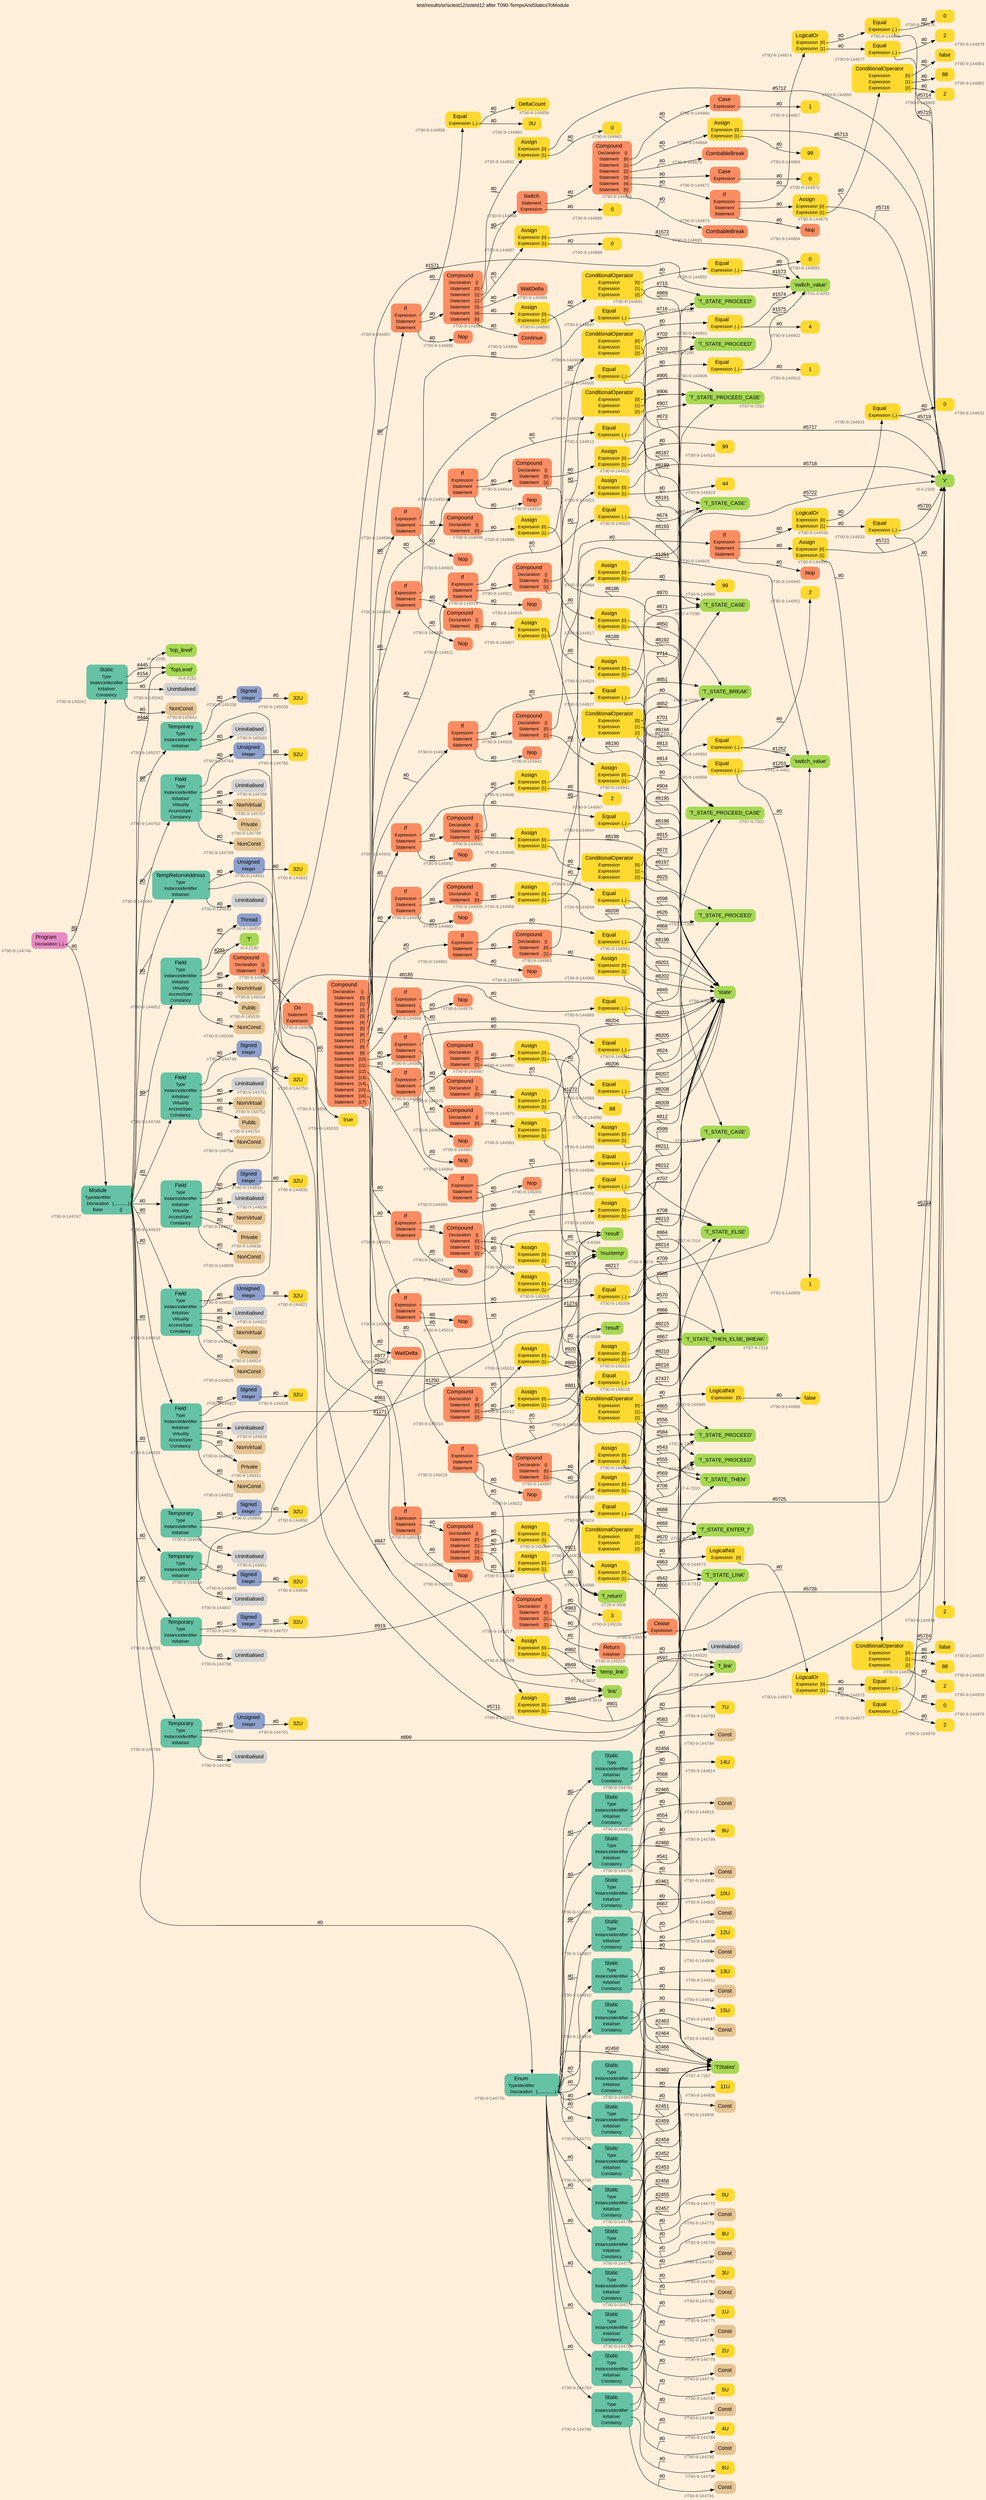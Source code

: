 digraph "test/results/sr/sctest12/sctest12 after T090-TempsAndStaticsToModule" {
label = "test/results/sr/sctest12/sctest12 after T090-TempsAndStaticsToModule"
labelloc = t
graph [
    rankdir = "LR"
    ranksep = 0.3
    bgcolor = antiquewhite1
    color = black
    fontcolor = black
    fontname = "Arial"
];
node [
    fontname = "Arial"
];
edge [
    fontname = "Arial"
];

// -------------------- node figure --------------------
// -------- block #T90-9-144746 ----------
"#T90-9-144746" [
    fillcolor = "/set28/4"
    xlabel = "#T90-9-144746"
    fontsize = "12"
    fontcolor = grey40
    shape = "plaintext"
    label = <<TABLE BORDER="0" CELLBORDER="0" CELLSPACING="0">
     <TR><TD><FONT COLOR="black" POINT-SIZE="15">Program</FONT></TD></TR>
     <TR><TD><FONT COLOR="black" POINT-SIZE="12">Declaration</FONT></TD><TD PORT="port0"><FONT COLOR="black" POINT-SIZE="12">{..}</FONT></TD></TR>
    </TABLE>>
    style = "rounded,filled"
];

// -------- block #T90-9-144747 ----------
"#T90-9-144747" [
    fillcolor = "/set28/1"
    xlabel = "#T90-9-144747"
    fontsize = "12"
    fontcolor = grey40
    shape = "plaintext"
    label = <<TABLE BORDER="0" CELLBORDER="0" CELLSPACING="0">
     <TR><TD><FONT COLOR="black" POINT-SIZE="15">Module</FONT></TD></TR>
     <TR><TD><FONT COLOR="black" POINT-SIZE="12">TypeIdentifier</FONT></TD><TD PORT="port0"></TD></TR>
     <TR><TD><FONT COLOR="black" POINT-SIZE="12">Declaration</FONT></TD><TD PORT="port1"><FONT COLOR="black" POINT-SIZE="12">{.............}</FONT></TD></TR>
     <TR><TD><FONT COLOR="black" POINT-SIZE="12">Base</FONT></TD><TD PORT="port2"><FONT COLOR="black" POINT-SIZE="12">{}</FONT></TD></TR>
    </TABLE>>
    style = "rounded,filled"
];

// -------- block #I-4-2162 ----------
"#I-4-2162" [
    fillcolor = "/set28/5"
    xlabel = "#I-4-2162"
    fontsize = "12"
    fontcolor = grey40
    shape = "plaintext"
    label = <<TABLE BORDER="0" CELLBORDER="0" CELLSPACING="0">
     <TR><TD><FONT COLOR="black" POINT-SIZE="15">'TopLevel'</FONT></TD></TR>
    </TABLE>>
    style = "rounded,filled"
];

// -------- block #T90-9-144748 ----------
"#T90-9-144748" [
    fillcolor = "/set28/1"
    xlabel = "#T90-9-144748"
    fontsize = "12"
    fontcolor = grey40
    shape = "plaintext"
    label = <<TABLE BORDER="0" CELLBORDER="0" CELLSPACING="0">
     <TR><TD><FONT COLOR="black" POINT-SIZE="15">Field</FONT></TD></TR>
     <TR><TD><FONT COLOR="black" POINT-SIZE="12">Type</FONT></TD><TD PORT="port0"></TD></TR>
     <TR><TD><FONT COLOR="black" POINT-SIZE="12">InstanceIdentifier</FONT></TD><TD PORT="port1"></TD></TR>
     <TR><TD><FONT COLOR="black" POINT-SIZE="12">Initialiser</FONT></TD><TD PORT="port2"></TD></TR>
     <TR><TD><FONT COLOR="black" POINT-SIZE="12">Virtuality</FONT></TD><TD PORT="port3"></TD></TR>
     <TR><TD><FONT COLOR="black" POINT-SIZE="12">AccessSpec</FONT></TD><TD PORT="port4"></TD></TR>
     <TR><TD><FONT COLOR="black" POINT-SIZE="12">Constancy</FONT></TD><TD PORT="port5"></TD></TR>
    </TABLE>>
    style = "rounded,filled"
];

// -------- block #T90-9-144749 ----------
"#T90-9-144749" [
    fillcolor = "/set28/3"
    xlabel = "#T90-9-144749"
    fontsize = "12"
    fontcolor = grey40
    shape = "plaintext"
    label = <<TABLE BORDER="0" CELLBORDER="0" CELLSPACING="0">
     <TR><TD><FONT COLOR="black" POINT-SIZE="15">Signed</FONT></TD></TR>
     <TR><TD><FONT COLOR="black" POINT-SIZE="12">Integer</FONT></TD><TD PORT="port0"></TD></TR>
    </TABLE>>
    style = "rounded,filled"
];

// -------- block #T90-9-144750 ----------
"#T90-9-144750" [
    fillcolor = "/set28/6"
    xlabel = "#T90-9-144750"
    fontsize = "12"
    fontcolor = grey40
    shape = "plaintext"
    label = <<TABLE BORDER="0" CELLBORDER="0" CELLSPACING="0">
     <TR><TD><FONT COLOR="black" POINT-SIZE="15">32U</FONT></TD></TR>
    </TABLE>>
    style = "rounded,filled"
];

// -------- block #I-4-2169 ----------
"#I-4-2169" [
    fillcolor = "/set28/5"
    xlabel = "#I-4-2169"
    fontsize = "12"
    fontcolor = grey40
    shape = "plaintext"
    label = <<TABLE BORDER="0" CELLBORDER="0" CELLSPACING="0">
     <TR><TD><FONT COLOR="black" POINT-SIZE="15">'x'</FONT></TD></TR>
    </TABLE>>
    style = "rounded,filled"
];

// -------- block #T90-9-144751 ----------
"#T90-9-144751" [
    xlabel = "#T90-9-144751"
    fontsize = "12"
    fontcolor = grey40
    shape = "plaintext"
    label = <<TABLE BORDER="0" CELLBORDER="0" CELLSPACING="0">
     <TR><TD><FONT COLOR="black" POINT-SIZE="15">Uninitialised</FONT></TD></TR>
    </TABLE>>
    style = "rounded,filled"
];

// -------- block #T90-9-144752 ----------
"#T90-9-144752" [
    fillcolor = "/set28/7"
    xlabel = "#T90-9-144752"
    fontsize = "12"
    fontcolor = grey40
    shape = "plaintext"
    label = <<TABLE BORDER="0" CELLBORDER="0" CELLSPACING="0">
     <TR><TD><FONT COLOR="black" POINT-SIZE="15">NonVirtual</FONT></TD></TR>
    </TABLE>>
    style = "rounded,filled"
];

// -------- block #T90-9-144753 ----------
"#T90-9-144753" [
    fillcolor = "/set28/7"
    xlabel = "#T90-9-144753"
    fontsize = "12"
    fontcolor = grey40
    shape = "plaintext"
    label = <<TABLE BORDER="0" CELLBORDER="0" CELLSPACING="0">
     <TR><TD><FONT COLOR="black" POINT-SIZE="15">Public</FONT></TD></TR>
    </TABLE>>
    style = "rounded,filled"
];

// -------- block #T90-9-144754 ----------
"#T90-9-144754" [
    fillcolor = "/set28/7"
    xlabel = "#T90-9-144754"
    fontsize = "12"
    fontcolor = grey40
    shape = "plaintext"
    label = <<TABLE BORDER="0" CELLBORDER="0" CELLSPACING="0">
     <TR><TD><FONT COLOR="black" POINT-SIZE="15">NonConst</FONT></TD></TR>
    </TABLE>>
    style = "rounded,filled"
];

// -------- block #T90-9-144755 ----------
"#T90-9-144755" [
    fillcolor = "/set28/1"
    xlabel = "#T90-9-144755"
    fontsize = "12"
    fontcolor = grey40
    shape = "plaintext"
    label = <<TABLE BORDER="0" CELLBORDER="0" CELLSPACING="0">
     <TR><TD><FONT COLOR="black" POINT-SIZE="15">Temporary</FONT></TD></TR>
     <TR><TD><FONT COLOR="black" POINT-SIZE="12">Type</FONT></TD><TD PORT="port0"></TD></TR>
     <TR><TD><FONT COLOR="black" POINT-SIZE="12">InstanceIdentifier</FONT></TD><TD PORT="port1"></TD></TR>
     <TR><TD><FONT COLOR="black" POINT-SIZE="12">Initialiser</FONT></TD><TD PORT="port2"></TD></TR>
    </TABLE>>
    style = "rounded,filled"
];

// -------- block #T90-9-144756 ----------
"#T90-9-144756" [
    fillcolor = "/set28/3"
    xlabel = "#T90-9-144756"
    fontsize = "12"
    fontcolor = grey40
    shape = "plaintext"
    label = <<TABLE BORDER="0" CELLBORDER="0" CELLSPACING="0">
     <TR><TD><FONT COLOR="black" POINT-SIZE="15">Signed</FONT></TD></TR>
     <TR><TD><FONT COLOR="black" POINT-SIZE="12">Integer</FONT></TD><TD PORT="port0"></TD></TR>
    </TABLE>>
    style = "rounded,filled"
];

// -------- block #T90-9-144757 ----------
"#T90-9-144757" [
    fillcolor = "/set28/6"
    xlabel = "#T90-9-144757"
    fontsize = "12"
    fontcolor = grey40
    shape = "plaintext"
    label = <<TABLE BORDER="0" CELLBORDER="0" CELLSPACING="0">
     <TR><TD><FONT COLOR="black" POINT-SIZE="15">32U</FONT></TD></TR>
    </TABLE>>
    style = "rounded,filled"
];

// -------- block #T26-4-3606 ----------
"#T26-4-3606" [
    fillcolor = "/set28/5"
    xlabel = "#T26-4-3606"
    fontsize = "12"
    fontcolor = grey40
    shape = "plaintext"
    label = <<TABLE BORDER="0" CELLBORDER="0" CELLSPACING="0">
     <TR><TD><FONT COLOR="black" POINT-SIZE="15">'f_return'</FONT></TD></TR>
    </TABLE>>
    style = "rounded,filled"
];

// -------- block #T90-9-144758 ----------
"#T90-9-144758" [
    xlabel = "#T90-9-144758"
    fontsize = "12"
    fontcolor = grey40
    shape = "plaintext"
    label = <<TABLE BORDER="0" CELLBORDER="0" CELLSPACING="0">
     <TR><TD><FONT COLOR="black" POINT-SIZE="15">Uninitialised</FONT></TD></TR>
    </TABLE>>
    style = "rounded,filled"
];

// -------- block #T90-9-144759 ----------
"#T90-9-144759" [
    fillcolor = "/set28/1"
    xlabel = "#T90-9-144759"
    fontsize = "12"
    fontcolor = grey40
    shape = "plaintext"
    label = <<TABLE BORDER="0" CELLBORDER="0" CELLSPACING="0">
     <TR><TD><FONT COLOR="black" POINT-SIZE="15">Temporary</FONT></TD></TR>
     <TR><TD><FONT COLOR="black" POINT-SIZE="12">Type</FONT></TD><TD PORT="port0"></TD></TR>
     <TR><TD><FONT COLOR="black" POINT-SIZE="12">InstanceIdentifier</FONT></TD><TD PORT="port1"></TD></TR>
     <TR><TD><FONT COLOR="black" POINT-SIZE="12">Initialiser</FONT></TD><TD PORT="port2"></TD></TR>
    </TABLE>>
    style = "rounded,filled"
];

// -------- block #T90-9-144760 ----------
"#T90-9-144760" [
    fillcolor = "/set28/3"
    xlabel = "#T90-9-144760"
    fontsize = "12"
    fontcolor = grey40
    shape = "plaintext"
    label = <<TABLE BORDER="0" CELLBORDER="0" CELLSPACING="0">
     <TR><TD><FONT COLOR="black" POINT-SIZE="15">Unsigned</FONT></TD></TR>
     <TR><TD><FONT COLOR="black" POINT-SIZE="12">Integer</FONT></TD><TD PORT="port0"></TD></TR>
    </TABLE>>
    style = "rounded,filled"
];

// -------- block #T90-9-144761 ----------
"#T90-9-144761" [
    fillcolor = "/set28/6"
    xlabel = "#T90-9-144761"
    fontsize = "12"
    fontcolor = grey40
    shape = "plaintext"
    label = <<TABLE BORDER="0" CELLBORDER="0" CELLSPACING="0">
     <TR><TD><FONT COLOR="black" POINT-SIZE="15">32U</FONT></TD></TR>
    </TABLE>>
    style = "rounded,filled"
];

// -------- block #T28-4-3634 ----------
"#T28-4-3634" [
    fillcolor = "/set28/5"
    xlabel = "#T28-4-3634"
    fontsize = "12"
    fontcolor = grey40
    shape = "plaintext"
    label = <<TABLE BORDER="0" CELLBORDER="0" CELLSPACING="0">
     <TR><TD><FONT COLOR="black" POINT-SIZE="15">'f_link'</FONT></TD></TR>
    </TABLE>>
    style = "rounded,filled"
];

// -------- block #T90-9-144762 ----------
"#T90-9-144762" [
    xlabel = "#T90-9-144762"
    fontsize = "12"
    fontcolor = grey40
    shape = "plaintext"
    label = <<TABLE BORDER="0" CELLBORDER="0" CELLSPACING="0">
     <TR><TD><FONT COLOR="black" POINT-SIZE="15">Uninitialised</FONT></TD></TR>
    </TABLE>>
    style = "rounded,filled"
];

// -------- block #T90-9-144763 ----------
"#T90-9-144763" [
    fillcolor = "/set28/1"
    xlabel = "#T90-9-144763"
    fontsize = "12"
    fontcolor = grey40
    shape = "plaintext"
    label = <<TABLE BORDER="0" CELLBORDER="0" CELLSPACING="0">
     <TR><TD><FONT COLOR="black" POINT-SIZE="15">Field</FONT></TD></TR>
     <TR><TD><FONT COLOR="black" POINT-SIZE="12">Type</FONT></TD><TD PORT="port0"></TD></TR>
     <TR><TD><FONT COLOR="black" POINT-SIZE="12">InstanceIdentifier</FONT></TD><TD PORT="port1"></TD></TR>
     <TR><TD><FONT COLOR="black" POINT-SIZE="12">Initialiser</FONT></TD><TD PORT="port2"></TD></TR>
     <TR><TD><FONT COLOR="black" POINT-SIZE="12">Virtuality</FONT></TD><TD PORT="port3"></TD></TR>
     <TR><TD><FONT COLOR="black" POINT-SIZE="12">AccessSpec</FONT></TD><TD PORT="port4"></TD></TR>
     <TR><TD><FONT COLOR="black" POINT-SIZE="12">Constancy</FONT></TD><TD PORT="port5"></TD></TR>
    </TABLE>>
    style = "rounded,filled"
];

// -------- block #T90-9-144764 ----------
"#T90-9-144764" [
    fillcolor = "/set28/3"
    xlabel = "#T90-9-144764"
    fontsize = "12"
    fontcolor = grey40
    shape = "plaintext"
    label = <<TABLE BORDER="0" CELLBORDER="0" CELLSPACING="0">
     <TR><TD><FONT COLOR="black" POINT-SIZE="15">Unsigned</FONT></TD></TR>
     <TR><TD><FONT COLOR="black" POINT-SIZE="12">Integer</FONT></TD><TD PORT="port0"></TD></TR>
    </TABLE>>
    style = "rounded,filled"
];

// -------- block #T90-9-144765 ----------
"#T90-9-144765" [
    fillcolor = "/set28/6"
    xlabel = "#T90-9-144765"
    fontsize = "12"
    fontcolor = grey40
    shape = "plaintext"
    label = <<TABLE BORDER="0" CELLBORDER="0" CELLSPACING="0">
     <TR><TD><FONT COLOR="black" POINT-SIZE="15">32U</FONT></TD></TR>
    </TABLE>>
    style = "rounded,filled"
];

// -------- block #T27-4-3616 ----------
"#T27-4-3616" [
    fillcolor = "/set28/5"
    xlabel = "#T27-4-3616"
    fontsize = "12"
    fontcolor = grey40
    shape = "plaintext"
    label = <<TABLE BORDER="0" CELLBORDER="0" CELLSPACING="0">
     <TR><TD><FONT COLOR="black" POINT-SIZE="15">'link'</FONT></TD></TR>
    </TABLE>>
    style = "rounded,filled"
];

// -------- block #T90-9-144766 ----------
"#T90-9-144766" [
    xlabel = "#T90-9-144766"
    fontsize = "12"
    fontcolor = grey40
    shape = "plaintext"
    label = <<TABLE BORDER="0" CELLBORDER="0" CELLSPACING="0">
     <TR><TD><FONT COLOR="black" POINT-SIZE="15">Uninitialised</FONT></TD></TR>
    </TABLE>>
    style = "rounded,filled"
];

// -------- block #T90-9-144767 ----------
"#T90-9-144767" [
    fillcolor = "/set28/7"
    xlabel = "#T90-9-144767"
    fontsize = "12"
    fontcolor = grey40
    shape = "plaintext"
    label = <<TABLE BORDER="0" CELLBORDER="0" CELLSPACING="0">
     <TR><TD><FONT COLOR="black" POINT-SIZE="15">NonVirtual</FONT></TD></TR>
    </TABLE>>
    style = "rounded,filled"
];

// -------- block #T90-9-144768 ----------
"#T90-9-144768" [
    fillcolor = "/set28/7"
    xlabel = "#T90-9-144768"
    fontsize = "12"
    fontcolor = grey40
    shape = "plaintext"
    label = <<TABLE BORDER="0" CELLBORDER="0" CELLSPACING="0">
     <TR><TD><FONT COLOR="black" POINT-SIZE="15">Private</FONT></TD></TR>
    </TABLE>>
    style = "rounded,filled"
];

// -------- block #T90-9-144769 ----------
"#T90-9-144769" [
    fillcolor = "/set28/7"
    xlabel = "#T90-9-144769"
    fontsize = "12"
    fontcolor = grey40
    shape = "plaintext"
    label = <<TABLE BORDER="0" CELLBORDER="0" CELLSPACING="0">
     <TR><TD><FONT COLOR="black" POINT-SIZE="15">NonConst</FONT></TD></TR>
    </TABLE>>
    style = "rounded,filled"
];

// -------- block #T90-9-144770 ----------
"#T90-9-144770" [
    fillcolor = "/set28/1"
    xlabel = "#T90-9-144770"
    fontsize = "12"
    fontcolor = grey40
    shape = "plaintext"
    label = <<TABLE BORDER="0" CELLBORDER="0" CELLSPACING="0">
     <TR><TD><FONT COLOR="black" POINT-SIZE="15">Enum</FONT></TD></TR>
     <TR><TD><FONT COLOR="black" POINT-SIZE="12">TypeIdentifier</FONT></TD><TD PORT="port0"></TD></TR>
     <TR><TD><FONT COLOR="black" POINT-SIZE="12">Declaration</FONT></TD><TD PORT="port1"><FONT COLOR="black" POINT-SIZE="12">{................}</FONT></TD></TR>
    </TABLE>>
    style = "rounded,filled"
];

// -------- block #T67-4-7287 ----------
"#T67-4-7287" [
    fillcolor = "/set28/5"
    xlabel = "#T67-4-7287"
    fontsize = "12"
    fontcolor = grey40
    shape = "plaintext"
    label = <<TABLE BORDER="0" CELLBORDER="0" CELLSPACING="0">
     <TR><TD><FONT COLOR="black" POINT-SIZE="15">'TStates'</FONT></TD></TR>
    </TABLE>>
    style = "rounded,filled"
];

// -------- block #T90-9-144771 ----------
"#T90-9-144771" [
    fillcolor = "/set28/1"
    xlabel = "#T90-9-144771"
    fontsize = "12"
    fontcolor = grey40
    shape = "plaintext"
    label = <<TABLE BORDER="0" CELLBORDER="0" CELLSPACING="0">
     <TR><TD><FONT COLOR="black" POINT-SIZE="15">Static</FONT></TD></TR>
     <TR><TD><FONT COLOR="black" POINT-SIZE="12">Type</FONT></TD><TD PORT="port0"></TD></TR>
     <TR><TD><FONT COLOR="black" POINT-SIZE="12">InstanceIdentifier</FONT></TD><TD PORT="port1"></TD></TR>
     <TR><TD><FONT COLOR="black" POINT-SIZE="12">Initialiser</FONT></TD><TD PORT="port2"></TD></TR>
     <TR><TD><FONT COLOR="black" POINT-SIZE="12">Constancy</FONT></TD><TD PORT="port3"></TD></TR>
    </TABLE>>
    style = "rounded,filled"
];

// -------- block #T67-4-7288 ----------
"#T67-4-7288" [
    fillcolor = "/set28/5"
    xlabel = "#T67-4-7288"
    fontsize = "12"
    fontcolor = grey40
    shape = "plaintext"
    label = <<TABLE BORDER="0" CELLBORDER="0" CELLSPACING="0">
     <TR><TD><FONT COLOR="black" POINT-SIZE="15">'T_STATE_PROCEED'</FONT></TD></TR>
    </TABLE>>
    style = "rounded,filled"
];

// -------- block #T90-9-144772 ----------
"#T90-9-144772" [
    fillcolor = "/set28/6"
    xlabel = "#T90-9-144772"
    fontsize = "12"
    fontcolor = grey40
    shape = "plaintext"
    label = <<TABLE BORDER="0" CELLBORDER="0" CELLSPACING="0">
     <TR><TD><FONT COLOR="black" POINT-SIZE="15">0U</FONT></TD></TR>
    </TABLE>>
    style = "rounded,filled"
];

// -------- block #T90-9-144773 ----------
"#T90-9-144773" [
    fillcolor = "/set28/7"
    xlabel = "#T90-9-144773"
    fontsize = "12"
    fontcolor = grey40
    shape = "plaintext"
    label = <<TABLE BORDER="0" CELLBORDER="0" CELLSPACING="0">
     <TR><TD><FONT COLOR="black" POINT-SIZE="15">Const</FONT></TD></TR>
    </TABLE>>
    style = "rounded,filled"
];

// -------- block #T90-9-144774 ----------
"#T90-9-144774" [
    fillcolor = "/set28/1"
    xlabel = "#T90-9-144774"
    fontsize = "12"
    fontcolor = grey40
    shape = "plaintext"
    label = <<TABLE BORDER="0" CELLBORDER="0" CELLSPACING="0">
     <TR><TD><FONT COLOR="black" POINT-SIZE="15">Static</FONT></TD></TR>
     <TR><TD><FONT COLOR="black" POINT-SIZE="12">Type</FONT></TD><TD PORT="port0"></TD></TR>
     <TR><TD><FONT COLOR="black" POINT-SIZE="12">InstanceIdentifier</FONT></TD><TD PORT="port1"></TD></TR>
     <TR><TD><FONT COLOR="black" POINT-SIZE="12">Initialiser</FONT></TD><TD PORT="port2"></TD></TR>
     <TR><TD><FONT COLOR="black" POINT-SIZE="12">Constancy</FONT></TD><TD PORT="port3"></TD></TR>
    </TABLE>>
    style = "rounded,filled"
];

// -------- block #T67-4-7290 ----------
"#T67-4-7290" [
    fillcolor = "/set28/5"
    xlabel = "#T67-4-7290"
    fontsize = "12"
    fontcolor = grey40
    shape = "plaintext"
    label = <<TABLE BORDER="0" CELLBORDER="0" CELLSPACING="0">
     <TR><TD><FONT COLOR="black" POINT-SIZE="15">'T_STATE_PROCEED'</FONT></TD></TR>
    </TABLE>>
    style = "rounded,filled"
];

// -------- block #T90-9-144775 ----------
"#T90-9-144775" [
    fillcolor = "/set28/6"
    xlabel = "#T90-9-144775"
    fontsize = "12"
    fontcolor = grey40
    shape = "plaintext"
    label = <<TABLE BORDER="0" CELLBORDER="0" CELLSPACING="0">
     <TR><TD><FONT COLOR="black" POINT-SIZE="15">1U</FONT></TD></TR>
    </TABLE>>
    style = "rounded,filled"
];

// -------- block #T90-9-144776 ----------
"#T90-9-144776" [
    fillcolor = "/set28/7"
    xlabel = "#T90-9-144776"
    fontsize = "12"
    fontcolor = grey40
    shape = "plaintext"
    label = <<TABLE BORDER="0" CELLBORDER="0" CELLSPACING="0">
     <TR><TD><FONT COLOR="black" POINT-SIZE="15">Const</FONT></TD></TR>
    </TABLE>>
    style = "rounded,filled"
];

// -------- block #T90-9-144777 ----------
"#T90-9-144777" [
    fillcolor = "/set28/1"
    xlabel = "#T90-9-144777"
    fontsize = "12"
    fontcolor = grey40
    shape = "plaintext"
    label = <<TABLE BORDER="0" CELLBORDER="0" CELLSPACING="0">
     <TR><TD><FONT COLOR="black" POINT-SIZE="15">Static</FONT></TD></TR>
     <TR><TD><FONT COLOR="black" POINT-SIZE="12">Type</FONT></TD><TD PORT="port0"></TD></TR>
     <TR><TD><FONT COLOR="black" POINT-SIZE="12">InstanceIdentifier</FONT></TD><TD PORT="port1"></TD></TR>
     <TR><TD><FONT COLOR="black" POINT-SIZE="12">Initialiser</FONT></TD><TD PORT="port2"></TD></TR>
     <TR><TD><FONT COLOR="black" POINT-SIZE="12">Constancy</FONT></TD><TD PORT="port3"></TD></TR>
    </TABLE>>
    style = "rounded,filled"
];

// -------- block #T67-4-7292 ----------
"#T67-4-7292" [
    fillcolor = "/set28/5"
    xlabel = "#T67-4-7292"
    fontsize = "12"
    fontcolor = grey40
    shape = "plaintext"
    label = <<TABLE BORDER="0" CELLBORDER="0" CELLSPACING="0">
     <TR><TD><FONT COLOR="black" POINT-SIZE="15">'T_STATE_PROCEED_CASE'</FONT></TD></TR>
    </TABLE>>
    style = "rounded,filled"
];

// -------- block #T90-9-144778 ----------
"#T90-9-144778" [
    fillcolor = "/set28/6"
    xlabel = "#T90-9-144778"
    fontsize = "12"
    fontcolor = grey40
    shape = "plaintext"
    label = <<TABLE BORDER="0" CELLBORDER="0" CELLSPACING="0">
     <TR><TD><FONT COLOR="black" POINT-SIZE="15">2U</FONT></TD></TR>
    </TABLE>>
    style = "rounded,filled"
];

// -------- block #T90-9-144779 ----------
"#T90-9-144779" [
    fillcolor = "/set28/7"
    xlabel = "#T90-9-144779"
    fontsize = "12"
    fontcolor = grey40
    shape = "plaintext"
    label = <<TABLE BORDER="0" CELLBORDER="0" CELLSPACING="0">
     <TR><TD><FONT COLOR="black" POINT-SIZE="15">Const</FONT></TD></TR>
    </TABLE>>
    style = "rounded,filled"
];

// -------- block #T90-9-144780 ----------
"#T90-9-144780" [
    fillcolor = "/set28/1"
    xlabel = "#T90-9-144780"
    fontsize = "12"
    fontcolor = grey40
    shape = "plaintext"
    label = <<TABLE BORDER="0" CELLBORDER="0" CELLSPACING="0">
     <TR><TD><FONT COLOR="black" POINT-SIZE="15">Static</FONT></TD></TR>
     <TR><TD><FONT COLOR="black" POINT-SIZE="12">Type</FONT></TD><TD PORT="port0"></TD></TR>
     <TR><TD><FONT COLOR="black" POINT-SIZE="12">InstanceIdentifier</FONT></TD><TD PORT="port1"></TD></TR>
     <TR><TD><FONT COLOR="black" POINT-SIZE="12">Initialiser</FONT></TD><TD PORT="port2"></TD></TR>
     <TR><TD><FONT COLOR="black" POINT-SIZE="12">Constancy</FONT></TD><TD PORT="port3"></TD></TR>
    </TABLE>>
    style = "rounded,filled"
];

// -------- block #T67-4-7294 ----------
"#T67-4-7294" [
    fillcolor = "/set28/5"
    xlabel = "#T67-4-7294"
    fontsize = "12"
    fontcolor = grey40
    shape = "plaintext"
    label = <<TABLE BORDER="0" CELLBORDER="0" CELLSPACING="0">
     <TR><TD><FONT COLOR="black" POINT-SIZE="15">'T_STATE_CASE'</FONT></TD></TR>
    </TABLE>>
    style = "rounded,filled"
];

// -------- block #T90-9-144781 ----------
"#T90-9-144781" [
    fillcolor = "/set28/6"
    xlabel = "#T90-9-144781"
    fontsize = "12"
    fontcolor = grey40
    shape = "plaintext"
    label = <<TABLE BORDER="0" CELLBORDER="0" CELLSPACING="0">
     <TR><TD><FONT COLOR="black" POINT-SIZE="15">3U</FONT></TD></TR>
    </TABLE>>
    style = "rounded,filled"
];

// -------- block #T90-9-144782 ----------
"#T90-9-144782" [
    fillcolor = "/set28/7"
    xlabel = "#T90-9-144782"
    fontsize = "12"
    fontcolor = grey40
    shape = "plaintext"
    label = <<TABLE BORDER="0" CELLBORDER="0" CELLSPACING="0">
     <TR><TD><FONT COLOR="black" POINT-SIZE="15">Const</FONT></TD></TR>
    </TABLE>>
    style = "rounded,filled"
];

// -------- block #T90-9-144783 ----------
"#T90-9-144783" [
    fillcolor = "/set28/1"
    xlabel = "#T90-9-144783"
    fontsize = "12"
    fontcolor = grey40
    shape = "plaintext"
    label = <<TABLE BORDER="0" CELLBORDER="0" CELLSPACING="0">
     <TR><TD><FONT COLOR="black" POINT-SIZE="15">Static</FONT></TD></TR>
     <TR><TD><FONT COLOR="black" POINT-SIZE="12">Type</FONT></TD><TD PORT="port0"></TD></TR>
     <TR><TD><FONT COLOR="black" POINT-SIZE="12">InstanceIdentifier</FONT></TD><TD PORT="port1"></TD></TR>
     <TR><TD><FONT COLOR="black" POINT-SIZE="12">Initialiser</FONT></TD><TD PORT="port2"></TD></TR>
     <TR><TD><FONT COLOR="black" POINT-SIZE="12">Constancy</FONT></TD><TD PORT="port3"></TD></TR>
    </TABLE>>
    style = "rounded,filled"
];

// -------- block #T67-4-7296 ----------
"#T67-4-7296" [
    fillcolor = "/set28/5"
    xlabel = "#T67-4-7296"
    fontsize = "12"
    fontcolor = grey40
    shape = "plaintext"
    label = <<TABLE BORDER="0" CELLBORDER="0" CELLSPACING="0">
     <TR><TD><FONT COLOR="black" POINT-SIZE="15">'T_STATE_CASE'</FONT></TD></TR>
    </TABLE>>
    style = "rounded,filled"
];

// -------- block #T90-9-144784 ----------
"#T90-9-144784" [
    fillcolor = "/set28/6"
    xlabel = "#T90-9-144784"
    fontsize = "12"
    fontcolor = grey40
    shape = "plaintext"
    label = <<TABLE BORDER="0" CELLBORDER="0" CELLSPACING="0">
     <TR><TD><FONT COLOR="black" POINT-SIZE="15">4U</FONT></TD></TR>
    </TABLE>>
    style = "rounded,filled"
];

// -------- block #T90-9-144785 ----------
"#T90-9-144785" [
    fillcolor = "/set28/7"
    xlabel = "#T90-9-144785"
    fontsize = "12"
    fontcolor = grey40
    shape = "plaintext"
    label = <<TABLE BORDER="0" CELLBORDER="0" CELLSPACING="0">
     <TR><TD><FONT COLOR="black" POINT-SIZE="15">Const</FONT></TD></TR>
    </TABLE>>
    style = "rounded,filled"
];

// -------- block #T90-9-144786 ----------
"#T90-9-144786" [
    fillcolor = "/set28/1"
    xlabel = "#T90-9-144786"
    fontsize = "12"
    fontcolor = grey40
    shape = "plaintext"
    label = <<TABLE BORDER="0" CELLBORDER="0" CELLSPACING="0">
     <TR><TD><FONT COLOR="black" POINT-SIZE="15">Static</FONT></TD></TR>
     <TR><TD><FONT COLOR="black" POINT-SIZE="12">Type</FONT></TD><TD PORT="port0"></TD></TR>
     <TR><TD><FONT COLOR="black" POINT-SIZE="12">InstanceIdentifier</FONT></TD><TD PORT="port1"></TD></TR>
     <TR><TD><FONT COLOR="black" POINT-SIZE="12">Initialiser</FONT></TD><TD PORT="port2"></TD></TR>
     <TR><TD><FONT COLOR="black" POINT-SIZE="12">Constancy</FONT></TD><TD PORT="port3"></TD></TR>
    </TABLE>>
    style = "rounded,filled"
];

// -------- block #T67-4-7298 ----------
"#T67-4-7298" [
    fillcolor = "/set28/5"
    xlabel = "#T67-4-7298"
    fontsize = "12"
    fontcolor = grey40
    shape = "plaintext"
    label = <<TABLE BORDER="0" CELLBORDER="0" CELLSPACING="0">
     <TR><TD><FONT COLOR="black" POINT-SIZE="15">'T_STATE_BREAK'</FONT></TD></TR>
    </TABLE>>
    style = "rounded,filled"
];

// -------- block #T90-9-144787 ----------
"#T90-9-144787" [
    fillcolor = "/set28/6"
    xlabel = "#T90-9-144787"
    fontsize = "12"
    fontcolor = grey40
    shape = "plaintext"
    label = <<TABLE BORDER="0" CELLBORDER="0" CELLSPACING="0">
     <TR><TD><FONT COLOR="black" POINT-SIZE="15">5U</FONT></TD></TR>
    </TABLE>>
    style = "rounded,filled"
];

// -------- block #T90-9-144788 ----------
"#T90-9-144788" [
    fillcolor = "/set28/7"
    xlabel = "#T90-9-144788"
    fontsize = "12"
    fontcolor = grey40
    shape = "plaintext"
    label = <<TABLE BORDER="0" CELLBORDER="0" CELLSPACING="0">
     <TR><TD><FONT COLOR="black" POINT-SIZE="15">Const</FONT></TD></TR>
    </TABLE>>
    style = "rounded,filled"
];

// -------- block #T90-9-144789 ----------
"#T90-9-144789" [
    fillcolor = "/set28/1"
    xlabel = "#T90-9-144789"
    fontsize = "12"
    fontcolor = grey40
    shape = "plaintext"
    label = <<TABLE BORDER="0" CELLBORDER="0" CELLSPACING="0">
     <TR><TD><FONT COLOR="black" POINT-SIZE="15">Static</FONT></TD></TR>
     <TR><TD><FONT COLOR="black" POINT-SIZE="12">Type</FONT></TD><TD PORT="port0"></TD></TR>
     <TR><TD><FONT COLOR="black" POINT-SIZE="12">InstanceIdentifier</FONT></TD><TD PORT="port1"></TD></TR>
     <TR><TD><FONT COLOR="black" POINT-SIZE="12">Initialiser</FONT></TD><TD PORT="port2"></TD></TR>
     <TR><TD><FONT COLOR="black" POINT-SIZE="12">Constancy</FONT></TD><TD PORT="port3"></TD></TR>
    </TABLE>>
    style = "rounded,filled"
];

// -------- block #T67-4-7300 ----------
"#T67-4-7300" [
    fillcolor = "/set28/5"
    xlabel = "#T67-4-7300"
    fontsize = "12"
    fontcolor = grey40
    shape = "plaintext"
    label = <<TABLE BORDER="0" CELLBORDER="0" CELLSPACING="0">
     <TR><TD><FONT COLOR="black" POINT-SIZE="15">'T_STATE_PROCEED'</FONT></TD></TR>
    </TABLE>>
    style = "rounded,filled"
];

// -------- block #T90-9-144790 ----------
"#T90-9-144790" [
    fillcolor = "/set28/6"
    xlabel = "#T90-9-144790"
    fontsize = "12"
    fontcolor = grey40
    shape = "plaintext"
    label = <<TABLE BORDER="0" CELLBORDER="0" CELLSPACING="0">
     <TR><TD><FONT COLOR="black" POINT-SIZE="15">6U</FONT></TD></TR>
    </TABLE>>
    style = "rounded,filled"
];

// -------- block #T90-9-144791 ----------
"#T90-9-144791" [
    fillcolor = "/set28/7"
    xlabel = "#T90-9-144791"
    fontsize = "12"
    fontcolor = grey40
    shape = "plaintext"
    label = <<TABLE BORDER="0" CELLBORDER="0" CELLSPACING="0">
     <TR><TD><FONT COLOR="black" POINT-SIZE="15">Const</FONT></TD></TR>
    </TABLE>>
    style = "rounded,filled"
];

// -------- block #T90-9-144792 ----------
"#T90-9-144792" [
    fillcolor = "/set28/1"
    xlabel = "#T90-9-144792"
    fontsize = "12"
    fontcolor = grey40
    shape = "plaintext"
    label = <<TABLE BORDER="0" CELLBORDER="0" CELLSPACING="0">
     <TR><TD><FONT COLOR="black" POINT-SIZE="15">Static</FONT></TD></TR>
     <TR><TD><FONT COLOR="black" POINT-SIZE="12">Type</FONT></TD><TD PORT="port0"></TD></TR>
     <TR><TD><FONT COLOR="black" POINT-SIZE="12">InstanceIdentifier</FONT></TD><TD PORT="port1"></TD></TR>
     <TR><TD><FONT COLOR="black" POINT-SIZE="12">Initialiser</FONT></TD><TD PORT="port2"></TD></TR>
     <TR><TD><FONT COLOR="black" POINT-SIZE="12">Constancy</FONT></TD><TD PORT="port3"></TD></TR>
    </TABLE>>
    style = "rounded,filled"
];

// -------- block #T67-4-7302 ----------
"#T67-4-7302" [
    fillcolor = "/set28/5"
    xlabel = "#T67-4-7302"
    fontsize = "12"
    fontcolor = grey40
    shape = "plaintext"
    label = <<TABLE BORDER="0" CELLBORDER="0" CELLSPACING="0">
     <TR><TD><FONT COLOR="black" POINT-SIZE="15">'T_STATE_PROCEED_CASE'</FONT></TD></TR>
    </TABLE>>
    style = "rounded,filled"
];

// -------- block #T90-9-144793 ----------
"#T90-9-144793" [
    fillcolor = "/set28/6"
    xlabel = "#T90-9-144793"
    fontsize = "12"
    fontcolor = grey40
    shape = "plaintext"
    label = <<TABLE BORDER="0" CELLBORDER="0" CELLSPACING="0">
     <TR><TD><FONT COLOR="black" POINT-SIZE="15">7U</FONT></TD></TR>
    </TABLE>>
    style = "rounded,filled"
];

// -------- block #T90-9-144794 ----------
"#T90-9-144794" [
    fillcolor = "/set28/7"
    xlabel = "#T90-9-144794"
    fontsize = "12"
    fontcolor = grey40
    shape = "plaintext"
    label = <<TABLE BORDER="0" CELLBORDER="0" CELLSPACING="0">
     <TR><TD><FONT COLOR="black" POINT-SIZE="15">Const</FONT></TD></TR>
    </TABLE>>
    style = "rounded,filled"
];

// -------- block #T90-9-144795 ----------
"#T90-9-144795" [
    fillcolor = "/set28/1"
    xlabel = "#T90-9-144795"
    fontsize = "12"
    fontcolor = grey40
    shape = "plaintext"
    label = <<TABLE BORDER="0" CELLBORDER="0" CELLSPACING="0">
     <TR><TD><FONT COLOR="black" POINT-SIZE="15">Static</FONT></TD></TR>
     <TR><TD><FONT COLOR="black" POINT-SIZE="12">Type</FONT></TD><TD PORT="port0"></TD></TR>
     <TR><TD><FONT COLOR="black" POINT-SIZE="12">InstanceIdentifier</FONT></TD><TD PORT="port1"></TD></TR>
     <TR><TD><FONT COLOR="black" POINT-SIZE="12">Initialiser</FONT></TD><TD PORT="port2"></TD></TR>
     <TR><TD><FONT COLOR="black" POINT-SIZE="12">Constancy</FONT></TD><TD PORT="port3"></TD></TR>
    </TABLE>>
    style = "rounded,filled"
];

// -------- block #T67-4-7304 ----------
"#T67-4-7304" [
    fillcolor = "/set28/5"
    xlabel = "#T67-4-7304"
    fontsize = "12"
    fontcolor = grey40
    shape = "plaintext"
    label = <<TABLE BORDER="0" CELLBORDER="0" CELLSPACING="0">
     <TR><TD><FONT COLOR="black" POINT-SIZE="15">'T_STATE_CASE'</FONT></TD></TR>
    </TABLE>>
    style = "rounded,filled"
];

// -------- block #T90-9-144796 ----------
"#T90-9-144796" [
    fillcolor = "/set28/6"
    xlabel = "#T90-9-144796"
    fontsize = "12"
    fontcolor = grey40
    shape = "plaintext"
    label = <<TABLE BORDER="0" CELLBORDER="0" CELLSPACING="0">
     <TR><TD><FONT COLOR="black" POINT-SIZE="15">8U</FONT></TD></TR>
    </TABLE>>
    style = "rounded,filled"
];

// -------- block #T90-9-144797 ----------
"#T90-9-144797" [
    fillcolor = "/set28/7"
    xlabel = "#T90-9-144797"
    fontsize = "12"
    fontcolor = grey40
    shape = "plaintext"
    label = <<TABLE BORDER="0" CELLBORDER="0" CELLSPACING="0">
     <TR><TD><FONT COLOR="black" POINT-SIZE="15">Const</FONT></TD></TR>
    </TABLE>>
    style = "rounded,filled"
];

// -------- block #T90-9-144798 ----------
"#T90-9-144798" [
    fillcolor = "/set28/1"
    xlabel = "#T90-9-144798"
    fontsize = "12"
    fontcolor = grey40
    shape = "plaintext"
    label = <<TABLE BORDER="0" CELLBORDER="0" CELLSPACING="0">
     <TR><TD><FONT COLOR="black" POINT-SIZE="15">Static</FONT></TD></TR>
     <TR><TD><FONT COLOR="black" POINT-SIZE="12">Type</FONT></TD><TD PORT="port0"></TD></TR>
     <TR><TD><FONT COLOR="black" POINT-SIZE="12">InstanceIdentifier</FONT></TD><TD PORT="port1"></TD></TR>
     <TR><TD><FONT COLOR="black" POINT-SIZE="12">Initialiser</FONT></TD><TD PORT="port2"></TD></TR>
     <TR><TD><FONT COLOR="black" POINT-SIZE="12">Constancy</FONT></TD><TD PORT="port3"></TD></TR>
    </TABLE>>
    style = "rounded,filled"
];

// -------- block #T67-4-7306 ----------
"#T67-4-7306" [
    fillcolor = "/set28/5"
    xlabel = "#T67-4-7306"
    fontsize = "12"
    fontcolor = grey40
    shape = "plaintext"
    label = <<TABLE BORDER="0" CELLBORDER="0" CELLSPACING="0">
     <TR><TD><FONT COLOR="black" POINT-SIZE="15">'T_STATE_PROCEED'</FONT></TD></TR>
    </TABLE>>
    style = "rounded,filled"
];

// -------- block #T90-9-144799 ----------
"#T90-9-144799" [
    fillcolor = "/set28/6"
    xlabel = "#T90-9-144799"
    fontsize = "12"
    fontcolor = grey40
    shape = "plaintext"
    label = <<TABLE BORDER="0" CELLBORDER="0" CELLSPACING="0">
     <TR><TD><FONT COLOR="black" POINT-SIZE="15">9U</FONT></TD></TR>
    </TABLE>>
    style = "rounded,filled"
];

// -------- block #T90-9-144800 ----------
"#T90-9-144800" [
    fillcolor = "/set28/7"
    xlabel = "#T90-9-144800"
    fontsize = "12"
    fontcolor = grey40
    shape = "plaintext"
    label = <<TABLE BORDER="0" CELLBORDER="0" CELLSPACING="0">
     <TR><TD><FONT COLOR="black" POINT-SIZE="15">Const</FONT></TD></TR>
    </TABLE>>
    style = "rounded,filled"
];

// -------- block #T90-9-144801 ----------
"#T90-9-144801" [
    fillcolor = "/set28/1"
    xlabel = "#T90-9-144801"
    fontsize = "12"
    fontcolor = grey40
    shape = "plaintext"
    label = <<TABLE BORDER="0" CELLBORDER="0" CELLSPACING="0">
     <TR><TD><FONT COLOR="black" POINT-SIZE="15">Static</FONT></TD></TR>
     <TR><TD><FONT COLOR="black" POINT-SIZE="12">Type</FONT></TD><TD PORT="port0"></TD></TR>
     <TR><TD><FONT COLOR="black" POINT-SIZE="12">InstanceIdentifier</FONT></TD><TD PORT="port1"></TD></TR>
     <TR><TD><FONT COLOR="black" POINT-SIZE="12">Initialiser</FONT></TD><TD PORT="port2"></TD></TR>
     <TR><TD><FONT COLOR="black" POINT-SIZE="12">Constancy</FONT></TD><TD PORT="port3"></TD></TR>
    </TABLE>>
    style = "rounded,filled"
];

// -------- block #T67-4-7308 ----------
"#T67-4-7308" [
    fillcolor = "/set28/5"
    xlabel = "#T67-4-7308"
    fontsize = "12"
    fontcolor = grey40
    shape = "plaintext"
    label = <<TABLE BORDER="0" CELLBORDER="0" CELLSPACING="0">
     <TR><TD><FONT COLOR="black" POINT-SIZE="15">'T_STATE_PROCEED'</FONT></TD></TR>
    </TABLE>>
    style = "rounded,filled"
];

// -------- block #T90-9-144802 ----------
"#T90-9-144802" [
    fillcolor = "/set28/6"
    xlabel = "#T90-9-144802"
    fontsize = "12"
    fontcolor = grey40
    shape = "plaintext"
    label = <<TABLE BORDER="0" CELLBORDER="0" CELLSPACING="0">
     <TR><TD><FONT COLOR="black" POINT-SIZE="15">10U</FONT></TD></TR>
    </TABLE>>
    style = "rounded,filled"
];

// -------- block #T90-9-144803 ----------
"#T90-9-144803" [
    fillcolor = "/set28/7"
    xlabel = "#T90-9-144803"
    fontsize = "12"
    fontcolor = grey40
    shape = "plaintext"
    label = <<TABLE BORDER="0" CELLBORDER="0" CELLSPACING="0">
     <TR><TD><FONT COLOR="black" POINT-SIZE="15">Const</FONT></TD></TR>
    </TABLE>>
    style = "rounded,filled"
];

// -------- block #T90-9-144804 ----------
"#T90-9-144804" [
    fillcolor = "/set28/1"
    xlabel = "#T90-9-144804"
    fontsize = "12"
    fontcolor = grey40
    shape = "plaintext"
    label = <<TABLE BORDER="0" CELLBORDER="0" CELLSPACING="0">
     <TR><TD><FONT COLOR="black" POINT-SIZE="15">Static</FONT></TD></TR>
     <TR><TD><FONT COLOR="black" POINT-SIZE="12">Type</FONT></TD><TD PORT="port0"></TD></TR>
     <TR><TD><FONT COLOR="black" POINT-SIZE="12">InstanceIdentifier</FONT></TD><TD PORT="port1"></TD></TR>
     <TR><TD><FONT COLOR="black" POINT-SIZE="12">Initialiser</FONT></TD><TD PORT="port2"></TD></TR>
     <TR><TD><FONT COLOR="black" POINT-SIZE="12">Constancy</FONT></TD><TD PORT="port3"></TD></TR>
    </TABLE>>
    style = "rounded,filled"
];

// -------- block #T67-4-7310 ----------
"#T67-4-7310" [
    fillcolor = "/set28/5"
    xlabel = "#T67-4-7310"
    fontsize = "12"
    fontcolor = grey40
    shape = "plaintext"
    label = <<TABLE BORDER="0" CELLBORDER="0" CELLSPACING="0">
     <TR><TD><FONT COLOR="black" POINT-SIZE="15">'T_STATE_THEN'</FONT></TD></TR>
    </TABLE>>
    style = "rounded,filled"
];

// -------- block #T90-9-144805 ----------
"#T90-9-144805" [
    fillcolor = "/set28/6"
    xlabel = "#T90-9-144805"
    fontsize = "12"
    fontcolor = grey40
    shape = "plaintext"
    label = <<TABLE BORDER="0" CELLBORDER="0" CELLSPACING="0">
     <TR><TD><FONT COLOR="black" POINT-SIZE="15">11U</FONT></TD></TR>
    </TABLE>>
    style = "rounded,filled"
];

// -------- block #T90-9-144806 ----------
"#T90-9-144806" [
    fillcolor = "/set28/7"
    xlabel = "#T90-9-144806"
    fontsize = "12"
    fontcolor = grey40
    shape = "plaintext"
    label = <<TABLE BORDER="0" CELLBORDER="0" CELLSPACING="0">
     <TR><TD><FONT COLOR="black" POINT-SIZE="15">Const</FONT></TD></TR>
    </TABLE>>
    style = "rounded,filled"
];

// -------- block #T90-9-144807 ----------
"#T90-9-144807" [
    fillcolor = "/set28/1"
    xlabel = "#T90-9-144807"
    fontsize = "12"
    fontcolor = grey40
    shape = "plaintext"
    label = <<TABLE BORDER="0" CELLBORDER="0" CELLSPACING="0">
     <TR><TD><FONT COLOR="black" POINT-SIZE="15">Static</FONT></TD></TR>
     <TR><TD><FONT COLOR="black" POINT-SIZE="12">Type</FONT></TD><TD PORT="port0"></TD></TR>
     <TR><TD><FONT COLOR="black" POINT-SIZE="12">InstanceIdentifier</FONT></TD><TD PORT="port1"></TD></TR>
     <TR><TD><FONT COLOR="black" POINT-SIZE="12">Initialiser</FONT></TD><TD PORT="port2"></TD></TR>
     <TR><TD><FONT COLOR="black" POINT-SIZE="12">Constancy</FONT></TD><TD PORT="port3"></TD></TR>
    </TABLE>>
    style = "rounded,filled"
];

// -------- block #T67-4-7312 ----------
"#T67-4-7312" [
    fillcolor = "/set28/5"
    xlabel = "#T67-4-7312"
    fontsize = "12"
    fontcolor = grey40
    shape = "plaintext"
    label = <<TABLE BORDER="0" CELLBORDER="0" CELLSPACING="0">
     <TR><TD><FONT COLOR="black" POINT-SIZE="15">'T_STATE_LINK'</FONT></TD></TR>
    </TABLE>>
    style = "rounded,filled"
];

// -------- block #T90-9-144808 ----------
"#T90-9-144808" [
    fillcolor = "/set28/6"
    xlabel = "#T90-9-144808"
    fontsize = "12"
    fontcolor = grey40
    shape = "plaintext"
    label = <<TABLE BORDER="0" CELLBORDER="0" CELLSPACING="0">
     <TR><TD><FONT COLOR="black" POINT-SIZE="15">12U</FONT></TD></TR>
    </TABLE>>
    style = "rounded,filled"
];

// -------- block #T90-9-144809 ----------
"#T90-9-144809" [
    fillcolor = "/set28/7"
    xlabel = "#T90-9-144809"
    fontsize = "12"
    fontcolor = grey40
    shape = "plaintext"
    label = <<TABLE BORDER="0" CELLBORDER="0" CELLSPACING="0">
     <TR><TD><FONT COLOR="black" POINT-SIZE="15">Const</FONT></TD></TR>
    </TABLE>>
    style = "rounded,filled"
];

// -------- block #T90-9-144810 ----------
"#T90-9-144810" [
    fillcolor = "/set28/1"
    xlabel = "#T90-9-144810"
    fontsize = "12"
    fontcolor = grey40
    shape = "plaintext"
    label = <<TABLE BORDER="0" CELLBORDER="0" CELLSPACING="0">
     <TR><TD><FONT COLOR="black" POINT-SIZE="15">Static</FONT></TD></TR>
     <TR><TD><FONT COLOR="black" POINT-SIZE="12">Type</FONT></TD><TD PORT="port0"></TD></TR>
     <TR><TD><FONT COLOR="black" POINT-SIZE="12">InstanceIdentifier</FONT></TD><TD PORT="port1"></TD></TR>
     <TR><TD><FONT COLOR="black" POINT-SIZE="12">Initialiser</FONT></TD><TD PORT="port2"></TD></TR>
     <TR><TD><FONT COLOR="black" POINT-SIZE="12">Constancy</FONT></TD><TD PORT="port3"></TD></TR>
    </TABLE>>
    style = "rounded,filled"
];

// -------- block #T67-4-7314 ----------
"#T67-4-7314" [
    fillcolor = "/set28/5"
    xlabel = "#T67-4-7314"
    fontsize = "12"
    fontcolor = grey40
    shape = "plaintext"
    label = <<TABLE BORDER="0" CELLBORDER="0" CELLSPACING="0">
     <TR><TD><FONT COLOR="black" POINT-SIZE="15">'T_STATE_ELSE'</FONT></TD></TR>
    </TABLE>>
    style = "rounded,filled"
];

// -------- block #T90-9-144811 ----------
"#T90-9-144811" [
    fillcolor = "/set28/6"
    xlabel = "#T90-9-144811"
    fontsize = "12"
    fontcolor = grey40
    shape = "plaintext"
    label = <<TABLE BORDER="0" CELLBORDER="0" CELLSPACING="0">
     <TR><TD><FONT COLOR="black" POINT-SIZE="15">13U</FONT></TD></TR>
    </TABLE>>
    style = "rounded,filled"
];

// -------- block #T90-9-144812 ----------
"#T90-9-144812" [
    fillcolor = "/set28/7"
    xlabel = "#T90-9-144812"
    fontsize = "12"
    fontcolor = grey40
    shape = "plaintext"
    label = <<TABLE BORDER="0" CELLBORDER="0" CELLSPACING="0">
     <TR><TD><FONT COLOR="black" POINT-SIZE="15">Const</FONT></TD></TR>
    </TABLE>>
    style = "rounded,filled"
];

// -------- block #T90-9-144813 ----------
"#T90-9-144813" [
    fillcolor = "/set28/1"
    xlabel = "#T90-9-144813"
    fontsize = "12"
    fontcolor = grey40
    shape = "plaintext"
    label = <<TABLE BORDER="0" CELLBORDER="0" CELLSPACING="0">
     <TR><TD><FONT COLOR="black" POINT-SIZE="15">Static</FONT></TD></TR>
     <TR><TD><FONT COLOR="black" POINT-SIZE="12">Type</FONT></TD><TD PORT="port0"></TD></TR>
     <TR><TD><FONT COLOR="black" POINT-SIZE="12">InstanceIdentifier</FONT></TD><TD PORT="port1"></TD></TR>
     <TR><TD><FONT COLOR="black" POINT-SIZE="12">Initialiser</FONT></TD><TD PORT="port2"></TD></TR>
     <TR><TD><FONT COLOR="black" POINT-SIZE="12">Constancy</FONT></TD><TD PORT="port3"></TD></TR>
    </TABLE>>
    style = "rounded,filled"
];

// -------- block #T67-4-7316 ----------
"#T67-4-7316" [
    fillcolor = "/set28/5"
    xlabel = "#T67-4-7316"
    fontsize = "12"
    fontcolor = grey40
    shape = "plaintext"
    label = <<TABLE BORDER="0" CELLBORDER="0" CELLSPACING="0">
     <TR><TD><FONT COLOR="black" POINT-SIZE="15">'T_STATE_THEN_ELSE_BREAK'</FONT></TD></TR>
    </TABLE>>
    style = "rounded,filled"
];

// -------- block #T90-9-144814 ----------
"#T90-9-144814" [
    fillcolor = "/set28/6"
    xlabel = "#T90-9-144814"
    fontsize = "12"
    fontcolor = grey40
    shape = "plaintext"
    label = <<TABLE BORDER="0" CELLBORDER="0" CELLSPACING="0">
     <TR><TD><FONT COLOR="black" POINT-SIZE="15">14U</FONT></TD></TR>
    </TABLE>>
    style = "rounded,filled"
];

// -------- block #T90-9-144815 ----------
"#T90-9-144815" [
    fillcolor = "/set28/7"
    xlabel = "#T90-9-144815"
    fontsize = "12"
    fontcolor = grey40
    shape = "plaintext"
    label = <<TABLE BORDER="0" CELLBORDER="0" CELLSPACING="0">
     <TR><TD><FONT COLOR="black" POINT-SIZE="15">Const</FONT></TD></TR>
    </TABLE>>
    style = "rounded,filled"
];

// -------- block #T90-9-144816 ----------
"#T90-9-144816" [
    fillcolor = "/set28/1"
    xlabel = "#T90-9-144816"
    fontsize = "12"
    fontcolor = grey40
    shape = "plaintext"
    label = <<TABLE BORDER="0" CELLBORDER="0" CELLSPACING="0">
     <TR><TD><FONT COLOR="black" POINT-SIZE="15">Static</FONT></TD></TR>
     <TR><TD><FONT COLOR="black" POINT-SIZE="12">Type</FONT></TD><TD PORT="port0"></TD></TR>
     <TR><TD><FONT COLOR="black" POINT-SIZE="12">InstanceIdentifier</FONT></TD><TD PORT="port1"></TD></TR>
     <TR><TD><FONT COLOR="black" POINT-SIZE="12">Initialiser</FONT></TD><TD PORT="port2"></TD></TR>
     <TR><TD><FONT COLOR="black" POINT-SIZE="12">Constancy</FONT></TD><TD PORT="port3"></TD></TR>
    </TABLE>>
    style = "rounded,filled"
];

// -------- block #T67-4-7318 ----------
"#T67-4-7318" [
    fillcolor = "/set28/5"
    xlabel = "#T67-4-7318"
    fontsize = "12"
    fontcolor = grey40
    shape = "plaintext"
    label = <<TABLE BORDER="0" CELLBORDER="0" CELLSPACING="0">
     <TR><TD><FONT COLOR="black" POINT-SIZE="15">'T_STATE_ENTER_f'</FONT></TD></TR>
    </TABLE>>
    style = "rounded,filled"
];

// -------- block #T90-9-144817 ----------
"#T90-9-144817" [
    fillcolor = "/set28/6"
    xlabel = "#T90-9-144817"
    fontsize = "12"
    fontcolor = grey40
    shape = "plaintext"
    label = <<TABLE BORDER="0" CELLBORDER="0" CELLSPACING="0">
     <TR><TD><FONT COLOR="black" POINT-SIZE="15">15U</FONT></TD></TR>
    </TABLE>>
    style = "rounded,filled"
];

// -------- block #T90-9-144818 ----------
"#T90-9-144818" [
    fillcolor = "/set28/7"
    xlabel = "#T90-9-144818"
    fontsize = "12"
    fontcolor = grey40
    shape = "plaintext"
    label = <<TABLE BORDER="0" CELLBORDER="0" CELLSPACING="0">
     <TR><TD><FONT COLOR="black" POINT-SIZE="15">Const</FONT></TD></TR>
    </TABLE>>
    style = "rounded,filled"
];

// -------- block #T90-9-144819 ----------
"#T90-9-144819" [
    fillcolor = "/set28/1"
    xlabel = "#T90-9-144819"
    fontsize = "12"
    fontcolor = grey40
    shape = "plaintext"
    label = <<TABLE BORDER="0" CELLBORDER="0" CELLSPACING="0">
     <TR><TD><FONT COLOR="black" POINT-SIZE="15">Field</FONT></TD></TR>
     <TR><TD><FONT COLOR="black" POINT-SIZE="12">Type</FONT></TD><TD PORT="port0"></TD></TR>
     <TR><TD><FONT COLOR="black" POINT-SIZE="12">InstanceIdentifier</FONT></TD><TD PORT="port1"></TD></TR>
     <TR><TD><FONT COLOR="black" POINT-SIZE="12">Initialiser</FONT></TD><TD PORT="port2"></TD></TR>
     <TR><TD><FONT COLOR="black" POINT-SIZE="12">Virtuality</FONT></TD><TD PORT="port3"></TD></TR>
     <TR><TD><FONT COLOR="black" POINT-SIZE="12">AccessSpec</FONT></TD><TD PORT="port4"></TD></TR>
     <TR><TD><FONT COLOR="black" POINT-SIZE="12">Constancy</FONT></TD><TD PORT="port5"></TD></TR>
    </TABLE>>
    style = "rounded,filled"
];

// -------- block #T90-9-144820 ----------
"#T90-9-144820" [
    fillcolor = "/set28/3"
    xlabel = "#T90-9-144820"
    fontsize = "12"
    fontcolor = grey40
    shape = "plaintext"
    label = <<TABLE BORDER="0" CELLBORDER="0" CELLSPACING="0">
     <TR><TD><FONT COLOR="black" POINT-SIZE="15">Unsigned</FONT></TD></TR>
     <TR><TD><FONT COLOR="black" POINT-SIZE="12">Integer</FONT></TD><TD PORT="port0"></TD></TR>
    </TABLE>>
    style = "rounded,filled"
];

// -------- block #T90-9-144821 ----------
"#T90-9-144821" [
    fillcolor = "/set28/6"
    xlabel = "#T90-9-144821"
    fontsize = "12"
    fontcolor = grey40
    shape = "plaintext"
    label = <<TABLE BORDER="0" CELLBORDER="0" CELLSPACING="0">
     <TR><TD><FONT COLOR="black" POINT-SIZE="15">32U</FONT></TD></TR>
    </TABLE>>
    style = "rounded,filled"
];

// -------- block #T66-4-7252 ----------
"#T66-4-7252" [
    fillcolor = "/set28/5"
    xlabel = "#T66-4-7252"
    fontsize = "12"
    fontcolor = grey40
    shape = "plaintext"
    label = <<TABLE BORDER="0" CELLBORDER="0" CELLSPACING="0">
     <TR><TD><FONT COLOR="black" POINT-SIZE="15">'state'</FONT></TD></TR>
    </TABLE>>
    style = "rounded,filled"
];

// -------- block #T90-9-144822 ----------
"#T90-9-144822" [
    xlabel = "#T90-9-144822"
    fontsize = "12"
    fontcolor = grey40
    shape = "plaintext"
    label = <<TABLE BORDER="0" CELLBORDER="0" CELLSPACING="0">
     <TR><TD><FONT COLOR="black" POINT-SIZE="15">Uninitialised</FONT></TD></TR>
    </TABLE>>
    style = "rounded,filled"
];

// -------- block #T90-9-144823 ----------
"#T90-9-144823" [
    fillcolor = "/set28/7"
    xlabel = "#T90-9-144823"
    fontsize = "12"
    fontcolor = grey40
    shape = "plaintext"
    label = <<TABLE BORDER="0" CELLBORDER="0" CELLSPACING="0">
     <TR><TD><FONT COLOR="black" POINT-SIZE="15">NonVirtual</FONT></TD></TR>
    </TABLE>>
    style = "rounded,filled"
];

// -------- block #T90-9-144824 ----------
"#T90-9-144824" [
    fillcolor = "/set28/7"
    xlabel = "#T90-9-144824"
    fontsize = "12"
    fontcolor = grey40
    shape = "plaintext"
    label = <<TABLE BORDER="0" CELLBORDER="0" CELLSPACING="0">
     <TR><TD><FONT COLOR="black" POINT-SIZE="15">Private</FONT></TD></TR>
    </TABLE>>
    style = "rounded,filled"
];

// -------- block #T90-9-144825 ----------
"#T90-9-144825" [
    fillcolor = "/set28/7"
    xlabel = "#T90-9-144825"
    fontsize = "12"
    fontcolor = grey40
    shape = "plaintext"
    label = <<TABLE BORDER="0" CELLBORDER="0" CELLSPACING="0">
     <TR><TD><FONT COLOR="black" POINT-SIZE="15">NonConst</FONT></TD></TR>
    </TABLE>>
    style = "rounded,filled"
];

// -------- block #T90-9-144826 ----------
"#T90-9-144826" [
    fillcolor = "/set28/1"
    xlabel = "#T90-9-144826"
    fontsize = "12"
    fontcolor = grey40
    shape = "plaintext"
    label = <<TABLE BORDER="0" CELLBORDER="0" CELLSPACING="0">
     <TR><TD><FONT COLOR="black" POINT-SIZE="15">Field</FONT></TD></TR>
     <TR><TD><FONT COLOR="black" POINT-SIZE="12">Type</FONT></TD><TD PORT="port0"></TD></TR>
     <TR><TD><FONT COLOR="black" POINT-SIZE="12">InstanceIdentifier</FONT></TD><TD PORT="port1"></TD></TR>
     <TR><TD><FONT COLOR="black" POINT-SIZE="12">Initialiser</FONT></TD><TD PORT="port2"></TD></TR>
     <TR><TD><FONT COLOR="black" POINT-SIZE="12">Virtuality</FONT></TD><TD PORT="port3"></TD></TR>
     <TR><TD><FONT COLOR="black" POINT-SIZE="12">AccessSpec</FONT></TD><TD PORT="port4"></TD></TR>
     <TR><TD><FONT COLOR="black" POINT-SIZE="12">Constancy</FONT></TD><TD PORT="port5"></TD></TR>
    </TABLE>>
    style = "rounded,filled"
];

// -------- block #T90-9-144827 ----------
"#T90-9-144827" [
    fillcolor = "/set28/3"
    xlabel = "#T90-9-144827"
    fontsize = "12"
    fontcolor = grey40
    shape = "plaintext"
    label = <<TABLE BORDER="0" CELLBORDER="0" CELLSPACING="0">
     <TR><TD><FONT COLOR="black" POINT-SIZE="15">Signed</FONT></TD></TR>
     <TR><TD><FONT COLOR="black" POINT-SIZE="12">Integer</FONT></TD><TD PORT="port0"></TD></TR>
    </TABLE>>
    style = "rounded,filled"
];

// -------- block #T90-9-144828 ----------
"#T90-9-144828" [
    fillcolor = "/set28/6"
    xlabel = "#T90-9-144828"
    fontsize = "12"
    fontcolor = grey40
    shape = "plaintext"
    label = <<TABLE BORDER="0" CELLBORDER="0" CELLSPACING="0">
     <TR><TD><FONT COLOR="black" POINT-SIZE="15">32U</FONT></TD></TR>
    </TABLE>>
    style = "rounded,filled"
];

// -------- block #T41-4-4461 ----------
"#T41-4-4461" [
    fillcolor = "/set28/5"
    xlabel = "#T41-4-4461"
    fontsize = "12"
    fontcolor = grey40
    shape = "plaintext"
    label = <<TABLE BORDER="0" CELLBORDER="0" CELLSPACING="0">
     <TR><TD><FONT COLOR="black" POINT-SIZE="15">'switch_value'</FONT></TD></TR>
    </TABLE>>
    style = "rounded,filled"
];

// -------- block #T90-9-144829 ----------
"#T90-9-144829" [
    xlabel = "#T90-9-144829"
    fontsize = "12"
    fontcolor = grey40
    shape = "plaintext"
    label = <<TABLE BORDER="0" CELLBORDER="0" CELLSPACING="0">
     <TR><TD><FONT COLOR="black" POINT-SIZE="15">Uninitialised</FONT></TD></TR>
    </TABLE>>
    style = "rounded,filled"
];

// -------- block #T90-9-144830 ----------
"#T90-9-144830" [
    fillcolor = "/set28/7"
    xlabel = "#T90-9-144830"
    fontsize = "12"
    fontcolor = grey40
    shape = "plaintext"
    label = <<TABLE BORDER="0" CELLBORDER="0" CELLSPACING="0">
     <TR><TD><FONT COLOR="black" POINT-SIZE="15">NonVirtual</FONT></TD></TR>
    </TABLE>>
    style = "rounded,filled"
];

// -------- block #T90-9-144831 ----------
"#T90-9-144831" [
    fillcolor = "/set28/7"
    xlabel = "#T90-9-144831"
    fontsize = "12"
    fontcolor = grey40
    shape = "plaintext"
    label = <<TABLE BORDER="0" CELLBORDER="0" CELLSPACING="0">
     <TR><TD><FONT COLOR="black" POINT-SIZE="15">Private</FONT></TD></TR>
    </TABLE>>
    style = "rounded,filled"
];

// -------- block #T90-9-144832 ----------
"#T90-9-144832" [
    fillcolor = "/set28/7"
    xlabel = "#T90-9-144832"
    fontsize = "12"
    fontcolor = grey40
    shape = "plaintext"
    label = <<TABLE BORDER="0" CELLBORDER="0" CELLSPACING="0">
     <TR><TD><FONT COLOR="black" POINT-SIZE="15">NonConst</FONT></TD></TR>
    </TABLE>>
    style = "rounded,filled"
];

// -------- block #T90-9-144833 ----------
"#T90-9-144833" [
    fillcolor = "/set28/1"
    xlabel = "#T90-9-144833"
    fontsize = "12"
    fontcolor = grey40
    shape = "plaintext"
    label = <<TABLE BORDER="0" CELLBORDER="0" CELLSPACING="0">
     <TR><TD><FONT COLOR="black" POINT-SIZE="15">Field</FONT></TD></TR>
     <TR><TD><FONT COLOR="black" POINT-SIZE="12">Type</FONT></TD><TD PORT="port0"></TD></TR>
     <TR><TD><FONT COLOR="black" POINT-SIZE="12">InstanceIdentifier</FONT></TD><TD PORT="port1"></TD></TR>
     <TR><TD><FONT COLOR="black" POINT-SIZE="12">Initialiser</FONT></TD><TD PORT="port2"></TD></TR>
     <TR><TD><FONT COLOR="black" POINT-SIZE="12">Virtuality</FONT></TD><TD PORT="port3"></TD></TR>
     <TR><TD><FONT COLOR="black" POINT-SIZE="12">AccessSpec</FONT></TD><TD PORT="port4"></TD></TR>
     <TR><TD><FONT COLOR="black" POINT-SIZE="12">Constancy</FONT></TD><TD PORT="port5"></TD></TR>
    </TABLE>>
    style = "rounded,filled"
];

// -------- block #T90-9-144834 ----------
"#T90-9-144834" [
    fillcolor = "/set28/3"
    xlabel = "#T90-9-144834"
    fontsize = "12"
    fontcolor = grey40
    shape = "plaintext"
    label = <<TABLE BORDER="0" CELLBORDER="0" CELLSPACING="0">
     <TR><TD><FONT COLOR="black" POINT-SIZE="15">Signed</FONT></TD></TR>
     <TR><TD><FONT COLOR="black" POINT-SIZE="12">Integer</FONT></TD><TD PORT="port0"></TD></TR>
    </TABLE>>
    style = "rounded,filled"
];

// -------- block #T90-9-144835 ----------
"#T90-9-144835" [
    fillcolor = "/set28/6"
    xlabel = "#T90-9-144835"
    fontsize = "12"
    fontcolor = grey40
    shape = "plaintext"
    label = <<TABLE BORDER="0" CELLBORDER="0" CELLSPACING="0">
     <TR><TD><FONT COLOR="black" POINT-SIZE="15">32U</FONT></TD></TR>
    </TABLE>>
    style = "rounded,filled"
];

// -------- block #T41-4-4291 ----------
"#T41-4-4291" [
    fillcolor = "/set28/5"
    xlabel = "#T41-4-4291"
    fontsize = "12"
    fontcolor = grey40
    shape = "plaintext"
    label = <<TABLE BORDER="0" CELLBORDER="0" CELLSPACING="0">
     <TR><TD><FONT COLOR="black" POINT-SIZE="15">'switch_value'</FONT></TD></TR>
    </TABLE>>
    style = "rounded,filled"
];

// -------- block #T90-9-144836 ----------
"#T90-9-144836" [
    xlabel = "#T90-9-144836"
    fontsize = "12"
    fontcolor = grey40
    shape = "plaintext"
    label = <<TABLE BORDER="0" CELLBORDER="0" CELLSPACING="0">
     <TR><TD><FONT COLOR="black" POINT-SIZE="15">Uninitialised</FONT></TD></TR>
    </TABLE>>
    style = "rounded,filled"
];

// -------- block #T90-9-144837 ----------
"#T90-9-144837" [
    fillcolor = "/set28/7"
    xlabel = "#T90-9-144837"
    fontsize = "12"
    fontcolor = grey40
    shape = "plaintext"
    label = <<TABLE BORDER="0" CELLBORDER="0" CELLSPACING="0">
     <TR><TD><FONT COLOR="black" POINT-SIZE="15">NonVirtual</FONT></TD></TR>
    </TABLE>>
    style = "rounded,filled"
];

// -------- block #T90-9-144838 ----------
"#T90-9-144838" [
    fillcolor = "/set28/7"
    xlabel = "#T90-9-144838"
    fontsize = "12"
    fontcolor = grey40
    shape = "plaintext"
    label = <<TABLE BORDER="0" CELLBORDER="0" CELLSPACING="0">
     <TR><TD><FONT COLOR="black" POINT-SIZE="15">Private</FONT></TD></TR>
    </TABLE>>
    style = "rounded,filled"
];

// -------- block #T90-9-144839 ----------
"#T90-9-144839" [
    fillcolor = "/set28/7"
    xlabel = "#T90-9-144839"
    fontsize = "12"
    fontcolor = grey40
    shape = "plaintext"
    label = <<TABLE BORDER="0" CELLBORDER="0" CELLSPACING="0">
     <TR><TD><FONT COLOR="black" POINT-SIZE="15">NonConst</FONT></TD></TR>
    </TABLE>>
    style = "rounded,filled"
];

// -------- block #T90-9-144840 ----------
"#T90-9-144840" [
    fillcolor = "/set28/1"
    xlabel = "#T90-9-144840"
    fontsize = "12"
    fontcolor = grey40
    shape = "plaintext"
    label = <<TABLE BORDER="0" CELLBORDER="0" CELLSPACING="0">
     <TR><TD><FONT COLOR="black" POINT-SIZE="15">TempReturnAddress</FONT></TD></TR>
     <TR><TD><FONT COLOR="black" POINT-SIZE="12">Type</FONT></TD><TD PORT="port0"></TD></TR>
     <TR><TD><FONT COLOR="black" POINT-SIZE="12">InstanceIdentifier</FONT></TD><TD PORT="port1"></TD></TR>
     <TR><TD><FONT COLOR="black" POINT-SIZE="12">Initialiser</FONT></TD><TD PORT="port2"></TD></TR>
    </TABLE>>
    style = "rounded,filled"
];

// -------- block #T90-9-144841 ----------
"#T90-9-144841" [
    fillcolor = "/set28/3"
    xlabel = "#T90-9-144841"
    fontsize = "12"
    fontcolor = grey40
    shape = "plaintext"
    label = <<TABLE BORDER="0" CELLBORDER="0" CELLSPACING="0">
     <TR><TD><FONT COLOR="black" POINT-SIZE="15">Unsigned</FONT></TD></TR>
     <TR><TD><FONT COLOR="black" POINT-SIZE="12">Integer</FONT></TD><TD PORT="port0"></TD></TR>
    </TABLE>>
    style = "rounded,filled"
];

// -------- block #T90-9-144842 ----------
"#T90-9-144842" [
    fillcolor = "/set28/6"
    xlabel = "#T90-9-144842"
    fontsize = "12"
    fontcolor = grey40
    shape = "plaintext"
    label = <<TABLE BORDER="0" CELLBORDER="0" CELLSPACING="0">
     <TR><TD><FONT COLOR="black" POINT-SIZE="15">32U</FONT></TD></TR>
    </TABLE>>
    style = "rounded,filled"
];

// -------- block #T27-4-3617 ----------
"#T27-4-3617" [
    fillcolor = "/set28/5"
    xlabel = "#T27-4-3617"
    fontsize = "12"
    fontcolor = grey40
    shape = "plaintext"
    label = <<TABLE BORDER="0" CELLBORDER="0" CELLSPACING="0">
     <TR><TD><FONT COLOR="black" POINT-SIZE="15">'temp_link'</FONT></TD></TR>
    </TABLE>>
    style = "rounded,filled"
];

// -------- block #T90-9-144843 ----------
"#T90-9-144843" [
    xlabel = "#T90-9-144843"
    fontsize = "12"
    fontcolor = grey40
    shape = "plaintext"
    label = <<TABLE BORDER="0" CELLBORDER="0" CELLSPACING="0">
     <TR><TD><FONT COLOR="black" POINT-SIZE="15">Uninitialised</FONT></TD></TR>
    </TABLE>>
    style = "rounded,filled"
];

// -------- block #T90-9-144844 ----------
"#T90-9-144844" [
    fillcolor = "/set28/1"
    xlabel = "#T90-9-144844"
    fontsize = "12"
    fontcolor = grey40
    shape = "plaintext"
    label = <<TABLE BORDER="0" CELLBORDER="0" CELLSPACING="0">
     <TR><TD><FONT COLOR="black" POINT-SIZE="15">Temporary</FONT></TD></TR>
     <TR><TD><FONT COLOR="black" POINT-SIZE="12">Type</FONT></TD><TD PORT="port0"></TD></TR>
     <TR><TD><FONT COLOR="black" POINT-SIZE="12">InstanceIdentifier</FONT></TD><TD PORT="port1"></TD></TR>
     <TR><TD><FONT COLOR="black" POINT-SIZE="12">Initialiser</FONT></TD><TD PORT="port2"></TD></TR>
    </TABLE>>
    style = "rounded,filled"
];

// -------- block #T90-9-144845 ----------
"#T90-9-144845" [
    fillcolor = "/set28/3"
    xlabel = "#T90-9-144845"
    fontsize = "12"
    fontcolor = grey40
    shape = "plaintext"
    label = <<TABLE BORDER="0" CELLBORDER="0" CELLSPACING="0">
     <TR><TD><FONT COLOR="black" POINT-SIZE="15">Signed</FONT></TD></TR>
     <TR><TD><FONT COLOR="black" POINT-SIZE="12">Integer</FONT></TD><TD PORT="port0"></TD></TR>
    </TABLE>>
    style = "rounded,filled"
];

// -------- block #T90-9-144846 ----------
"#T90-9-144846" [
    fillcolor = "/set28/6"
    xlabel = "#T90-9-144846"
    fontsize = "12"
    fontcolor = grey40
    shape = "plaintext"
    label = <<TABLE BORDER="0" CELLBORDER="0" CELLSPACING="0">
     <TR><TD><FONT COLOR="black" POINT-SIZE="15">32U</FONT></TD></TR>
    </TABLE>>
    style = "rounded,filled"
];

// -------- block #T47-4-6094 ----------
"#T47-4-6094" [
    fillcolor = "/set28/5"
    xlabel = "#T47-4-6094"
    fontsize = "12"
    fontcolor = grey40
    shape = "plaintext"
    label = <<TABLE BORDER="0" CELLBORDER="0" CELLSPACING="0">
     <TR><TD><FONT COLOR="black" POINT-SIZE="15">'result'</FONT></TD></TR>
    </TABLE>>
    style = "rounded,filled"
];

// -------- block #T90-9-144847 ----------
"#T90-9-144847" [
    xlabel = "#T90-9-144847"
    fontsize = "12"
    fontcolor = grey40
    shape = "plaintext"
    label = <<TABLE BORDER="0" CELLBORDER="0" CELLSPACING="0">
     <TR><TD><FONT COLOR="black" POINT-SIZE="15">Uninitialised</FONT></TD></TR>
    </TABLE>>
    style = "rounded,filled"
];

// -------- block #T90-9-144848 ----------
"#T90-9-144848" [
    fillcolor = "/set28/1"
    xlabel = "#T90-9-144848"
    fontsize = "12"
    fontcolor = grey40
    shape = "plaintext"
    label = <<TABLE BORDER="0" CELLBORDER="0" CELLSPACING="0">
     <TR><TD><FONT COLOR="black" POINT-SIZE="15">Temporary</FONT></TD></TR>
     <TR><TD><FONT COLOR="black" POINT-SIZE="12">Type</FONT></TD><TD PORT="port0"></TD></TR>
     <TR><TD><FONT COLOR="black" POINT-SIZE="12">InstanceIdentifier</FONT></TD><TD PORT="port1"></TD></TR>
     <TR><TD><FONT COLOR="black" POINT-SIZE="12">Initialiser</FONT></TD><TD PORT="port2"></TD></TR>
    </TABLE>>
    style = "rounded,filled"
];

// -------- block #T90-9-144849 ----------
"#T90-9-144849" [
    fillcolor = "/set28/3"
    xlabel = "#T90-9-144849"
    fontsize = "12"
    fontcolor = grey40
    shape = "plaintext"
    label = <<TABLE BORDER="0" CELLBORDER="0" CELLSPACING="0">
     <TR><TD><FONT COLOR="black" POINT-SIZE="15">Signed</FONT></TD></TR>
     <TR><TD><FONT COLOR="black" POINT-SIZE="12">Integer</FONT></TD><TD PORT="port0"></TD></TR>
    </TABLE>>
    style = "rounded,filled"
];

// -------- block #T90-9-144850 ----------
"#T90-9-144850" [
    fillcolor = "/set28/6"
    xlabel = "#T90-9-144850"
    fontsize = "12"
    fontcolor = grey40
    shape = "plaintext"
    label = <<TABLE BORDER="0" CELLBORDER="0" CELLSPACING="0">
     <TR><TD><FONT COLOR="black" POINT-SIZE="15">32U</FONT></TD></TR>
    </TABLE>>
    style = "rounded,filled"
];

// -------- block #T40-4-3974 ----------
"#T40-4-3974" [
    fillcolor = "/set28/5"
    xlabel = "#T40-4-3974"
    fontsize = "12"
    fontcolor = grey40
    shape = "plaintext"
    label = <<TABLE BORDER="0" CELLBORDER="0" CELLSPACING="0">
     <TR><TD><FONT COLOR="black" POINT-SIZE="15">'muxtemp'</FONT></TD></TR>
    </TABLE>>
    style = "rounded,filled"
];

// -------- block #T90-9-144851 ----------
"#T90-9-144851" [
    xlabel = "#T90-9-144851"
    fontsize = "12"
    fontcolor = grey40
    shape = "plaintext"
    label = <<TABLE BORDER="0" CELLBORDER="0" CELLSPACING="0">
     <TR><TD><FONT COLOR="black" POINT-SIZE="15">Uninitialised</FONT></TD></TR>
    </TABLE>>
    style = "rounded,filled"
];

// -------- block #T90-9-144852 ----------
"#T90-9-144852" [
    fillcolor = "/set28/1"
    xlabel = "#T90-9-144852"
    fontsize = "12"
    fontcolor = grey40
    shape = "plaintext"
    label = <<TABLE BORDER="0" CELLBORDER="0" CELLSPACING="0">
     <TR><TD><FONT COLOR="black" POINT-SIZE="15">Field</FONT></TD></TR>
     <TR><TD><FONT COLOR="black" POINT-SIZE="12">Type</FONT></TD><TD PORT="port0"></TD></TR>
     <TR><TD><FONT COLOR="black" POINT-SIZE="12">InstanceIdentifier</FONT></TD><TD PORT="port1"></TD></TR>
     <TR><TD><FONT COLOR="black" POINT-SIZE="12">Initialiser</FONT></TD><TD PORT="port2"></TD></TR>
     <TR><TD><FONT COLOR="black" POINT-SIZE="12">Virtuality</FONT></TD><TD PORT="port3"></TD></TR>
     <TR><TD><FONT COLOR="black" POINT-SIZE="12">AccessSpec</FONT></TD><TD PORT="port4"></TD></TR>
     <TR><TD><FONT COLOR="black" POINT-SIZE="12">Constancy</FONT></TD><TD PORT="port5"></TD></TR>
    </TABLE>>
    style = "rounded,filled"
];

// -------- block #T90-9-144853 ----------
"#T90-9-144853" [
    fillcolor = "/set28/3"
    xlabel = "#T90-9-144853"
    fontsize = "12"
    fontcolor = grey40
    shape = "plaintext"
    label = <<TABLE BORDER="0" CELLBORDER="0" CELLSPACING="0">
     <TR><TD><FONT COLOR="black" POINT-SIZE="15">Thread</FONT></TD></TR>
    </TABLE>>
    style = "rounded,filled"
];

// -------- block #I-4-2192 ----------
"#I-4-2192" [
    fillcolor = "/set28/5"
    xlabel = "#I-4-2192"
    fontsize = "12"
    fontcolor = grey40
    shape = "plaintext"
    label = <<TABLE BORDER="0" CELLBORDER="0" CELLSPACING="0">
     <TR><TD><FONT COLOR="black" POINT-SIZE="15">'T'</FONT></TD></TR>
    </TABLE>>
    style = "rounded,filled"
];

// -------- block #T90-9-144854 ----------
"#T90-9-144854" [
    fillcolor = "/set28/2"
    xlabel = "#T90-9-144854"
    fontsize = "12"
    fontcolor = grey40
    shape = "plaintext"
    label = <<TABLE BORDER="0" CELLBORDER="0" CELLSPACING="0">
     <TR><TD><FONT COLOR="black" POINT-SIZE="15">Compound</FONT></TD></TR>
     <TR><TD><FONT COLOR="black" POINT-SIZE="12">Declaration</FONT></TD><TD PORT="port0"><FONT COLOR="black" POINT-SIZE="12">{}</FONT></TD></TR>
     <TR><TD><FONT COLOR="black" POINT-SIZE="12">Statement</FONT></TD><TD PORT="port1"><FONT COLOR="black" POINT-SIZE="12">[0]</FONT></TD></TR>
    </TABLE>>
    style = "rounded,filled"
];

// -------- block #T90-9-144855 ----------
"#T90-9-144855" [
    fillcolor = "/set28/2"
    xlabel = "#T90-9-144855"
    fontsize = "12"
    fontcolor = grey40
    shape = "plaintext"
    label = <<TABLE BORDER="0" CELLBORDER="0" CELLSPACING="0">
     <TR><TD><FONT COLOR="black" POINT-SIZE="15">Do</FONT></TD></TR>
     <TR><TD><FONT COLOR="black" POINT-SIZE="12">Statement</FONT></TD><TD PORT="port0"></TD></TR>
     <TR><TD><FONT COLOR="black" POINT-SIZE="12">Expression</FONT></TD><TD PORT="port1"></TD></TR>
    </TABLE>>
    style = "rounded,filled"
];

// -------- block #T90-9-144856 ----------
"#T90-9-144856" [
    fillcolor = "/set28/2"
    xlabel = "#T90-9-144856"
    fontsize = "12"
    fontcolor = grey40
    shape = "plaintext"
    label = <<TABLE BORDER="0" CELLBORDER="0" CELLSPACING="0">
     <TR><TD><FONT COLOR="black" POINT-SIZE="15">Compound</FONT></TD></TR>
     <TR><TD><FONT COLOR="black" POINT-SIZE="12">Declaration</FONT></TD><TD PORT="port0"><FONT COLOR="black" POINT-SIZE="12">{}</FONT></TD></TR>
     <TR><TD><FONT COLOR="black" POINT-SIZE="12">Statement</FONT></TD><TD PORT="port1"><FONT COLOR="black" POINT-SIZE="12">[0]</FONT></TD></TR>
     <TR><TD><FONT COLOR="black" POINT-SIZE="12">Statement</FONT></TD><TD PORT="port2"><FONT COLOR="black" POINT-SIZE="12">[1]</FONT></TD></TR>
     <TR><TD><FONT COLOR="black" POINT-SIZE="12">Statement</FONT></TD><TD PORT="port3"><FONT COLOR="black" POINT-SIZE="12">[2]</FONT></TD></TR>
     <TR><TD><FONT COLOR="black" POINT-SIZE="12">Statement</FONT></TD><TD PORT="port4"><FONT COLOR="black" POINT-SIZE="12">[3]</FONT></TD></TR>
     <TR><TD><FONT COLOR="black" POINT-SIZE="12">Statement</FONT></TD><TD PORT="port5"><FONT COLOR="black" POINT-SIZE="12">[4]</FONT></TD></TR>
     <TR><TD><FONT COLOR="black" POINT-SIZE="12">Statement</FONT></TD><TD PORT="port6"><FONT COLOR="black" POINT-SIZE="12">[5]</FONT></TD></TR>
     <TR><TD><FONT COLOR="black" POINT-SIZE="12">Statement</FONT></TD><TD PORT="port7"><FONT COLOR="black" POINT-SIZE="12">[6]</FONT></TD></TR>
     <TR><TD><FONT COLOR="black" POINT-SIZE="12">Statement</FONT></TD><TD PORT="port8"><FONT COLOR="black" POINT-SIZE="12">[7]</FONT></TD></TR>
     <TR><TD><FONT COLOR="black" POINT-SIZE="12">Statement</FONT></TD><TD PORT="port9"><FONT COLOR="black" POINT-SIZE="12">[8]</FONT></TD></TR>
     <TR><TD><FONT COLOR="black" POINT-SIZE="12">Statement</FONT></TD><TD PORT="port10"><FONT COLOR="black" POINT-SIZE="12">[9]</FONT></TD></TR>
     <TR><TD><FONT COLOR="black" POINT-SIZE="12">Statement</FONT></TD><TD PORT="port11"><FONT COLOR="black" POINT-SIZE="12">[10]</FONT></TD></TR>
     <TR><TD><FONT COLOR="black" POINT-SIZE="12">Statement</FONT></TD><TD PORT="port12"><FONT COLOR="black" POINT-SIZE="12">[11]</FONT></TD></TR>
     <TR><TD><FONT COLOR="black" POINT-SIZE="12">Statement</FONT></TD><TD PORT="port13"><FONT COLOR="black" POINT-SIZE="12">[12]</FONT></TD></TR>
     <TR><TD><FONT COLOR="black" POINT-SIZE="12">Statement</FONT></TD><TD PORT="port14"><FONT COLOR="black" POINT-SIZE="12">[13]</FONT></TD></TR>
     <TR><TD><FONT COLOR="black" POINT-SIZE="12">Statement</FONT></TD><TD PORT="port15"><FONT COLOR="black" POINT-SIZE="12">[14]</FONT></TD></TR>
     <TR><TD><FONT COLOR="black" POINT-SIZE="12">Statement</FONT></TD><TD PORT="port16"><FONT COLOR="black" POINT-SIZE="12">[15]</FONT></TD></TR>
     <TR><TD><FONT COLOR="black" POINT-SIZE="12">Statement</FONT></TD><TD PORT="port17"><FONT COLOR="black" POINT-SIZE="12">[16]</FONT></TD></TR>
     <TR><TD><FONT COLOR="black" POINT-SIZE="12">Statement</FONT></TD><TD PORT="port18"><FONT COLOR="black" POINT-SIZE="12">[17]</FONT></TD></TR>
    </TABLE>>
    style = "rounded,filled"
];

// -------- block #T90-9-144857 ----------
"#T90-9-144857" [
    fillcolor = "/set28/2"
    xlabel = "#T90-9-144857"
    fontsize = "12"
    fontcolor = grey40
    shape = "plaintext"
    label = <<TABLE BORDER="0" CELLBORDER="0" CELLSPACING="0">
     <TR><TD><FONT COLOR="black" POINT-SIZE="15">If</FONT></TD></TR>
     <TR><TD><FONT COLOR="black" POINT-SIZE="12">Expression</FONT></TD><TD PORT="port0"></TD></TR>
     <TR><TD><FONT COLOR="black" POINT-SIZE="12">Statement</FONT></TD><TD PORT="port1"></TD></TR>
     <TR><TD><FONT COLOR="black" POINT-SIZE="12">Statement</FONT></TD><TD PORT="port2"></TD></TR>
    </TABLE>>
    style = "rounded,filled"
];

// -------- block #T90-9-144858 ----------
"#T90-9-144858" [
    fillcolor = "/set28/6"
    xlabel = "#T90-9-144858"
    fontsize = "12"
    fontcolor = grey40
    shape = "plaintext"
    label = <<TABLE BORDER="0" CELLBORDER="0" CELLSPACING="0">
     <TR><TD><FONT COLOR="black" POINT-SIZE="15">Equal</FONT></TD></TR>
     <TR><TD><FONT COLOR="black" POINT-SIZE="12">Expression</FONT></TD><TD PORT="port0"><FONT COLOR="black" POINT-SIZE="12">{..}</FONT></TD></TR>
    </TABLE>>
    style = "rounded,filled"
];

// -------- block #T90-9-144859 ----------
"#T90-9-144859" [
    fillcolor = "/set28/6"
    xlabel = "#T90-9-144859"
    fontsize = "12"
    fontcolor = grey40
    shape = "plaintext"
    label = <<TABLE BORDER="0" CELLBORDER="0" CELLSPACING="0">
     <TR><TD><FONT COLOR="black" POINT-SIZE="15">DeltaCount</FONT></TD></TR>
    </TABLE>>
    style = "rounded,filled"
];

// -------- block #T90-9-144860 ----------
"#T90-9-144860" [
    fillcolor = "/set28/6"
    xlabel = "#T90-9-144860"
    fontsize = "12"
    fontcolor = grey40
    shape = "plaintext"
    label = <<TABLE BORDER="0" CELLBORDER="0" CELLSPACING="0">
     <TR><TD><FONT COLOR="black" POINT-SIZE="15">0U</FONT></TD></TR>
    </TABLE>>
    style = "rounded,filled"
];

// -------- block #T90-9-144861 ----------
"#T90-9-144861" [
    fillcolor = "/set28/2"
    xlabel = "#T90-9-144861"
    fontsize = "12"
    fontcolor = grey40
    shape = "plaintext"
    label = <<TABLE BORDER="0" CELLBORDER="0" CELLSPACING="0">
     <TR><TD><FONT COLOR="black" POINT-SIZE="15">Compound</FONT></TD></TR>
     <TR><TD><FONT COLOR="black" POINT-SIZE="12">Declaration</FONT></TD><TD PORT="port0"><FONT COLOR="black" POINT-SIZE="12">{}</FONT></TD></TR>
     <TR><TD><FONT COLOR="black" POINT-SIZE="12">Statement</FONT></TD><TD PORT="port1"><FONT COLOR="black" POINT-SIZE="12">[0]</FONT></TD></TR>
     <TR><TD><FONT COLOR="black" POINT-SIZE="12">Statement</FONT></TD><TD PORT="port2"><FONT COLOR="black" POINT-SIZE="12">[1]</FONT></TD></TR>
     <TR><TD><FONT COLOR="black" POINT-SIZE="12">Statement</FONT></TD><TD PORT="port3"><FONT COLOR="black" POINT-SIZE="12">[2]</FONT></TD></TR>
     <TR><TD><FONT COLOR="black" POINT-SIZE="12">Statement</FONT></TD><TD PORT="port4"><FONT COLOR="black" POINT-SIZE="12">[3]</FONT></TD></TR>
     <TR><TD><FONT COLOR="black" POINT-SIZE="12">Statement</FONT></TD><TD PORT="port5"><FONT COLOR="black" POINT-SIZE="12">[4]</FONT></TD></TR>
     <TR><TD><FONT COLOR="black" POINT-SIZE="12">Statement</FONT></TD><TD PORT="port6"><FONT COLOR="black" POINT-SIZE="12">[5]</FONT></TD></TR>
    </TABLE>>
    style = "rounded,filled"
];

// -------- block #T90-9-144862 ----------
"#T90-9-144862" [
    fillcolor = "/set28/6"
    xlabel = "#T90-9-144862"
    fontsize = "12"
    fontcolor = grey40
    shape = "plaintext"
    label = <<TABLE BORDER="0" CELLBORDER="0" CELLSPACING="0">
     <TR><TD><FONT COLOR="black" POINT-SIZE="15">Assign</FONT></TD></TR>
     <TR><TD><FONT COLOR="black" POINT-SIZE="12">Expression</FONT></TD><TD PORT="port0"><FONT COLOR="black" POINT-SIZE="12">[0]</FONT></TD></TR>
     <TR><TD><FONT COLOR="black" POINT-SIZE="12">Expression</FONT></TD><TD PORT="port1"><FONT COLOR="black" POINT-SIZE="12">[1]</FONT></TD></TR>
    </TABLE>>
    style = "rounded,filled"
];

// -------- block #T90-9-144863 ----------
"#T90-9-144863" [
    fillcolor = "/set28/6"
    xlabel = "#T90-9-144863"
    fontsize = "12"
    fontcolor = grey40
    shape = "plaintext"
    label = <<TABLE BORDER="0" CELLBORDER="0" CELLSPACING="0">
     <TR><TD><FONT COLOR="black" POINT-SIZE="15">0</FONT></TD></TR>
    </TABLE>>
    style = "rounded,filled"
];

// -------- block #T90-9-144864 ----------
"#T90-9-144864" [
    fillcolor = "/set28/2"
    xlabel = "#T90-9-144864"
    fontsize = "12"
    fontcolor = grey40
    shape = "plaintext"
    label = <<TABLE BORDER="0" CELLBORDER="0" CELLSPACING="0">
     <TR><TD><FONT COLOR="black" POINT-SIZE="15">Switch</FONT></TD></TR>
     <TR><TD><FONT COLOR="black" POINT-SIZE="12">Statement</FONT></TD><TD PORT="port0"></TD></TR>
     <TR><TD><FONT COLOR="black" POINT-SIZE="12">Expression</FONT></TD><TD PORT="port1"></TD></TR>
    </TABLE>>
    style = "rounded,filled"
];

// -------- block #T90-9-144865 ----------
"#T90-9-144865" [
    fillcolor = "/set28/2"
    xlabel = "#T90-9-144865"
    fontsize = "12"
    fontcolor = grey40
    shape = "plaintext"
    label = <<TABLE BORDER="0" CELLBORDER="0" CELLSPACING="0">
     <TR><TD><FONT COLOR="black" POINT-SIZE="15">Compound</FONT></TD></TR>
     <TR><TD><FONT COLOR="black" POINT-SIZE="12">Declaration</FONT></TD><TD PORT="port0"><FONT COLOR="black" POINT-SIZE="12">{}</FONT></TD></TR>
     <TR><TD><FONT COLOR="black" POINT-SIZE="12">Statement</FONT></TD><TD PORT="port1"><FONT COLOR="black" POINT-SIZE="12">[0]</FONT></TD></TR>
     <TR><TD><FONT COLOR="black" POINT-SIZE="12">Statement</FONT></TD><TD PORT="port2"><FONT COLOR="black" POINT-SIZE="12">[1]</FONT></TD></TR>
     <TR><TD><FONT COLOR="black" POINT-SIZE="12">Statement</FONT></TD><TD PORT="port3"><FONT COLOR="black" POINT-SIZE="12">[2]</FONT></TD></TR>
     <TR><TD><FONT COLOR="black" POINT-SIZE="12">Statement</FONT></TD><TD PORT="port4"><FONT COLOR="black" POINT-SIZE="12">[3]</FONT></TD></TR>
     <TR><TD><FONT COLOR="black" POINT-SIZE="12">Statement</FONT></TD><TD PORT="port5"><FONT COLOR="black" POINT-SIZE="12">[4]</FONT></TD></TR>
     <TR><TD><FONT COLOR="black" POINT-SIZE="12">Statement</FONT></TD><TD PORT="port6"><FONT COLOR="black" POINT-SIZE="12">[5]</FONT></TD></TR>
    </TABLE>>
    style = "rounded,filled"
];

// -------- block #T90-9-144866 ----------
"#T90-9-144866" [
    fillcolor = "/set28/2"
    xlabel = "#T90-9-144866"
    fontsize = "12"
    fontcolor = grey40
    shape = "plaintext"
    label = <<TABLE BORDER="0" CELLBORDER="0" CELLSPACING="0">
     <TR><TD><FONT COLOR="black" POINT-SIZE="15">Case</FONT></TD></TR>
     <TR><TD><FONT COLOR="black" POINT-SIZE="12">Expression</FONT></TD><TD PORT="port0"></TD></TR>
    </TABLE>>
    style = "rounded,filled"
];

// -------- block #T90-9-144867 ----------
"#T90-9-144867" [
    fillcolor = "/set28/6"
    xlabel = "#T90-9-144867"
    fontsize = "12"
    fontcolor = grey40
    shape = "plaintext"
    label = <<TABLE BORDER="0" CELLBORDER="0" CELLSPACING="0">
     <TR><TD><FONT COLOR="black" POINT-SIZE="15">1</FONT></TD></TR>
    </TABLE>>
    style = "rounded,filled"
];

// -------- block #T90-9-144868 ----------
"#T90-9-144868" [
    fillcolor = "/set28/6"
    xlabel = "#T90-9-144868"
    fontsize = "12"
    fontcolor = grey40
    shape = "plaintext"
    label = <<TABLE BORDER="0" CELLBORDER="0" CELLSPACING="0">
     <TR><TD><FONT COLOR="black" POINT-SIZE="15">Assign</FONT></TD></TR>
     <TR><TD><FONT COLOR="black" POINT-SIZE="12">Expression</FONT></TD><TD PORT="port0"><FONT COLOR="black" POINT-SIZE="12">[0]</FONT></TD></TR>
     <TR><TD><FONT COLOR="black" POINT-SIZE="12">Expression</FONT></TD><TD PORT="port1"><FONT COLOR="black" POINT-SIZE="12">[1]</FONT></TD></TR>
    </TABLE>>
    style = "rounded,filled"
];

// -------- block #T90-9-144869 ----------
"#T90-9-144869" [
    fillcolor = "/set28/6"
    xlabel = "#T90-9-144869"
    fontsize = "12"
    fontcolor = grey40
    shape = "plaintext"
    label = <<TABLE BORDER="0" CELLBORDER="0" CELLSPACING="0">
     <TR><TD><FONT COLOR="black" POINT-SIZE="15">99</FONT></TD></TR>
    </TABLE>>
    style = "rounded,filled"
];

// -------- block #T90-9-144870 ----------
"#T90-9-144870" [
    fillcolor = "/set28/2"
    xlabel = "#T90-9-144870"
    fontsize = "12"
    fontcolor = grey40
    shape = "plaintext"
    label = <<TABLE BORDER="0" CELLBORDER="0" CELLSPACING="0">
     <TR><TD><FONT COLOR="black" POINT-SIZE="15">CombableBreak</FONT></TD></TR>
    </TABLE>>
    style = "rounded,filled"
];

// -------- block #T90-9-144871 ----------
"#T90-9-144871" [
    fillcolor = "/set28/2"
    xlabel = "#T90-9-144871"
    fontsize = "12"
    fontcolor = grey40
    shape = "plaintext"
    label = <<TABLE BORDER="0" CELLBORDER="0" CELLSPACING="0">
     <TR><TD><FONT COLOR="black" POINT-SIZE="15">Case</FONT></TD></TR>
     <TR><TD><FONT COLOR="black" POINT-SIZE="12">Expression</FONT></TD><TD PORT="port0"></TD></TR>
    </TABLE>>
    style = "rounded,filled"
];

// -------- block #T90-9-144872 ----------
"#T90-9-144872" [
    fillcolor = "/set28/6"
    xlabel = "#T90-9-144872"
    fontsize = "12"
    fontcolor = grey40
    shape = "plaintext"
    label = <<TABLE BORDER="0" CELLBORDER="0" CELLSPACING="0">
     <TR><TD><FONT COLOR="black" POINT-SIZE="15">0</FONT></TD></TR>
    </TABLE>>
    style = "rounded,filled"
];

// -------- block #T90-9-144873 ----------
"#T90-9-144873" [
    fillcolor = "/set28/2"
    xlabel = "#T90-9-144873"
    fontsize = "12"
    fontcolor = grey40
    shape = "plaintext"
    label = <<TABLE BORDER="0" CELLBORDER="0" CELLSPACING="0">
     <TR><TD><FONT COLOR="black" POINT-SIZE="15">If</FONT></TD></TR>
     <TR><TD><FONT COLOR="black" POINT-SIZE="12">Expression</FONT></TD><TD PORT="port0"></TD></TR>
     <TR><TD><FONT COLOR="black" POINT-SIZE="12">Statement</FONT></TD><TD PORT="port1"></TD></TR>
     <TR><TD><FONT COLOR="black" POINT-SIZE="12">Statement</FONT></TD><TD PORT="port2"></TD></TR>
    </TABLE>>
    style = "rounded,filled"
];

// -------- block #T90-9-144874 ----------
"#T90-9-144874" [
    fillcolor = "/set28/6"
    xlabel = "#T90-9-144874"
    fontsize = "12"
    fontcolor = grey40
    shape = "plaintext"
    label = <<TABLE BORDER="0" CELLBORDER="0" CELLSPACING="0">
     <TR><TD><FONT COLOR="black" POINT-SIZE="15">LogicalOr</FONT></TD></TR>
     <TR><TD><FONT COLOR="black" POINT-SIZE="12">Expression</FONT></TD><TD PORT="port0"><FONT COLOR="black" POINT-SIZE="12">[0]</FONT></TD></TR>
     <TR><TD><FONT COLOR="black" POINT-SIZE="12">Expression</FONT></TD><TD PORT="port1"><FONT COLOR="black" POINT-SIZE="12">[1]</FONT></TD></TR>
    </TABLE>>
    style = "rounded,filled"
];

// -------- block #T90-9-144875 ----------
"#T90-9-144875" [
    fillcolor = "/set28/6"
    xlabel = "#T90-9-144875"
    fontsize = "12"
    fontcolor = grey40
    shape = "plaintext"
    label = <<TABLE BORDER="0" CELLBORDER="0" CELLSPACING="0">
     <TR><TD><FONT COLOR="black" POINT-SIZE="15">Equal</FONT></TD></TR>
     <TR><TD><FONT COLOR="black" POINT-SIZE="12">Expression</FONT></TD><TD PORT="port0"><FONT COLOR="black" POINT-SIZE="12">{..}</FONT></TD></TR>
    </TABLE>>
    style = "rounded,filled"
];

// -------- block #T90-9-144876 ----------
"#T90-9-144876" [
    fillcolor = "/set28/6"
    xlabel = "#T90-9-144876"
    fontsize = "12"
    fontcolor = grey40
    shape = "plaintext"
    label = <<TABLE BORDER="0" CELLBORDER="0" CELLSPACING="0">
     <TR><TD><FONT COLOR="black" POINT-SIZE="15">0</FONT></TD></TR>
    </TABLE>>
    style = "rounded,filled"
];

// -------- block #T90-9-144877 ----------
"#T90-9-144877" [
    fillcolor = "/set28/6"
    xlabel = "#T90-9-144877"
    fontsize = "12"
    fontcolor = grey40
    shape = "plaintext"
    label = <<TABLE BORDER="0" CELLBORDER="0" CELLSPACING="0">
     <TR><TD><FONT COLOR="black" POINT-SIZE="15">Equal</FONT></TD></TR>
     <TR><TD><FONT COLOR="black" POINT-SIZE="12">Expression</FONT></TD><TD PORT="port0"><FONT COLOR="black" POINT-SIZE="12">{..}</FONT></TD></TR>
    </TABLE>>
    style = "rounded,filled"
];

// -------- block #T90-9-144878 ----------
"#T90-9-144878" [
    fillcolor = "/set28/6"
    xlabel = "#T90-9-144878"
    fontsize = "12"
    fontcolor = grey40
    shape = "plaintext"
    label = <<TABLE BORDER="0" CELLBORDER="0" CELLSPACING="0">
     <TR><TD><FONT COLOR="black" POINT-SIZE="15">2</FONT></TD></TR>
    </TABLE>>
    style = "rounded,filled"
];

// -------- block #T90-9-144879 ----------
"#T90-9-144879" [
    fillcolor = "/set28/6"
    xlabel = "#T90-9-144879"
    fontsize = "12"
    fontcolor = grey40
    shape = "plaintext"
    label = <<TABLE BORDER="0" CELLBORDER="0" CELLSPACING="0">
     <TR><TD><FONT COLOR="black" POINT-SIZE="15">Assign</FONT></TD></TR>
     <TR><TD><FONT COLOR="black" POINT-SIZE="12">Expression</FONT></TD><TD PORT="port0"><FONT COLOR="black" POINT-SIZE="12">[0]</FONT></TD></TR>
     <TR><TD><FONT COLOR="black" POINT-SIZE="12">Expression</FONT></TD><TD PORT="port1"><FONT COLOR="black" POINT-SIZE="12">[1]</FONT></TD></TR>
    </TABLE>>
    style = "rounded,filled"
];

// -------- block #T90-9-144880 ----------
"#T90-9-144880" [
    fillcolor = "/set28/6"
    xlabel = "#T90-9-144880"
    fontsize = "12"
    fontcolor = grey40
    shape = "plaintext"
    label = <<TABLE BORDER="0" CELLBORDER="0" CELLSPACING="0">
     <TR><TD><FONT COLOR="black" POINT-SIZE="15">ConditionalOperator</FONT></TD></TR>
     <TR><TD><FONT COLOR="black" POINT-SIZE="12">Expression</FONT></TD><TD PORT="port0"><FONT COLOR="black" POINT-SIZE="12">[0]</FONT></TD></TR>
     <TR><TD><FONT COLOR="black" POINT-SIZE="12">Expression</FONT></TD><TD PORT="port1"><FONT COLOR="black" POINT-SIZE="12">[1]</FONT></TD></TR>
     <TR><TD><FONT COLOR="black" POINT-SIZE="12">Expression</FONT></TD><TD PORT="port2"><FONT COLOR="black" POINT-SIZE="12">[2]</FONT></TD></TR>
    </TABLE>>
    style = "rounded,filled"
];

// -------- block #T90-9-144881 ----------
"#T90-9-144881" [
    fillcolor = "/set28/6"
    xlabel = "#T90-9-144881"
    fontsize = "12"
    fontcolor = grey40
    shape = "plaintext"
    label = <<TABLE BORDER="0" CELLBORDER="0" CELLSPACING="0">
     <TR><TD><FONT COLOR="black" POINT-SIZE="15">false</FONT></TD></TR>
    </TABLE>>
    style = "rounded,filled"
];

// -------- block #T90-9-144882 ----------
"#T90-9-144882" [
    fillcolor = "/set28/6"
    xlabel = "#T90-9-144882"
    fontsize = "12"
    fontcolor = grey40
    shape = "plaintext"
    label = <<TABLE BORDER="0" CELLBORDER="0" CELLSPACING="0">
     <TR><TD><FONT COLOR="black" POINT-SIZE="15">88</FONT></TD></TR>
    </TABLE>>
    style = "rounded,filled"
];

// -------- block #T90-9-144883 ----------
"#T90-9-144883" [
    fillcolor = "/set28/6"
    xlabel = "#T90-9-144883"
    fontsize = "12"
    fontcolor = grey40
    shape = "plaintext"
    label = <<TABLE BORDER="0" CELLBORDER="0" CELLSPACING="0">
     <TR><TD><FONT COLOR="black" POINT-SIZE="15">2</FONT></TD></TR>
    </TABLE>>
    style = "rounded,filled"
];

// -------- block #T90-9-144884 ----------
"#T90-9-144884" [
    fillcolor = "/set28/2"
    xlabel = "#T90-9-144884"
    fontsize = "12"
    fontcolor = grey40
    shape = "plaintext"
    label = <<TABLE BORDER="0" CELLBORDER="0" CELLSPACING="0">
     <TR><TD><FONT COLOR="black" POINT-SIZE="15">Nop</FONT></TD></TR>
    </TABLE>>
    style = "rounded,filled"
];

// -------- block #T90-9-144885 ----------
"#T90-9-144885" [
    fillcolor = "/set28/2"
    xlabel = "#T90-9-144885"
    fontsize = "12"
    fontcolor = grey40
    shape = "plaintext"
    label = <<TABLE BORDER="0" CELLBORDER="0" CELLSPACING="0">
     <TR><TD><FONT COLOR="black" POINT-SIZE="15">CombableBreak</FONT></TD></TR>
    </TABLE>>
    style = "rounded,filled"
];

// -------- block #T90-9-144886 ----------
"#T90-9-144886" [
    fillcolor = "/set28/6"
    xlabel = "#T90-9-144886"
    fontsize = "12"
    fontcolor = grey40
    shape = "plaintext"
    label = <<TABLE BORDER="0" CELLBORDER="0" CELLSPACING="0">
     <TR><TD><FONT COLOR="black" POINT-SIZE="15">0</FONT></TD></TR>
    </TABLE>>
    style = "rounded,filled"
];

// -------- block #T90-9-144887 ----------
"#T90-9-144887" [
    fillcolor = "/set28/6"
    xlabel = "#T90-9-144887"
    fontsize = "12"
    fontcolor = grey40
    shape = "plaintext"
    label = <<TABLE BORDER="0" CELLBORDER="0" CELLSPACING="0">
     <TR><TD><FONT COLOR="black" POINT-SIZE="15">Assign</FONT></TD></TR>
     <TR><TD><FONT COLOR="black" POINT-SIZE="12">Expression</FONT></TD><TD PORT="port0"><FONT COLOR="black" POINT-SIZE="12">[0]</FONT></TD></TR>
     <TR><TD><FONT COLOR="black" POINT-SIZE="12">Expression</FONT></TD><TD PORT="port1"><FONT COLOR="black" POINT-SIZE="12">[1]</FONT></TD></TR>
    </TABLE>>
    style = "rounded,filled"
];

// -------- block #T90-9-144888 ----------
"#T90-9-144888" [
    fillcolor = "/set28/6"
    xlabel = "#T90-9-144888"
    fontsize = "12"
    fontcolor = grey40
    shape = "plaintext"
    label = <<TABLE BORDER="0" CELLBORDER="0" CELLSPACING="0">
     <TR><TD><FONT COLOR="black" POINT-SIZE="15">0</FONT></TD></TR>
    </TABLE>>
    style = "rounded,filled"
];

// -------- block #T90-9-144889 ----------
"#T90-9-144889" [
    fillcolor = "/set28/2"
    xlabel = "#T90-9-144889"
    fontsize = "12"
    fontcolor = grey40
    shape = "plaintext"
    label = <<TABLE BORDER="0" CELLBORDER="0" CELLSPACING="0">
     <TR><TD><FONT COLOR="black" POINT-SIZE="15">WaitDelta</FONT></TD></TR>
    </TABLE>>
    style = "rounded,filled"
];

// -------- block #T90-9-144890 ----------
"#T90-9-144890" [
    fillcolor = "/set28/6"
    xlabel = "#T90-9-144890"
    fontsize = "12"
    fontcolor = grey40
    shape = "plaintext"
    label = <<TABLE BORDER="0" CELLBORDER="0" CELLSPACING="0">
     <TR><TD><FONT COLOR="black" POINT-SIZE="15">Assign</FONT></TD></TR>
     <TR><TD><FONT COLOR="black" POINT-SIZE="12">Expression</FONT></TD><TD PORT="port0"><FONT COLOR="black" POINT-SIZE="12">[0]</FONT></TD></TR>
     <TR><TD><FONT COLOR="black" POINT-SIZE="12">Expression</FONT></TD><TD PORT="port1"><FONT COLOR="black" POINT-SIZE="12">[1]</FONT></TD></TR>
    </TABLE>>
    style = "rounded,filled"
];

// -------- block #T90-9-144891 ----------
"#T90-9-144891" [
    fillcolor = "/set28/6"
    xlabel = "#T90-9-144891"
    fontsize = "12"
    fontcolor = grey40
    shape = "plaintext"
    label = <<TABLE BORDER="0" CELLBORDER="0" CELLSPACING="0">
     <TR><TD><FONT COLOR="black" POINT-SIZE="15">ConditionalOperator</FONT></TD></TR>
     <TR><TD><FONT COLOR="black" POINT-SIZE="12">Expression</FONT></TD><TD PORT="port0"><FONT COLOR="black" POINT-SIZE="12">[0]</FONT></TD></TR>
     <TR><TD><FONT COLOR="black" POINT-SIZE="12">Expression</FONT></TD><TD PORT="port1"><FONT COLOR="black" POINT-SIZE="12">[1]</FONT></TD></TR>
     <TR><TD><FONT COLOR="black" POINT-SIZE="12">Expression</FONT></TD><TD PORT="port2"><FONT COLOR="black" POINT-SIZE="12">[2]</FONT></TD></TR>
    </TABLE>>
    style = "rounded,filled"
];

// -------- block #T90-9-144892 ----------
"#T90-9-144892" [
    fillcolor = "/set28/6"
    xlabel = "#T90-9-144892"
    fontsize = "12"
    fontcolor = grey40
    shape = "plaintext"
    label = <<TABLE BORDER="0" CELLBORDER="0" CELLSPACING="0">
     <TR><TD><FONT COLOR="black" POINT-SIZE="15">Equal</FONT></TD></TR>
     <TR><TD><FONT COLOR="black" POINT-SIZE="12">Expression</FONT></TD><TD PORT="port0"><FONT COLOR="black" POINT-SIZE="12">{..}</FONT></TD></TR>
    </TABLE>>
    style = "rounded,filled"
];

// -------- block #T90-9-144893 ----------
"#T90-9-144893" [
    fillcolor = "/set28/6"
    xlabel = "#T90-9-144893"
    fontsize = "12"
    fontcolor = grey40
    shape = "plaintext"
    label = <<TABLE BORDER="0" CELLBORDER="0" CELLSPACING="0">
     <TR><TD><FONT COLOR="black" POINT-SIZE="15">0</FONT></TD></TR>
    </TABLE>>
    style = "rounded,filled"
];

// -------- block #T90-9-144894 ----------
"#T90-9-144894" [
    fillcolor = "/set28/2"
    xlabel = "#T90-9-144894"
    fontsize = "12"
    fontcolor = grey40
    shape = "plaintext"
    label = <<TABLE BORDER="0" CELLBORDER="0" CELLSPACING="0">
     <TR><TD><FONT COLOR="black" POINT-SIZE="15">Continue</FONT></TD></TR>
    </TABLE>>
    style = "rounded,filled"
];

// -------- block #T90-9-144895 ----------
"#T90-9-144895" [
    fillcolor = "/set28/2"
    xlabel = "#T90-9-144895"
    fontsize = "12"
    fontcolor = grey40
    shape = "plaintext"
    label = <<TABLE BORDER="0" CELLBORDER="0" CELLSPACING="0">
     <TR><TD><FONT COLOR="black" POINT-SIZE="15">Nop</FONT></TD></TR>
    </TABLE>>
    style = "rounded,filled"
];

// -------- block #T90-9-144896 ----------
"#T90-9-144896" [
    fillcolor = "/set28/2"
    xlabel = "#T90-9-144896"
    fontsize = "12"
    fontcolor = grey40
    shape = "plaintext"
    label = <<TABLE BORDER="0" CELLBORDER="0" CELLSPACING="0">
     <TR><TD><FONT COLOR="black" POINT-SIZE="15">If</FONT></TD></TR>
     <TR><TD><FONT COLOR="black" POINT-SIZE="12">Expression</FONT></TD><TD PORT="port0"></TD></TR>
     <TR><TD><FONT COLOR="black" POINT-SIZE="12">Statement</FONT></TD><TD PORT="port1"></TD></TR>
     <TR><TD><FONT COLOR="black" POINT-SIZE="12">Statement</FONT></TD><TD PORT="port2"></TD></TR>
    </TABLE>>
    style = "rounded,filled"
];

// -------- block #T90-9-144897 ----------
"#T90-9-144897" [
    fillcolor = "/set28/6"
    xlabel = "#T90-9-144897"
    fontsize = "12"
    fontcolor = grey40
    shape = "plaintext"
    label = <<TABLE BORDER="0" CELLBORDER="0" CELLSPACING="0">
     <TR><TD><FONT COLOR="black" POINT-SIZE="15">Equal</FONT></TD></TR>
     <TR><TD><FONT COLOR="black" POINT-SIZE="12">Expression</FONT></TD><TD PORT="port0"><FONT COLOR="black" POINT-SIZE="12">{..}</FONT></TD></TR>
    </TABLE>>
    style = "rounded,filled"
];

// -------- block #T90-9-144898 ----------
"#T90-9-144898" [
    fillcolor = "/set28/2"
    xlabel = "#T90-9-144898"
    fontsize = "12"
    fontcolor = grey40
    shape = "plaintext"
    label = <<TABLE BORDER="0" CELLBORDER="0" CELLSPACING="0">
     <TR><TD><FONT COLOR="black" POINT-SIZE="15">Compound</FONT></TD></TR>
     <TR><TD><FONT COLOR="black" POINT-SIZE="12">Declaration</FONT></TD><TD PORT="port0"><FONT COLOR="black" POINT-SIZE="12">{}</FONT></TD></TR>
     <TR><TD><FONT COLOR="black" POINT-SIZE="12">Statement</FONT></TD><TD PORT="port1"><FONT COLOR="black" POINT-SIZE="12">[0]</FONT></TD></TR>
    </TABLE>>
    style = "rounded,filled"
];

// -------- block #T90-9-144899 ----------
"#T90-9-144899" [
    fillcolor = "/set28/6"
    xlabel = "#T90-9-144899"
    fontsize = "12"
    fontcolor = grey40
    shape = "plaintext"
    label = <<TABLE BORDER="0" CELLBORDER="0" CELLSPACING="0">
     <TR><TD><FONT COLOR="black" POINT-SIZE="15">Assign</FONT></TD></TR>
     <TR><TD><FONT COLOR="black" POINT-SIZE="12">Expression</FONT></TD><TD PORT="port0"><FONT COLOR="black" POINT-SIZE="12">[0]</FONT></TD></TR>
     <TR><TD><FONT COLOR="black" POINT-SIZE="12">Expression</FONT></TD><TD PORT="port1"><FONT COLOR="black" POINT-SIZE="12">[1]</FONT></TD></TR>
    </TABLE>>
    style = "rounded,filled"
];

// -------- block #T90-9-144900 ----------
"#T90-9-144900" [
    fillcolor = "/set28/6"
    xlabel = "#T90-9-144900"
    fontsize = "12"
    fontcolor = grey40
    shape = "plaintext"
    label = <<TABLE BORDER="0" CELLBORDER="0" CELLSPACING="0">
     <TR><TD><FONT COLOR="black" POINT-SIZE="15">ConditionalOperator</FONT></TD></TR>
     <TR><TD><FONT COLOR="black" POINT-SIZE="12">Expression</FONT></TD><TD PORT="port0"><FONT COLOR="black" POINT-SIZE="12">[0]</FONT></TD></TR>
     <TR><TD><FONT COLOR="black" POINT-SIZE="12">Expression</FONT></TD><TD PORT="port1"><FONT COLOR="black" POINT-SIZE="12">[1]</FONT></TD></TR>
     <TR><TD><FONT COLOR="black" POINT-SIZE="12">Expression</FONT></TD><TD PORT="port2"><FONT COLOR="black" POINT-SIZE="12">[2]</FONT></TD></TR>
    </TABLE>>
    style = "rounded,filled"
];

// -------- block #T90-9-144901 ----------
"#T90-9-144901" [
    fillcolor = "/set28/6"
    xlabel = "#T90-9-144901"
    fontsize = "12"
    fontcolor = grey40
    shape = "plaintext"
    label = <<TABLE BORDER="0" CELLBORDER="0" CELLSPACING="0">
     <TR><TD><FONT COLOR="black" POINT-SIZE="15">Equal</FONT></TD></TR>
     <TR><TD><FONT COLOR="black" POINT-SIZE="12">Expression</FONT></TD><TD PORT="port0"><FONT COLOR="black" POINT-SIZE="12">{..}</FONT></TD></TR>
    </TABLE>>
    style = "rounded,filled"
];

// -------- block #T90-9-144902 ----------
"#T90-9-144902" [
    fillcolor = "/set28/6"
    xlabel = "#T90-9-144902"
    fontsize = "12"
    fontcolor = grey40
    shape = "plaintext"
    label = <<TABLE BORDER="0" CELLBORDER="0" CELLSPACING="0">
     <TR><TD><FONT COLOR="black" POINT-SIZE="15">4</FONT></TD></TR>
    </TABLE>>
    style = "rounded,filled"
];

// -------- block #T90-9-144903 ----------
"#T90-9-144903" [
    fillcolor = "/set28/2"
    xlabel = "#T90-9-144903"
    fontsize = "12"
    fontcolor = grey40
    shape = "plaintext"
    label = <<TABLE BORDER="0" CELLBORDER="0" CELLSPACING="0">
     <TR><TD><FONT COLOR="black" POINT-SIZE="15">Nop</FONT></TD></TR>
    </TABLE>>
    style = "rounded,filled"
];

// -------- block #T90-9-144904 ----------
"#T90-9-144904" [
    fillcolor = "/set28/2"
    xlabel = "#T90-9-144904"
    fontsize = "12"
    fontcolor = grey40
    shape = "plaintext"
    label = <<TABLE BORDER="0" CELLBORDER="0" CELLSPACING="0">
     <TR><TD><FONT COLOR="black" POINT-SIZE="15">If</FONT></TD></TR>
     <TR><TD><FONT COLOR="black" POINT-SIZE="12">Expression</FONT></TD><TD PORT="port0"></TD></TR>
     <TR><TD><FONT COLOR="black" POINT-SIZE="12">Statement</FONT></TD><TD PORT="port1"></TD></TR>
     <TR><TD><FONT COLOR="black" POINT-SIZE="12">Statement</FONT></TD><TD PORT="port2"></TD></TR>
    </TABLE>>
    style = "rounded,filled"
];

// -------- block #T90-9-144905 ----------
"#T90-9-144905" [
    fillcolor = "/set28/6"
    xlabel = "#T90-9-144905"
    fontsize = "12"
    fontcolor = grey40
    shape = "plaintext"
    label = <<TABLE BORDER="0" CELLBORDER="0" CELLSPACING="0">
     <TR><TD><FONT COLOR="black" POINT-SIZE="15">Equal</FONT></TD></TR>
     <TR><TD><FONT COLOR="black" POINT-SIZE="12">Expression</FONT></TD><TD PORT="port0"><FONT COLOR="black" POINT-SIZE="12">{..}</FONT></TD></TR>
    </TABLE>>
    style = "rounded,filled"
];

// -------- block #T90-9-144906 ----------
"#T90-9-144906" [
    fillcolor = "/set28/2"
    xlabel = "#T90-9-144906"
    fontsize = "12"
    fontcolor = grey40
    shape = "plaintext"
    label = <<TABLE BORDER="0" CELLBORDER="0" CELLSPACING="0">
     <TR><TD><FONT COLOR="black" POINT-SIZE="15">Compound</FONT></TD></TR>
     <TR><TD><FONT COLOR="black" POINT-SIZE="12">Declaration</FONT></TD><TD PORT="port0"><FONT COLOR="black" POINT-SIZE="12">{}</FONT></TD></TR>
     <TR><TD><FONT COLOR="black" POINT-SIZE="12">Statement</FONT></TD><TD PORT="port1"><FONT COLOR="black" POINT-SIZE="12">[0]</FONT></TD></TR>
    </TABLE>>
    style = "rounded,filled"
];

// -------- block #T90-9-144907 ----------
"#T90-9-144907" [
    fillcolor = "/set28/6"
    xlabel = "#T90-9-144907"
    fontsize = "12"
    fontcolor = grey40
    shape = "plaintext"
    label = <<TABLE BORDER="0" CELLBORDER="0" CELLSPACING="0">
     <TR><TD><FONT COLOR="black" POINT-SIZE="15">Assign</FONT></TD></TR>
     <TR><TD><FONT COLOR="black" POINT-SIZE="12">Expression</FONT></TD><TD PORT="port0"><FONT COLOR="black" POINT-SIZE="12">[0]</FONT></TD></TR>
     <TR><TD><FONT COLOR="black" POINT-SIZE="12">Expression</FONT></TD><TD PORT="port1"><FONT COLOR="black" POINT-SIZE="12">[1]</FONT></TD></TR>
    </TABLE>>
    style = "rounded,filled"
];

// -------- block #T90-9-144908 ----------
"#T90-9-144908" [
    fillcolor = "/set28/6"
    xlabel = "#T90-9-144908"
    fontsize = "12"
    fontcolor = grey40
    shape = "plaintext"
    label = <<TABLE BORDER="0" CELLBORDER="0" CELLSPACING="0">
     <TR><TD><FONT COLOR="black" POINT-SIZE="15">ConditionalOperator</FONT></TD></TR>
     <TR><TD><FONT COLOR="black" POINT-SIZE="12">Expression</FONT></TD><TD PORT="port0"><FONT COLOR="black" POINT-SIZE="12">[0]</FONT></TD></TR>
     <TR><TD><FONT COLOR="black" POINT-SIZE="12">Expression</FONT></TD><TD PORT="port1"><FONT COLOR="black" POINT-SIZE="12">[1]</FONT></TD></TR>
     <TR><TD><FONT COLOR="black" POINT-SIZE="12">Expression</FONT></TD><TD PORT="port2"><FONT COLOR="black" POINT-SIZE="12">[2]</FONT></TD></TR>
    </TABLE>>
    style = "rounded,filled"
];

// -------- block #T90-9-144909 ----------
"#T90-9-144909" [
    fillcolor = "/set28/6"
    xlabel = "#T90-9-144909"
    fontsize = "12"
    fontcolor = grey40
    shape = "plaintext"
    label = <<TABLE BORDER="0" CELLBORDER="0" CELLSPACING="0">
     <TR><TD><FONT COLOR="black" POINT-SIZE="15">Equal</FONT></TD></TR>
     <TR><TD><FONT COLOR="black" POINT-SIZE="12">Expression</FONT></TD><TD PORT="port0"><FONT COLOR="black" POINT-SIZE="12">{..}</FONT></TD></TR>
    </TABLE>>
    style = "rounded,filled"
];

// -------- block #T90-9-144910 ----------
"#T90-9-144910" [
    fillcolor = "/set28/6"
    xlabel = "#T90-9-144910"
    fontsize = "12"
    fontcolor = grey40
    shape = "plaintext"
    label = <<TABLE BORDER="0" CELLBORDER="0" CELLSPACING="0">
     <TR><TD><FONT COLOR="black" POINT-SIZE="15">1</FONT></TD></TR>
    </TABLE>>
    style = "rounded,filled"
];

// -------- block #T90-9-144911 ----------
"#T90-9-144911" [
    fillcolor = "/set28/2"
    xlabel = "#T90-9-144911"
    fontsize = "12"
    fontcolor = grey40
    shape = "plaintext"
    label = <<TABLE BORDER="0" CELLBORDER="0" CELLSPACING="0">
     <TR><TD><FONT COLOR="black" POINT-SIZE="15">Nop</FONT></TD></TR>
    </TABLE>>
    style = "rounded,filled"
];

// -------- block #T90-9-144912 ----------
"#T90-9-144912" [
    fillcolor = "/set28/2"
    xlabel = "#T90-9-144912"
    fontsize = "12"
    fontcolor = grey40
    shape = "plaintext"
    label = <<TABLE BORDER="0" CELLBORDER="0" CELLSPACING="0">
     <TR><TD><FONT COLOR="black" POINT-SIZE="15">If</FONT></TD></TR>
     <TR><TD><FONT COLOR="black" POINT-SIZE="12">Expression</FONT></TD><TD PORT="port0"></TD></TR>
     <TR><TD><FONT COLOR="black" POINT-SIZE="12">Statement</FONT></TD><TD PORT="port1"></TD></TR>
     <TR><TD><FONT COLOR="black" POINT-SIZE="12">Statement</FONT></TD><TD PORT="port2"></TD></TR>
    </TABLE>>
    style = "rounded,filled"
];

// -------- block #T90-9-144913 ----------
"#T90-9-144913" [
    fillcolor = "/set28/6"
    xlabel = "#T90-9-144913"
    fontsize = "12"
    fontcolor = grey40
    shape = "plaintext"
    label = <<TABLE BORDER="0" CELLBORDER="0" CELLSPACING="0">
     <TR><TD><FONT COLOR="black" POINT-SIZE="15">Equal</FONT></TD></TR>
     <TR><TD><FONT COLOR="black" POINT-SIZE="12">Expression</FONT></TD><TD PORT="port0"><FONT COLOR="black" POINT-SIZE="12">{..}</FONT></TD></TR>
    </TABLE>>
    style = "rounded,filled"
];

// -------- block #T90-9-144914 ----------
"#T90-9-144914" [
    fillcolor = "/set28/2"
    xlabel = "#T90-9-144914"
    fontsize = "12"
    fontcolor = grey40
    shape = "plaintext"
    label = <<TABLE BORDER="0" CELLBORDER="0" CELLSPACING="0">
     <TR><TD><FONT COLOR="black" POINT-SIZE="15">Compound</FONT></TD></TR>
     <TR><TD><FONT COLOR="black" POINT-SIZE="12">Declaration</FONT></TD><TD PORT="port0"><FONT COLOR="black" POINT-SIZE="12">{}</FONT></TD></TR>
     <TR><TD><FONT COLOR="black" POINT-SIZE="12">Statement</FONT></TD><TD PORT="port1"><FONT COLOR="black" POINT-SIZE="12">[0]</FONT></TD></TR>
     <TR><TD><FONT COLOR="black" POINT-SIZE="12">Statement</FONT></TD><TD PORT="port2"><FONT COLOR="black" POINT-SIZE="12">[1]</FONT></TD></TR>
    </TABLE>>
    style = "rounded,filled"
];

// -------- block #T90-9-144915 ----------
"#T90-9-144915" [
    fillcolor = "/set28/6"
    xlabel = "#T90-9-144915"
    fontsize = "12"
    fontcolor = grey40
    shape = "plaintext"
    label = <<TABLE BORDER="0" CELLBORDER="0" CELLSPACING="0">
     <TR><TD><FONT COLOR="black" POINT-SIZE="15">Assign</FONT></TD></TR>
     <TR><TD><FONT COLOR="black" POINT-SIZE="12">Expression</FONT></TD><TD PORT="port0"><FONT COLOR="black" POINT-SIZE="12">[0]</FONT></TD></TR>
     <TR><TD><FONT COLOR="black" POINT-SIZE="12">Expression</FONT></TD><TD PORT="port1"><FONT COLOR="black" POINT-SIZE="12">[1]</FONT></TD></TR>
    </TABLE>>
    style = "rounded,filled"
];

// -------- block #T90-9-144916 ----------
"#T90-9-144916" [
    fillcolor = "/set28/6"
    xlabel = "#T90-9-144916"
    fontsize = "12"
    fontcolor = grey40
    shape = "plaintext"
    label = <<TABLE BORDER="0" CELLBORDER="0" CELLSPACING="0">
     <TR><TD><FONT COLOR="black" POINT-SIZE="15">99</FONT></TD></TR>
    </TABLE>>
    style = "rounded,filled"
];

// -------- block #T90-9-144917 ----------
"#T90-9-144917" [
    fillcolor = "/set28/6"
    xlabel = "#T90-9-144917"
    fontsize = "12"
    fontcolor = grey40
    shape = "plaintext"
    label = <<TABLE BORDER="0" CELLBORDER="0" CELLSPACING="0">
     <TR><TD><FONT COLOR="black" POINT-SIZE="15">Assign</FONT></TD></TR>
     <TR><TD><FONT COLOR="black" POINT-SIZE="12">Expression</FONT></TD><TD PORT="port0"><FONT COLOR="black" POINT-SIZE="12">[0]</FONT></TD></TR>
     <TR><TD><FONT COLOR="black" POINT-SIZE="12">Expression</FONT></TD><TD PORT="port1"><FONT COLOR="black" POINT-SIZE="12">[1]</FONT></TD></TR>
    </TABLE>>
    style = "rounded,filled"
];

// -------- block #T90-9-144918 ----------
"#T90-9-144918" [
    fillcolor = "/set28/2"
    xlabel = "#T90-9-144918"
    fontsize = "12"
    fontcolor = grey40
    shape = "plaintext"
    label = <<TABLE BORDER="0" CELLBORDER="0" CELLSPACING="0">
     <TR><TD><FONT COLOR="black" POINT-SIZE="15">Nop</FONT></TD></TR>
    </TABLE>>
    style = "rounded,filled"
];

// -------- block #T90-9-144919 ----------
"#T90-9-144919" [
    fillcolor = "/set28/2"
    xlabel = "#T90-9-144919"
    fontsize = "12"
    fontcolor = grey40
    shape = "plaintext"
    label = <<TABLE BORDER="0" CELLBORDER="0" CELLSPACING="0">
     <TR><TD><FONT COLOR="black" POINT-SIZE="15">If</FONT></TD></TR>
     <TR><TD><FONT COLOR="black" POINT-SIZE="12">Expression</FONT></TD><TD PORT="port0"></TD></TR>
     <TR><TD><FONT COLOR="black" POINT-SIZE="12">Statement</FONT></TD><TD PORT="port1"></TD></TR>
     <TR><TD><FONT COLOR="black" POINT-SIZE="12">Statement</FONT></TD><TD PORT="port2"></TD></TR>
    </TABLE>>
    style = "rounded,filled"
];

// -------- block #T90-9-144920 ----------
"#T90-9-144920" [
    fillcolor = "/set28/6"
    xlabel = "#T90-9-144920"
    fontsize = "12"
    fontcolor = grey40
    shape = "plaintext"
    label = <<TABLE BORDER="0" CELLBORDER="0" CELLSPACING="0">
     <TR><TD><FONT COLOR="black" POINT-SIZE="15">Equal</FONT></TD></TR>
     <TR><TD><FONT COLOR="black" POINT-SIZE="12">Expression</FONT></TD><TD PORT="port0"><FONT COLOR="black" POINT-SIZE="12">{..}</FONT></TD></TR>
    </TABLE>>
    style = "rounded,filled"
];

// -------- block #T90-9-144921 ----------
"#T90-9-144921" [
    fillcolor = "/set28/2"
    xlabel = "#T90-9-144921"
    fontsize = "12"
    fontcolor = grey40
    shape = "plaintext"
    label = <<TABLE BORDER="0" CELLBORDER="0" CELLSPACING="0">
     <TR><TD><FONT COLOR="black" POINT-SIZE="15">Compound</FONT></TD></TR>
     <TR><TD><FONT COLOR="black" POINT-SIZE="12">Declaration</FONT></TD><TD PORT="port0"><FONT COLOR="black" POINT-SIZE="12">{}</FONT></TD></TR>
     <TR><TD><FONT COLOR="black" POINT-SIZE="12">Statement</FONT></TD><TD PORT="port1"><FONT COLOR="black" POINT-SIZE="12">[0]</FONT></TD></TR>
     <TR><TD><FONT COLOR="black" POINT-SIZE="12">Statement</FONT></TD><TD PORT="port2"><FONT COLOR="black" POINT-SIZE="12">[1]</FONT></TD></TR>
    </TABLE>>
    style = "rounded,filled"
];

// -------- block #T90-9-144922 ----------
"#T90-9-144922" [
    fillcolor = "/set28/6"
    xlabel = "#T90-9-144922"
    fontsize = "12"
    fontcolor = grey40
    shape = "plaintext"
    label = <<TABLE BORDER="0" CELLBORDER="0" CELLSPACING="0">
     <TR><TD><FONT COLOR="black" POINT-SIZE="15">Assign</FONT></TD></TR>
     <TR><TD><FONT COLOR="black" POINT-SIZE="12">Expression</FONT></TD><TD PORT="port0"><FONT COLOR="black" POINT-SIZE="12">[0]</FONT></TD></TR>
     <TR><TD><FONT COLOR="black" POINT-SIZE="12">Expression</FONT></TD><TD PORT="port1"><FONT COLOR="black" POINT-SIZE="12">[1]</FONT></TD></TR>
    </TABLE>>
    style = "rounded,filled"
];

// -------- block #T90-9-144923 ----------
"#T90-9-144923" [
    fillcolor = "/set28/6"
    xlabel = "#T90-9-144923"
    fontsize = "12"
    fontcolor = grey40
    shape = "plaintext"
    label = <<TABLE BORDER="0" CELLBORDER="0" CELLSPACING="0">
     <TR><TD><FONT COLOR="black" POINT-SIZE="15">44</FONT></TD></TR>
    </TABLE>>
    style = "rounded,filled"
];

// -------- block #T90-9-144924 ----------
"#T90-9-144924" [
    fillcolor = "/set28/6"
    xlabel = "#T90-9-144924"
    fontsize = "12"
    fontcolor = grey40
    shape = "plaintext"
    label = <<TABLE BORDER="0" CELLBORDER="0" CELLSPACING="0">
     <TR><TD><FONT COLOR="black" POINT-SIZE="15">Assign</FONT></TD></TR>
     <TR><TD><FONT COLOR="black" POINT-SIZE="12">Expression</FONT></TD><TD PORT="port0"><FONT COLOR="black" POINT-SIZE="12">[0]</FONT></TD></TR>
     <TR><TD><FONT COLOR="black" POINT-SIZE="12">Expression</FONT></TD><TD PORT="port1"><FONT COLOR="black" POINT-SIZE="12">[1]</FONT></TD></TR>
    </TABLE>>
    style = "rounded,filled"
];

// -------- block #T90-9-144925 ----------
"#T90-9-144925" [
    fillcolor = "/set28/2"
    xlabel = "#T90-9-144925"
    fontsize = "12"
    fontcolor = grey40
    shape = "plaintext"
    label = <<TABLE BORDER="0" CELLBORDER="0" CELLSPACING="0">
     <TR><TD><FONT COLOR="black" POINT-SIZE="15">Nop</FONT></TD></TR>
    </TABLE>>
    style = "rounded,filled"
];

// -------- block #T90-9-144926 ----------
"#T90-9-144926" [
    fillcolor = "/set28/2"
    xlabel = "#T90-9-144926"
    fontsize = "12"
    fontcolor = grey40
    shape = "plaintext"
    label = <<TABLE BORDER="0" CELLBORDER="0" CELLSPACING="0">
     <TR><TD><FONT COLOR="black" POINT-SIZE="15">If</FONT></TD></TR>
     <TR><TD><FONT COLOR="black" POINT-SIZE="12">Expression</FONT></TD><TD PORT="port0"></TD></TR>
     <TR><TD><FONT COLOR="black" POINT-SIZE="12">Statement</FONT></TD><TD PORT="port1"></TD></TR>
     <TR><TD><FONT COLOR="black" POINT-SIZE="12">Statement</FONT></TD><TD PORT="port2"></TD></TR>
    </TABLE>>
    style = "rounded,filled"
];

// -------- block #T90-9-144927 ----------
"#T90-9-144927" [
    fillcolor = "/set28/6"
    xlabel = "#T90-9-144927"
    fontsize = "12"
    fontcolor = grey40
    shape = "plaintext"
    label = <<TABLE BORDER="0" CELLBORDER="0" CELLSPACING="0">
     <TR><TD><FONT COLOR="black" POINT-SIZE="15">Equal</FONT></TD></TR>
     <TR><TD><FONT COLOR="black" POINT-SIZE="12">Expression</FONT></TD><TD PORT="port0"><FONT COLOR="black" POINT-SIZE="12">{..}</FONT></TD></TR>
    </TABLE>>
    style = "rounded,filled"
];

// -------- block #T90-9-144928 ----------
"#T90-9-144928" [
    fillcolor = "/set28/2"
    xlabel = "#T90-9-144928"
    fontsize = "12"
    fontcolor = grey40
    shape = "plaintext"
    label = <<TABLE BORDER="0" CELLBORDER="0" CELLSPACING="0">
     <TR><TD><FONT COLOR="black" POINT-SIZE="15">Compound</FONT></TD></TR>
     <TR><TD><FONT COLOR="black" POINT-SIZE="12">Declaration</FONT></TD><TD PORT="port0"><FONT COLOR="black" POINT-SIZE="12">{}</FONT></TD></TR>
     <TR><TD><FONT COLOR="black" POINT-SIZE="12">Statement</FONT></TD><TD PORT="port1"><FONT COLOR="black" POINT-SIZE="12">[0]</FONT></TD></TR>
     <TR><TD><FONT COLOR="black" POINT-SIZE="12">Statement</FONT></TD><TD PORT="port2"><FONT COLOR="black" POINT-SIZE="12">[1]</FONT></TD></TR>
    </TABLE>>
    style = "rounded,filled"
];

// -------- block #T90-9-144929 ----------
"#T90-9-144929" [
    fillcolor = "/set28/2"
    xlabel = "#T90-9-144929"
    fontsize = "12"
    fontcolor = grey40
    shape = "plaintext"
    label = <<TABLE BORDER="0" CELLBORDER="0" CELLSPACING="0">
     <TR><TD><FONT COLOR="black" POINT-SIZE="15">If</FONT></TD></TR>
     <TR><TD><FONT COLOR="black" POINT-SIZE="12">Expression</FONT></TD><TD PORT="port0"></TD></TR>
     <TR><TD><FONT COLOR="black" POINT-SIZE="12">Statement</FONT></TD><TD PORT="port1"></TD></TR>
     <TR><TD><FONT COLOR="black" POINT-SIZE="12">Statement</FONT></TD><TD PORT="port2"></TD></TR>
    </TABLE>>
    style = "rounded,filled"
];

// -------- block #T90-9-144930 ----------
"#T90-9-144930" [
    fillcolor = "/set28/6"
    xlabel = "#T90-9-144930"
    fontsize = "12"
    fontcolor = grey40
    shape = "plaintext"
    label = <<TABLE BORDER="0" CELLBORDER="0" CELLSPACING="0">
     <TR><TD><FONT COLOR="black" POINT-SIZE="15">LogicalOr</FONT></TD></TR>
     <TR><TD><FONT COLOR="black" POINT-SIZE="12">Expression</FONT></TD><TD PORT="port0"><FONT COLOR="black" POINT-SIZE="12">[0]</FONT></TD></TR>
     <TR><TD><FONT COLOR="black" POINT-SIZE="12">Expression</FONT></TD><TD PORT="port1"><FONT COLOR="black" POINT-SIZE="12">[1]</FONT></TD></TR>
    </TABLE>>
    style = "rounded,filled"
];

// -------- block #T90-9-144931 ----------
"#T90-9-144931" [
    fillcolor = "/set28/6"
    xlabel = "#T90-9-144931"
    fontsize = "12"
    fontcolor = grey40
    shape = "plaintext"
    label = <<TABLE BORDER="0" CELLBORDER="0" CELLSPACING="0">
     <TR><TD><FONT COLOR="black" POINT-SIZE="15">Equal</FONT></TD></TR>
     <TR><TD><FONT COLOR="black" POINT-SIZE="12">Expression</FONT></TD><TD PORT="port0"><FONT COLOR="black" POINT-SIZE="12">{..}</FONT></TD></TR>
    </TABLE>>
    style = "rounded,filled"
];

// -------- block #T90-9-144932 ----------
"#T90-9-144932" [
    fillcolor = "/set28/6"
    xlabel = "#T90-9-144932"
    fontsize = "12"
    fontcolor = grey40
    shape = "plaintext"
    label = <<TABLE BORDER="0" CELLBORDER="0" CELLSPACING="0">
     <TR><TD><FONT COLOR="black" POINT-SIZE="15">0</FONT></TD></TR>
    </TABLE>>
    style = "rounded,filled"
];

// -------- block #T90-9-144933 ----------
"#T90-9-144933" [
    fillcolor = "/set28/6"
    xlabel = "#T90-9-144933"
    fontsize = "12"
    fontcolor = grey40
    shape = "plaintext"
    label = <<TABLE BORDER="0" CELLBORDER="0" CELLSPACING="0">
     <TR><TD><FONT COLOR="black" POINT-SIZE="15">Equal</FONT></TD></TR>
     <TR><TD><FONT COLOR="black" POINT-SIZE="12">Expression</FONT></TD><TD PORT="port0"><FONT COLOR="black" POINT-SIZE="12">{..}</FONT></TD></TR>
    </TABLE>>
    style = "rounded,filled"
];

// -------- block #T90-9-144934 ----------
"#T90-9-144934" [
    fillcolor = "/set28/6"
    xlabel = "#T90-9-144934"
    fontsize = "12"
    fontcolor = grey40
    shape = "plaintext"
    label = <<TABLE BORDER="0" CELLBORDER="0" CELLSPACING="0">
     <TR><TD><FONT COLOR="black" POINT-SIZE="15">2</FONT></TD></TR>
    </TABLE>>
    style = "rounded,filled"
];

// -------- block #T90-9-144935 ----------
"#T90-9-144935" [
    fillcolor = "/set28/6"
    xlabel = "#T90-9-144935"
    fontsize = "12"
    fontcolor = grey40
    shape = "plaintext"
    label = <<TABLE BORDER="0" CELLBORDER="0" CELLSPACING="0">
     <TR><TD><FONT COLOR="black" POINT-SIZE="15">Assign</FONT></TD></TR>
     <TR><TD><FONT COLOR="black" POINT-SIZE="12">Expression</FONT></TD><TD PORT="port0"><FONT COLOR="black" POINT-SIZE="12">[0]</FONT></TD></TR>
     <TR><TD><FONT COLOR="black" POINT-SIZE="12">Expression</FONT></TD><TD PORT="port1"><FONT COLOR="black" POINT-SIZE="12">[1]</FONT></TD></TR>
    </TABLE>>
    style = "rounded,filled"
];

// -------- block #T90-9-144936 ----------
"#T90-9-144936" [
    fillcolor = "/set28/6"
    xlabel = "#T90-9-144936"
    fontsize = "12"
    fontcolor = grey40
    shape = "plaintext"
    label = <<TABLE BORDER="0" CELLBORDER="0" CELLSPACING="0">
     <TR><TD><FONT COLOR="black" POINT-SIZE="15">ConditionalOperator</FONT></TD></TR>
     <TR><TD><FONT COLOR="black" POINT-SIZE="12">Expression</FONT></TD><TD PORT="port0"><FONT COLOR="black" POINT-SIZE="12">[0]</FONT></TD></TR>
     <TR><TD><FONT COLOR="black" POINT-SIZE="12">Expression</FONT></TD><TD PORT="port1"><FONT COLOR="black" POINT-SIZE="12">[1]</FONT></TD></TR>
     <TR><TD><FONT COLOR="black" POINT-SIZE="12">Expression</FONT></TD><TD PORT="port2"><FONT COLOR="black" POINT-SIZE="12">[2]</FONT></TD></TR>
    </TABLE>>
    style = "rounded,filled"
];

// -------- block #T90-9-144937 ----------
"#T90-9-144937" [
    fillcolor = "/set28/6"
    xlabel = "#T90-9-144937"
    fontsize = "12"
    fontcolor = grey40
    shape = "plaintext"
    label = <<TABLE BORDER="0" CELLBORDER="0" CELLSPACING="0">
     <TR><TD><FONT COLOR="black" POINT-SIZE="15">false</FONT></TD></TR>
    </TABLE>>
    style = "rounded,filled"
];

// -------- block #T90-9-144938 ----------
"#T90-9-144938" [
    fillcolor = "/set28/6"
    xlabel = "#T90-9-144938"
    fontsize = "12"
    fontcolor = grey40
    shape = "plaintext"
    label = <<TABLE BORDER="0" CELLBORDER="0" CELLSPACING="0">
     <TR><TD><FONT COLOR="black" POINT-SIZE="15">88</FONT></TD></TR>
    </TABLE>>
    style = "rounded,filled"
];

// -------- block #T90-9-144939 ----------
"#T90-9-144939" [
    fillcolor = "/set28/6"
    xlabel = "#T90-9-144939"
    fontsize = "12"
    fontcolor = grey40
    shape = "plaintext"
    label = <<TABLE BORDER="0" CELLBORDER="0" CELLSPACING="0">
     <TR><TD><FONT COLOR="black" POINT-SIZE="15">2</FONT></TD></TR>
    </TABLE>>
    style = "rounded,filled"
];

// -------- block #T90-9-144940 ----------
"#T90-9-144940" [
    fillcolor = "/set28/2"
    xlabel = "#T90-9-144940"
    fontsize = "12"
    fontcolor = grey40
    shape = "plaintext"
    label = <<TABLE BORDER="0" CELLBORDER="0" CELLSPACING="0">
     <TR><TD><FONT COLOR="black" POINT-SIZE="15">Nop</FONT></TD></TR>
    </TABLE>>
    style = "rounded,filled"
];

// -------- block #T90-9-144941 ----------
"#T90-9-144941" [
    fillcolor = "/set28/6"
    xlabel = "#T90-9-144941"
    fontsize = "12"
    fontcolor = grey40
    shape = "plaintext"
    label = <<TABLE BORDER="0" CELLBORDER="0" CELLSPACING="0">
     <TR><TD><FONT COLOR="black" POINT-SIZE="15">Assign</FONT></TD></TR>
     <TR><TD><FONT COLOR="black" POINT-SIZE="12">Expression</FONT></TD><TD PORT="port0"><FONT COLOR="black" POINT-SIZE="12">[0]</FONT></TD></TR>
     <TR><TD><FONT COLOR="black" POINT-SIZE="12">Expression</FONT></TD><TD PORT="port1"><FONT COLOR="black" POINT-SIZE="12">[1]</FONT></TD></TR>
    </TABLE>>
    style = "rounded,filled"
];

// -------- block #T90-9-144942 ----------
"#T90-9-144942" [
    fillcolor = "/set28/2"
    xlabel = "#T90-9-144942"
    fontsize = "12"
    fontcolor = grey40
    shape = "plaintext"
    label = <<TABLE BORDER="0" CELLBORDER="0" CELLSPACING="0">
     <TR><TD><FONT COLOR="black" POINT-SIZE="15">Nop</FONT></TD></TR>
    </TABLE>>
    style = "rounded,filled"
];

// -------- block #T90-9-144943 ----------
"#T90-9-144943" [
    fillcolor = "/set28/2"
    xlabel = "#T90-9-144943"
    fontsize = "12"
    fontcolor = grey40
    shape = "plaintext"
    label = <<TABLE BORDER="0" CELLBORDER="0" CELLSPACING="0">
     <TR><TD><FONT COLOR="black" POINT-SIZE="15">If</FONT></TD></TR>
     <TR><TD><FONT COLOR="black" POINT-SIZE="12">Expression</FONT></TD><TD PORT="port0"></TD></TR>
     <TR><TD><FONT COLOR="black" POINT-SIZE="12">Statement</FONT></TD><TD PORT="port1"></TD></TR>
     <TR><TD><FONT COLOR="black" POINT-SIZE="12">Statement</FONT></TD><TD PORT="port2"></TD></TR>
    </TABLE>>
    style = "rounded,filled"
];

// -------- block #T90-9-144944 ----------
"#T90-9-144944" [
    fillcolor = "/set28/6"
    xlabel = "#T90-9-144944"
    fontsize = "12"
    fontcolor = grey40
    shape = "plaintext"
    label = <<TABLE BORDER="0" CELLBORDER="0" CELLSPACING="0">
     <TR><TD><FONT COLOR="black" POINT-SIZE="15">Equal</FONT></TD></TR>
     <TR><TD><FONT COLOR="black" POINT-SIZE="12">Expression</FONT></TD><TD PORT="port0"><FONT COLOR="black" POINT-SIZE="12">{..}</FONT></TD></TR>
    </TABLE>>
    style = "rounded,filled"
];

// -------- block #T90-9-144945 ----------
"#T90-9-144945" [
    fillcolor = "/set28/2"
    xlabel = "#T90-9-144945"
    fontsize = "12"
    fontcolor = grey40
    shape = "plaintext"
    label = <<TABLE BORDER="0" CELLBORDER="0" CELLSPACING="0">
     <TR><TD><FONT COLOR="black" POINT-SIZE="15">Compound</FONT></TD></TR>
     <TR><TD><FONT COLOR="black" POINT-SIZE="12">Declaration</FONT></TD><TD PORT="port0"><FONT COLOR="black" POINT-SIZE="12">{}</FONT></TD></TR>
     <TR><TD><FONT COLOR="black" POINT-SIZE="12">Statement</FONT></TD><TD PORT="port1"><FONT COLOR="black" POINT-SIZE="12">[0]</FONT></TD></TR>
     <TR><TD><FONT COLOR="black" POINT-SIZE="12">Statement</FONT></TD><TD PORT="port2"><FONT COLOR="black" POINT-SIZE="12">[1]</FONT></TD></TR>
    </TABLE>>
    style = "rounded,filled"
];

// -------- block #T90-9-144946 ----------
"#T90-9-144946" [
    fillcolor = "/set28/6"
    xlabel = "#T90-9-144946"
    fontsize = "12"
    fontcolor = grey40
    shape = "plaintext"
    label = <<TABLE BORDER="0" CELLBORDER="0" CELLSPACING="0">
     <TR><TD><FONT COLOR="black" POINT-SIZE="15">Assign</FONT></TD></TR>
     <TR><TD><FONT COLOR="black" POINT-SIZE="12">Expression</FONT></TD><TD PORT="port0"><FONT COLOR="black" POINT-SIZE="12">[0]</FONT></TD></TR>
     <TR><TD><FONT COLOR="black" POINT-SIZE="12">Expression</FONT></TD><TD PORT="port1"><FONT COLOR="black" POINT-SIZE="12">[1]</FONT></TD></TR>
    </TABLE>>
    style = "rounded,filled"
];

// -------- block #T90-9-144947 ----------
"#T90-9-144947" [
    fillcolor = "/set28/6"
    xlabel = "#T90-9-144947"
    fontsize = "12"
    fontcolor = grey40
    shape = "plaintext"
    label = <<TABLE BORDER="0" CELLBORDER="0" CELLSPACING="0">
     <TR><TD><FONT COLOR="black" POINT-SIZE="15">2</FONT></TD></TR>
    </TABLE>>
    style = "rounded,filled"
];

// -------- block #T90-9-144948 ----------
"#T90-9-144948" [
    fillcolor = "/set28/6"
    xlabel = "#T90-9-144948"
    fontsize = "12"
    fontcolor = grey40
    shape = "plaintext"
    label = <<TABLE BORDER="0" CELLBORDER="0" CELLSPACING="0">
     <TR><TD><FONT COLOR="black" POINT-SIZE="15">Assign</FONT></TD></TR>
     <TR><TD><FONT COLOR="black" POINT-SIZE="12">Expression</FONT></TD><TD PORT="port0"><FONT COLOR="black" POINT-SIZE="12">[0]</FONT></TD></TR>
     <TR><TD><FONT COLOR="black" POINT-SIZE="12">Expression</FONT></TD><TD PORT="port1"><FONT COLOR="black" POINT-SIZE="12">[1]</FONT></TD></TR>
    </TABLE>>
    style = "rounded,filled"
];

// -------- block #T90-9-144949 ----------
"#T90-9-144949" [
    fillcolor = "/set28/6"
    xlabel = "#T90-9-144949"
    fontsize = "12"
    fontcolor = grey40
    shape = "plaintext"
    label = <<TABLE BORDER="0" CELLBORDER="0" CELLSPACING="0">
     <TR><TD><FONT COLOR="black" POINT-SIZE="15">ConditionalOperator</FONT></TD></TR>
     <TR><TD><FONT COLOR="black" POINT-SIZE="12">Expression</FONT></TD><TD PORT="port0"><FONT COLOR="black" POINT-SIZE="12">[0]</FONT></TD></TR>
     <TR><TD><FONT COLOR="black" POINT-SIZE="12">Expression</FONT></TD><TD PORT="port1"><FONT COLOR="black" POINT-SIZE="12">[1]</FONT></TD></TR>
     <TR><TD><FONT COLOR="black" POINT-SIZE="12">Expression</FONT></TD><TD PORT="port2"><FONT COLOR="black" POINT-SIZE="12">[2]</FONT></TD></TR>
    </TABLE>>
    style = "rounded,filled"
];

// -------- block #T90-9-144950 ----------
"#T90-9-144950" [
    fillcolor = "/set28/6"
    xlabel = "#T90-9-144950"
    fontsize = "12"
    fontcolor = grey40
    shape = "plaintext"
    label = <<TABLE BORDER="0" CELLBORDER="0" CELLSPACING="0">
     <TR><TD><FONT COLOR="black" POINT-SIZE="15">Equal</FONT></TD></TR>
     <TR><TD><FONT COLOR="black" POINT-SIZE="12">Expression</FONT></TD><TD PORT="port0"><FONT COLOR="black" POINT-SIZE="12">{..}</FONT></TD></TR>
    </TABLE>>
    style = "rounded,filled"
];

// -------- block #T90-9-144951 ----------
"#T90-9-144951" [
    fillcolor = "/set28/6"
    xlabel = "#T90-9-144951"
    fontsize = "12"
    fontcolor = grey40
    shape = "plaintext"
    label = <<TABLE BORDER="0" CELLBORDER="0" CELLSPACING="0">
     <TR><TD><FONT COLOR="black" POINT-SIZE="15">2</FONT></TD></TR>
    </TABLE>>
    style = "rounded,filled"
];

// -------- block #T90-9-144952 ----------
"#T90-9-144952" [
    fillcolor = "/set28/2"
    xlabel = "#T90-9-144952"
    fontsize = "12"
    fontcolor = grey40
    shape = "plaintext"
    label = <<TABLE BORDER="0" CELLBORDER="0" CELLSPACING="0">
     <TR><TD><FONT COLOR="black" POINT-SIZE="15">Nop</FONT></TD></TR>
    </TABLE>>
    style = "rounded,filled"
];

// -------- block #T90-9-144953 ----------
"#T90-9-144953" [
    fillcolor = "/set28/2"
    xlabel = "#T90-9-144953"
    fontsize = "12"
    fontcolor = grey40
    shape = "plaintext"
    label = <<TABLE BORDER="0" CELLBORDER="0" CELLSPACING="0">
     <TR><TD><FONT COLOR="black" POINT-SIZE="15">If</FONT></TD></TR>
     <TR><TD><FONT COLOR="black" POINT-SIZE="12">Expression</FONT></TD><TD PORT="port0"></TD></TR>
     <TR><TD><FONT COLOR="black" POINT-SIZE="12">Statement</FONT></TD><TD PORT="port1"></TD></TR>
     <TR><TD><FONT COLOR="black" POINT-SIZE="12">Statement</FONT></TD><TD PORT="port2"></TD></TR>
    </TABLE>>
    style = "rounded,filled"
];

// -------- block #T90-9-144954 ----------
"#T90-9-144954" [
    fillcolor = "/set28/6"
    xlabel = "#T90-9-144954"
    fontsize = "12"
    fontcolor = grey40
    shape = "plaintext"
    label = <<TABLE BORDER="0" CELLBORDER="0" CELLSPACING="0">
     <TR><TD><FONT COLOR="black" POINT-SIZE="15">Equal</FONT></TD></TR>
     <TR><TD><FONT COLOR="black" POINT-SIZE="12">Expression</FONT></TD><TD PORT="port0"><FONT COLOR="black" POINT-SIZE="12">{..}</FONT></TD></TR>
    </TABLE>>
    style = "rounded,filled"
];

// -------- block #T90-9-144955 ----------
"#T90-9-144955" [
    fillcolor = "/set28/2"
    xlabel = "#T90-9-144955"
    fontsize = "12"
    fontcolor = grey40
    shape = "plaintext"
    label = <<TABLE BORDER="0" CELLBORDER="0" CELLSPACING="0">
     <TR><TD><FONT COLOR="black" POINT-SIZE="15">Compound</FONT></TD></TR>
     <TR><TD><FONT COLOR="black" POINT-SIZE="12">Declaration</FONT></TD><TD PORT="port0"><FONT COLOR="black" POINT-SIZE="12">{}</FONT></TD></TR>
     <TR><TD><FONT COLOR="black" POINT-SIZE="12">Statement</FONT></TD><TD PORT="port1"><FONT COLOR="black" POINT-SIZE="12">[0]</FONT></TD></TR>
    </TABLE>>
    style = "rounded,filled"
];

// -------- block #T90-9-144956 ----------
"#T90-9-144956" [
    fillcolor = "/set28/6"
    xlabel = "#T90-9-144956"
    fontsize = "12"
    fontcolor = grey40
    shape = "plaintext"
    label = <<TABLE BORDER="0" CELLBORDER="0" CELLSPACING="0">
     <TR><TD><FONT COLOR="black" POINT-SIZE="15">Assign</FONT></TD></TR>
     <TR><TD><FONT COLOR="black" POINT-SIZE="12">Expression</FONT></TD><TD PORT="port0"><FONT COLOR="black" POINT-SIZE="12">[0]</FONT></TD></TR>
     <TR><TD><FONT COLOR="black" POINT-SIZE="12">Expression</FONT></TD><TD PORT="port1"><FONT COLOR="black" POINT-SIZE="12">[1]</FONT></TD></TR>
    </TABLE>>
    style = "rounded,filled"
];

// -------- block #T90-9-144957 ----------
"#T90-9-144957" [
    fillcolor = "/set28/6"
    xlabel = "#T90-9-144957"
    fontsize = "12"
    fontcolor = grey40
    shape = "plaintext"
    label = <<TABLE BORDER="0" CELLBORDER="0" CELLSPACING="0">
     <TR><TD><FONT COLOR="black" POINT-SIZE="15">ConditionalOperator</FONT></TD></TR>
     <TR><TD><FONT COLOR="black" POINT-SIZE="12">Expression</FONT></TD><TD PORT="port0"><FONT COLOR="black" POINT-SIZE="12">[0]</FONT></TD></TR>
     <TR><TD><FONT COLOR="black" POINT-SIZE="12">Expression</FONT></TD><TD PORT="port1"><FONT COLOR="black" POINT-SIZE="12">[1]</FONT></TD></TR>
     <TR><TD><FONT COLOR="black" POINT-SIZE="12">Expression</FONT></TD><TD PORT="port2"><FONT COLOR="black" POINT-SIZE="12">[2]</FONT></TD></TR>
    </TABLE>>
    style = "rounded,filled"
];

// -------- block #T90-9-144958 ----------
"#T90-9-144958" [
    fillcolor = "/set28/6"
    xlabel = "#T90-9-144958"
    fontsize = "12"
    fontcolor = grey40
    shape = "plaintext"
    label = <<TABLE BORDER="0" CELLBORDER="0" CELLSPACING="0">
     <TR><TD><FONT COLOR="black" POINT-SIZE="15">Equal</FONT></TD></TR>
     <TR><TD><FONT COLOR="black" POINT-SIZE="12">Expression</FONT></TD><TD PORT="port0"><FONT COLOR="black" POINT-SIZE="12">{..}</FONT></TD></TR>
    </TABLE>>
    style = "rounded,filled"
];

// -------- block #T90-9-144959 ----------
"#T90-9-144959" [
    fillcolor = "/set28/6"
    xlabel = "#T90-9-144959"
    fontsize = "12"
    fontcolor = grey40
    shape = "plaintext"
    label = <<TABLE BORDER="0" CELLBORDER="0" CELLSPACING="0">
     <TR><TD><FONT COLOR="black" POINT-SIZE="15">1</FONT></TD></TR>
    </TABLE>>
    style = "rounded,filled"
];

// -------- block #T90-9-144960 ----------
"#T90-9-144960" [
    fillcolor = "/set28/2"
    xlabel = "#T90-9-144960"
    fontsize = "12"
    fontcolor = grey40
    shape = "plaintext"
    label = <<TABLE BORDER="0" CELLBORDER="0" CELLSPACING="0">
     <TR><TD><FONT COLOR="black" POINT-SIZE="15">Nop</FONT></TD></TR>
    </TABLE>>
    style = "rounded,filled"
];

// -------- block #T90-9-144961 ----------
"#T90-9-144961" [
    fillcolor = "/set28/2"
    xlabel = "#T90-9-144961"
    fontsize = "12"
    fontcolor = grey40
    shape = "plaintext"
    label = <<TABLE BORDER="0" CELLBORDER="0" CELLSPACING="0">
     <TR><TD><FONT COLOR="black" POINT-SIZE="15">If</FONT></TD></TR>
     <TR><TD><FONT COLOR="black" POINT-SIZE="12">Expression</FONT></TD><TD PORT="port0"></TD></TR>
     <TR><TD><FONT COLOR="black" POINT-SIZE="12">Statement</FONT></TD><TD PORT="port1"></TD></TR>
     <TR><TD><FONT COLOR="black" POINT-SIZE="12">Statement</FONT></TD><TD PORT="port2"></TD></TR>
    </TABLE>>
    style = "rounded,filled"
];

// -------- block #T90-9-144962 ----------
"#T90-9-144962" [
    fillcolor = "/set28/6"
    xlabel = "#T90-9-144962"
    fontsize = "12"
    fontcolor = grey40
    shape = "plaintext"
    label = <<TABLE BORDER="0" CELLBORDER="0" CELLSPACING="0">
     <TR><TD><FONT COLOR="black" POINT-SIZE="15">Equal</FONT></TD></TR>
     <TR><TD><FONT COLOR="black" POINT-SIZE="12">Expression</FONT></TD><TD PORT="port0"><FONT COLOR="black" POINT-SIZE="12">{..}</FONT></TD></TR>
    </TABLE>>
    style = "rounded,filled"
];

// -------- block #T90-9-144963 ----------
"#T90-9-144963" [
    fillcolor = "/set28/2"
    xlabel = "#T90-9-144963"
    fontsize = "12"
    fontcolor = grey40
    shape = "plaintext"
    label = <<TABLE BORDER="0" CELLBORDER="0" CELLSPACING="0">
     <TR><TD><FONT COLOR="black" POINT-SIZE="15">Compound</FONT></TD></TR>
     <TR><TD><FONT COLOR="black" POINT-SIZE="12">Declaration</FONT></TD><TD PORT="port0"><FONT COLOR="black" POINT-SIZE="12">{}</FONT></TD></TR>
     <TR><TD><FONT COLOR="black" POINT-SIZE="12">Statement</FONT></TD><TD PORT="port1"><FONT COLOR="black" POINT-SIZE="12">[0]</FONT></TD></TR>
     <TR><TD><FONT COLOR="black" POINT-SIZE="12">Statement</FONT></TD><TD PORT="port2"><FONT COLOR="black" POINT-SIZE="12">[1]</FONT></TD></TR>
    </TABLE>>
    style = "rounded,filled"
];

// -------- block #T90-9-144964 ----------
"#T90-9-144964" [
    fillcolor = "/set28/6"
    xlabel = "#T90-9-144964"
    fontsize = "12"
    fontcolor = grey40
    shape = "plaintext"
    label = <<TABLE BORDER="0" CELLBORDER="0" CELLSPACING="0">
     <TR><TD><FONT COLOR="black" POINT-SIZE="15">Assign</FONT></TD></TR>
     <TR><TD><FONT COLOR="black" POINT-SIZE="12">Expression</FONT></TD><TD PORT="port0"><FONT COLOR="black" POINT-SIZE="12">[0]</FONT></TD></TR>
     <TR><TD><FONT COLOR="black" POINT-SIZE="12">Expression</FONT></TD><TD PORT="port1"><FONT COLOR="black" POINT-SIZE="12">[1]</FONT></TD></TR>
    </TABLE>>
    style = "rounded,filled"
];

// -------- block #T90-9-144965 ----------
"#T90-9-144965" [
    fillcolor = "/set28/6"
    xlabel = "#T90-9-144965"
    fontsize = "12"
    fontcolor = grey40
    shape = "plaintext"
    label = <<TABLE BORDER="0" CELLBORDER="0" CELLSPACING="0">
     <TR><TD><FONT COLOR="black" POINT-SIZE="15">99</FONT></TD></TR>
    </TABLE>>
    style = "rounded,filled"
];

// -------- block #T90-9-144966 ----------
"#T90-9-144966" [
    fillcolor = "/set28/6"
    xlabel = "#T90-9-144966"
    fontsize = "12"
    fontcolor = grey40
    shape = "plaintext"
    label = <<TABLE BORDER="0" CELLBORDER="0" CELLSPACING="0">
     <TR><TD><FONT COLOR="black" POINT-SIZE="15">Assign</FONT></TD></TR>
     <TR><TD><FONT COLOR="black" POINT-SIZE="12">Expression</FONT></TD><TD PORT="port0"><FONT COLOR="black" POINT-SIZE="12">[0]</FONT></TD></TR>
     <TR><TD><FONT COLOR="black" POINT-SIZE="12">Expression</FONT></TD><TD PORT="port1"><FONT COLOR="black" POINT-SIZE="12">[1]</FONT></TD></TR>
    </TABLE>>
    style = "rounded,filled"
];

// -------- block #T90-9-144967 ----------
"#T90-9-144967" [
    fillcolor = "/set28/2"
    xlabel = "#T90-9-144967"
    fontsize = "12"
    fontcolor = grey40
    shape = "plaintext"
    label = <<TABLE BORDER="0" CELLBORDER="0" CELLSPACING="0">
     <TR><TD><FONT COLOR="black" POINT-SIZE="15">Nop</FONT></TD></TR>
    </TABLE>>
    style = "rounded,filled"
];

// -------- block #T90-9-144968 ----------
"#T90-9-144968" [
    fillcolor = "/set28/2"
    xlabel = "#T90-9-144968"
    fontsize = "12"
    fontcolor = grey40
    shape = "plaintext"
    label = <<TABLE BORDER="0" CELLBORDER="0" CELLSPACING="0">
     <TR><TD><FONT COLOR="black" POINT-SIZE="15">If</FONT></TD></TR>
     <TR><TD><FONT COLOR="black" POINT-SIZE="12">Expression</FONT></TD><TD PORT="port0"></TD></TR>
     <TR><TD><FONT COLOR="black" POINT-SIZE="12">Statement</FONT></TD><TD PORT="port1"></TD></TR>
     <TR><TD><FONT COLOR="black" POINT-SIZE="12">Statement</FONT></TD><TD PORT="port2"></TD></TR>
    </TABLE>>
    style = "rounded,filled"
];

// -------- block #T90-9-144969 ----------
"#T90-9-144969" [
    fillcolor = "/set28/6"
    xlabel = "#T90-9-144969"
    fontsize = "12"
    fontcolor = grey40
    shape = "plaintext"
    label = <<TABLE BORDER="0" CELLBORDER="0" CELLSPACING="0">
     <TR><TD><FONT COLOR="black" POINT-SIZE="15">Equal</FONT></TD></TR>
     <TR><TD><FONT COLOR="black" POINT-SIZE="12">Expression</FONT></TD><TD PORT="port0"><FONT COLOR="black" POINT-SIZE="12">{..}</FONT></TD></TR>
    </TABLE>>
    style = "rounded,filled"
];

// -------- block #T90-9-144970 ----------
"#T90-9-144970" [
    fillcolor = "/set28/2"
    xlabel = "#T90-9-144970"
    fontsize = "12"
    fontcolor = grey40
    shape = "plaintext"
    label = <<TABLE BORDER="0" CELLBORDER="0" CELLSPACING="0">
     <TR><TD><FONT COLOR="black" POINT-SIZE="15">Compound</FONT></TD></TR>
     <TR><TD><FONT COLOR="black" POINT-SIZE="12">Declaration</FONT></TD><TD PORT="port0"><FONT COLOR="black" POINT-SIZE="12">{}</FONT></TD></TR>
     <TR><TD><FONT COLOR="black" POINT-SIZE="12">Statement</FONT></TD><TD PORT="port1"><FONT COLOR="black" POINT-SIZE="12">[0]</FONT></TD></TR>
    </TABLE>>
    style = "rounded,filled"
];

// -------- block #T90-9-144971 ----------
"#T90-9-144971" [
    fillcolor = "/set28/6"
    xlabel = "#T90-9-144971"
    fontsize = "12"
    fontcolor = grey40
    shape = "plaintext"
    label = <<TABLE BORDER="0" CELLBORDER="0" CELLSPACING="0">
     <TR><TD><FONT COLOR="black" POINT-SIZE="15">Assign</FONT></TD></TR>
     <TR><TD><FONT COLOR="black" POINT-SIZE="12">Expression</FONT></TD><TD PORT="port0"><FONT COLOR="black" POINT-SIZE="12">[0]</FONT></TD></TR>
     <TR><TD><FONT COLOR="black" POINT-SIZE="12">Expression</FONT></TD><TD PORT="port1"><FONT COLOR="black" POINT-SIZE="12">[1]</FONT></TD></TR>
    </TABLE>>
    style = "rounded,filled"
];

// -------- block #T90-9-144972 ----------
"#T90-9-144972" [
    fillcolor = "/set28/6"
    xlabel = "#T90-9-144972"
    fontsize = "12"
    fontcolor = grey40
    shape = "plaintext"
    label = <<TABLE BORDER="0" CELLBORDER="0" CELLSPACING="0">
     <TR><TD><FONT COLOR="black" POINT-SIZE="15">ConditionalOperator</FONT></TD></TR>
     <TR><TD><FONT COLOR="black" POINT-SIZE="12">Expression</FONT></TD><TD PORT="port0"><FONT COLOR="black" POINT-SIZE="12">[0]</FONT></TD></TR>
     <TR><TD><FONT COLOR="black" POINT-SIZE="12">Expression</FONT></TD><TD PORT="port1"><FONT COLOR="black" POINT-SIZE="12">[1]</FONT></TD></TR>
     <TR><TD><FONT COLOR="black" POINT-SIZE="12">Expression</FONT></TD><TD PORT="port2"><FONT COLOR="black" POINT-SIZE="12">[2]</FONT></TD></TR>
    </TABLE>>
    style = "rounded,filled"
];

// -------- block #T90-9-144973 ----------
"#T90-9-144973" [
    fillcolor = "/set28/6"
    xlabel = "#T90-9-144973"
    fontsize = "12"
    fontcolor = grey40
    shape = "plaintext"
    label = <<TABLE BORDER="0" CELLBORDER="0" CELLSPACING="0">
     <TR><TD><FONT COLOR="black" POINT-SIZE="15">LogicalNot</FONT></TD></TR>
     <TR><TD><FONT COLOR="black" POINT-SIZE="12">Expression</FONT></TD><TD PORT="port0"><FONT COLOR="black" POINT-SIZE="12">[0]</FONT></TD></TR>
    </TABLE>>
    style = "rounded,filled"
];

// -------- block #T90-9-144974 ----------
"#T90-9-144974" [
    fillcolor = "/set28/6"
    xlabel = "#T90-9-144974"
    fontsize = "12"
    fontcolor = grey40
    shape = "plaintext"
    label = <<TABLE BORDER="0" CELLBORDER="0" CELLSPACING="0">
     <TR><TD><FONT COLOR="black" POINT-SIZE="15">LogicalOr</FONT></TD></TR>
     <TR><TD><FONT COLOR="black" POINT-SIZE="12">Expression</FONT></TD><TD PORT="port0"><FONT COLOR="black" POINT-SIZE="12">[0]</FONT></TD></TR>
     <TR><TD><FONT COLOR="black" POINT-SIZE="12">Expression</FONT></TD><TD PORT="port1"><FONT COLOR="black" POINT-SIZE="12">[1]</FONT></TD></TR>
    </TABLE>>
    style = "rounded,filled"
];

// -------- block #T90-9-144975 ----------
"#T90-9-144975" [
    fillcolor = "/set28/6"
    xlabel = "#T90-9-144975"
    fontsize = "12"
    fontcolor = grey40
    shape = "plaintext"
    label = <<TABLE BORDER="0" CELLBORDER="0" CELLSPACING="0">
     <TR><TD><FONT COLOR="black" POINT-SIZE="15">Equal</FONT></TD></TR>
     <TR><TD><FONT COLOR="black" POINT-SIZE="12">Expression</FONT></TD><TD PORT="port0"><FONT COLOR="black" POINT-SIZE="12">{..}</FONT></TD></TR>
    </TABLE>>
    style = "rounded,filled"
];

// -------- block #T90-9-144976 ----------
"#T90-9-144976" [
    fillcolor = "/set28/6"
    xlabel = "#T90-9-144976"
    fontsize = "12"
    fontcolor = grey40
    shape = "plaintext"
    label = <<TABLE BORDER="0" CELLBORDER="0" CELLSPACING="0">
     <TR><TD><FONT COLOR="black" POINT-SIZE="15">0</FONT></TD></TR>
    </TABLE>>
    style = "rounded,filled"
];

// -------- block #T90-9-144977 ----------
"#T90-9-144977" [
    fillcolor = "/set28/6"
    xlabel = "#T90-9-144977"
    fontsize = "12"
    fontcolor = grey40
    shape = "plaintext"
    label = <<TABLE BORDER="0" CELLBORDER="0" CELLSPACING="0">
     <TR><TD><FONT COLOR="black" POINT-SIZE="15">Equal</FONT></TD></TR>
     <TR><TD><FONT COLOR="black" POINT-SIZE="12">Expression</FONT></TD><TD PORT="port0"><FONT COLOR="black" POINT-SIZE="12">{..}</FONT></TD></TR>
    </TABLE>>
    style = "rounded,filled"
];

// -------- block #T90-9-144978 ----------
"#T90-9-144978" [
    fillcolor = "/set28/6"
    xlabel = "#T90-9-144978"
    fontsize = "12"
    fontcolor = grey40
    shape = "plaintext"
    label = <<TABLE BORDER="0" CELLBORDER="0" CELLSPACING="0">
     <TR><TD><FONT COLOR="black" POINT-SIZE="15">2</FONT></TD></TR>
    </TABLE>>
    style = "rounded,filled"
];

// -------- block #T90-9-144979 ----------
"#T90-9-144979" [
    fillcolor = "/set28/2"
    xlabel = "#T90-9-144979"
    fontsize = "12"
    fontcolor = grey40
    shape = "plaintext"
    label = <<TABLE BORDER="0" CELLBORDER="0" CELLSPACING="0">
     <TR><TD><FONT COLOR="black" POINT-SIZE="15">Nop</FONT></TD></TR>
    </TABLE>>
    style = "rounded,filled"
];

// -------- block #T90-9-144980 ----------
"#T90-9-144980" [
    fillcolor = "/set28/2"
    xlabel = "#T90-9-144980"
    fontsize = "12"
    fontcolor = grey40
    shape = "plaintext"
    label = <<TABLE BORDER="0" CELLBORDER="0" CELLSPACING="0">
     <TR><TD><FONT COLOR="black" POINT-SIZE="15">If</FONT></TD></TR>
     <TR><TD><FONT COLOR="black" POINT-SIZE="12">Expression</FONT></TD><TD PORT="port0"></TD></TR>
     <TR><TD><FONT COLOR="black" POINT-SIZE="12">Statement</FONT></TD><TD PORT="port1"></TD></TR>
     <TR><TD><FONT COLOR="black" POINT-SIZE="12">Statement</FONT></TD><TD PORT="port2"></TD></TR>
    </TABLE>>
    style = "rounded,filled"
];

// -------- block #T90-9-144981 ----------
"#T90-9-144981" [
    fillcolor = "/set28/6"
    xlabel = "#T90-9-144981"
    fontsize = "12"
    fontcolor = grey40
    shape = "plaintext"
    label = <<TABLE BORDER="0" CELLBORDER="0" CELLSPACING="0">
     <TR><TD><FONT COLOR="black" POINT-SIZE="15">Equal</FONT></TD></TR>
     <TR><TD><FONT COLOR="black" POINT-SIZE="12">Expression</FONT></TD><TD PORT="port0"><FONT COLOR="black" POINT-SIZE="12">{..}</FONT></TD></TR>
    </TABLE>>
    style = "rounded,filled"
];

// -------- block #T90-9-144982 ----------
"#T90-9-144982" [
    fillcolor = "/set28/2"
    xlabel = "#T90-9-144982"
    fontsize = "12"
    fontcolor = grey40
    shape = "plaintext"
    label = <<TABLE BORDER="0" CELLBORDER="0" CELLSPACING="0">
     <TR><TD><FONT COLOR="black" POINT-SIZE="15">Compound</FONT></TD></TR>
     <TR><TD><FONT COLOR="black" POINT-SIZE="12">Declaration</FONT></TD><TD PORT="port0"><FONT COLOR="black" POINT-SIZE="12">{}</FONT></TD></TR>
     <TR><TD><FONT COLOR="black" POINT-SIZE="12">Statement</FONT></TD><TD PORT="port1"><FONT COLOR="black" POINT-SIZE="12">[0]</FONT></TD></TR>
    </TABLE>>
    style = "rounded,filled"
];

// -------- block #T90-9-144983 ----------
"#T90-9-144983" [
    fillcolor = "/set28/6"
    xlabel = "#T90-9-144983"
    fontsize = "12"
    fontcolor = grey40
    shape = "plaintext"
    label = <<TABLE BORDER="0" CELLBORDER="0" CELLSPACING="0">
     <TR><TD><FONT COLOR="black" POINT-SIZE="15">Assign</FONT></TD></TR>
     <TR><TD><FONT COLOR="black" POINT-SIZE="12">Expression</FONT></TD><TD PORT="port0"><FONT COLOR="black" POINT-SIZE="12">[0]</FONT></TD></TR>
     <TR><TD><FONT COLOR="black" POINT-SIZE="12">Expression</FONT></TD><TD PORT="port1"><FONT COLOR="black" POINT-SIZE="12">[1]</FONT></TD></TR>
    </TABLE>>
    style = "rounded,filled"
];

// -------- block #T90-9-144984 ----------
"#T90-9-144984" [
    fillcolor = "/set28/6"
    xlabel = "#T90-9-144984"
    fontsize = "12"
    fontcolor = grey40
    shape = "plaintext"
    label = <<TABLE BORDER="0" CELLBORDER="0" CELLSPACING="0">
     <TR><TD><FONT COLOR="black" POINT-SIZE="15">ConditionalOperator</FONT></TD></TR>
     <TR><TD><FONT COLOR="black" POINT-SIZE="12">Expression</FONT></TD><TD PORT="port0"><FONT COLOR="black" POINT-SIZE="12">[0]</FONT></TD></TR>
     <TR><TD><FONT COLOR="black" POINT-SIZE="12">Expression</FONT></TD><TD PORT="port1"><FONT COLOR="black" POINT-SIZE="12">[1]</FONT></TD></TR>
     <TR><TD><FONT COLOR="black" POINT-SIZE="12">Expression</FONT></TD><TD PORT="port2"><FONT COLOR="black" POINT-SIZE="12">[2]</FONT></TD></TR>
    </TABLE>>
    style = "rounded,filled"
];

// -------- block #T90-9-144985 ----------
"#T90-9-144985" [
    fillcolor = "/set28/6"
    xlabel = "#T90-9-144985"
    fontsize = "12"
    fontcolor = grey40
    shape = "plaintext"
    label = <<TABLE BORDER="0" CELLBORDER="0" CELLSPACING="0">
     <TR><TD><FONT COLOR="black" POINT-SIZE="15">LogicalNot</FONT></TD></TR>
     <TR><TD><FONT COLOR="black" POINT-SIZE="12">Expression</FONT></TD><TD PORT="port0"><FONT COLOR="black" POINT-SIZE="12">[0]</FONT></TD></TR>
    </TABLE>>
    style = "rounded,filled"
];

// -------- block #T90-9-144986 ----------
"#T90-9-144986" [
    fillcolor = "/set28/6"
    xlabel = "#T90-9-144986"
    fontsize = "12"
    fontcolor = grey40
    shape = "plaintext"
    label = <<TABLE BORDER="0" CELLBORDER="0" CELLSPACING="0">
     <TR><TD><FONT COLOR="black" POINT-SIZE="15">false</FONT></TD></TR>
    </TABLE>>
    style = "rounded,filled"
];

// -------- block #T90-9-144987 ----------
"#T90-9-144987" [
    fillcolor = "/set28/2"
    xlabel = "#T90-9-144987"
    fontsize = "12"
    fontcolor = grey40
    shape = "plaintext"
    label = <<TABLE BORDER="0" CELLBORDER="0" CELLSPACING="0">
     <TR><TD><FONT COLOR="black" POINT-SIZE="15">Nop</FONT></TD></TR>
    </TABLE>>
    style = "rounded,filled"
];

// -------- block #T90-9-144988 ----------
"#T90-9-144988" [
    fillcolor = "/set28/2"
    xlabel = "#T90-9-144988"
    fontsize = "12"
    fontcolor = grey40
    shape = "plaintext"
    label = <<TABLE BORDER="0" CELLBORDER="0" CELLSPACING="0">
     <TR><TD><FONT COLOR="black" POINT-SIZE="15">If</FONT></TD></TR>
     <TR><TD><FONT COLOR="black" POINT-SIZE="12">Expression</FONT></TD><TD PORT="port0"></TD></TR>
     <TR><TD><FONT COLOR="black" POINT-SIZE="12">Statement</FONT></TD><TD PORT="port1"></TD></TR>
     <TR><TD><FONT COLOR="black" POINT-SIZE="12">Statement</FONT></TD><TD PORT="port2"></TD></TR>
    </TABLE>>
    style = "rounded,filled"
];

// -------- block #T90-9-144989 ----------
"#T90-9-144989" [
    fillcolor = "/set28/6"
    xlabel = "#T90-9-144989"
    fontsize = "12"
    fontcolor = grey40
    shape = "plaintext"
    label = <<TABLE BORDER="0" CELLBORDER="0" CELLSPACING="0">
     <TR><TD><FONT COLOR="black" POINT-SIZE="15">Equal</FONT></TD></TR>
     <TR><TD><FONT COLOR="black" POINT-SIZE="12">Expression</FONT></TD><TD PORT="port0"><FONT COLOR="black" POINT-SIZE="12">{..}</FONT></TD></TR>
    </TABLE>>
    style = "rounded,filled"
];

// -------- block #T90-9-144990 ----------
"#T90-9-144990" [
    fillcolor = "/set28/2"
    xlabel = "#T90-9-144990"
    fontsize = "12"
    fontcolor = grey40
    shape = "plaintext"
    label = <<TABLE BORDER="0" CELLBORDER="0" CELLSPACING="0">
     <TR><TD><FONT COLOR="black" POINT-SIZE="15">Compound</FONT></TD></TR>
     <TR><TD><FONT COLOR="black" POINT-SIZE="12">Declaration</FONT></TD><TD PORT="port0"><FONT COLOR="black" POINT-SIZE="12">{}</FONT></TD></TR>
     <TR><TD><FONT COLOR="black" POINT-SIZE="12">Statement</FONT></TD><TD PORT="port1"><FONT COLOR="black" POINT-SIZE="12">[0]</FONT></TD></TR>
     <TR><TD><FONT COLOR="black" POINT-SIZE="12">Statement</FONT></TD><TD PORT="port2"><FONT COLOR="black" POINT-SIZE="12">[1]</FONT></TD></TR>
    </TABLE>>
    style = "rounded,filled"
];

// -------- block #T90-9-144991 ----------
"#T90-9-144991" [
    fillcolor = "/set28/6"
    xlabel = "#T90-9-144991"
    fontsize = "12"
    fontcolor = grey40
    shape = "plaintext"
    label = <<TABLE BORDER="0" CELLBORDER="0" CELLSPACING="0">
     <TR><TD><FONT COLOR="black" POINT-SIZE="15">Assign</FONT></TD></TR>
     <TR><TD><FONT COLOR="black" POINT-SIZE="12">Expression</FONT></TD><TD PORT="port0"><FONT COLOR="black" POINT-SIZE="12">[0]</FONT></TD></TR>
     <TR><TD><FONT COLOR="black" POINT-SIZE="12">Expression</FONT></TD><TD PORT="port1"><FONT COLOR="black" POINT-SIZE="12">[1]</FONT></TD></TR>
    </TABLE>>
    style = "rounded,filled"
];

// -------- block #T90-9-144992 ----------
"#T90-9-144992" [
    fillcolor = "/set28/6"
    xlabel = "#T90-9-144992"
    fontsize = "12"
    fontcolor = grey40
    shape = "plaintext"
    label = <<TABLE BORDER="0" CELLBORDER="0" CELLSPACING="0">
     <TR><TD><FONT COLOR="black" POINT-SIZE="15">88</FONT></TD></TR>
    </TABLE>>
    style = "rounded,filled"
];

// -------- block #T90-9-144993 ----------
"#T90-9-144993" [
    fillcolor = "/set28/6"
    xlabel = "#T90-9-144993"
    fontsize = "12"
    fontcolor = grey40
    shape = "plaintext"
    label = <<TABLE BORDER="0" CELLBORDER="0" CELLSPACING="0">
     <TR><TD><FONT COLOR="black" POINT-SIZE="15">Assign</FONT></TD></TR>
     <TR><TD><FONT COLOR="black" POINT-SIZE="12">Expression</FONT></TD><TD PORT="port0"><FONT COLOR="black" POINT-SIZE="12">[0]</FONT></TD></TR>
     <TR><TD><FONT COLOR="black" POINT-SIZE="12">Expression</FONT></TD><TD PORT="port1"><FONT COLOR="black" POINT-SIZE="12">[1]</FONT></TD></TR>
    </TABLE>>
    style = "rounded,filled"
];

// -------- block #T90-9-144994 ----------
"#T90-9-144994" [
    fillcolor = "/set28/2"
    xlabel = "#T90-9-144994"
    fontsize = "12"
    fontcolor = grey40
    shape = "plaintext"
    label = <<TABLE BORDER="0" CELLBORDER="0" CELLSPACING="0">
     <TR><TD><FONT COLOR="black" POINT-SIZE="15">Nop</FONT></TD></TR>
    </TABLE>>
    style = "rounded,filled"
];

// -------- block #T90-9-144995 ----------
"#T90-9-144995" [
    fillcolor = "/set28/2"
    xlabel = "#T90-9-144995"
    fontsize = "12"
    fontcolor = grey40
    shape = "plaintext"
    label = <<TABLE BORDER="0" CELLBORDER="0" CELLSPACING="0">
     <TR><TD><FONT COLOR="black" POINT-SIZE="15">If</FONT></TD></TR>
     <TR><TD><FONT COLOR="black" POINT-SIZE="12">Expression</FONT></TD><TD PORT="port0"></TD></TR>
     <TR><TD><FONT COLOR="black" POINT-SIZE="12">Statement</FONT></TD><TD PORT="port1"></TD></TR>
     <TR><TD><FONT COLOR="black" POINT-SIZE="12">Statement</FONT></TD><TD PORT="port2"></TD></TR>
    </TABLE>>
    style = "rounded,filled"
];

// -------- block #T90-9-144996 ----------
"#T90-9-144996" [
    fillcolor = "/set28/6"
    xlabel = "#T90-9-144996"
    fontsize = "12"
    fontcolor = grey40
    shape = "plaintext"
    label = <<TABLE BORDER="0" CELLBORDER="0" CELLSPACING="0">
     <TR><TD><FONT COLOR="black" POINT-SIZE="15">Equal</FONT></TD></TR>
     <TR><TD><FONT COLOR="black" POINT-SIZE="12">Expression</FONT></TD><TD PORT="port0"><FONT COLOR="black" POINT-SIZE="12">{..}</FONT></TD></TR>
    </TABLE>>
    style = "rounded,filled"
];

// -------- block #T90-9-144997 ----------
"#T90-9-144997" [
    fillcolor = "/set28/2"
    xlabel = "#T90-9-144997"
    fontsize = "12"
    fontcolor = grey40
    shape = "plaintext"
    label = <<TABLE BORDER="0" CELLBORDER="0" CELLSPACING="0">
     <TR><TD><FONT COLOR="black" POINT-SIZE="15">Compound</FONT></TD></TR>
     <TR><TD><FONT COLOR="black" POINT-SIZE="12">Declaration</FONT></TD><TD PORT="port0"><FONT COLOR="black" POINT-SIZE="12">{}</FONT></TD></TR>
     <TR><TD><FONT COLOR="black" POINT-SIZE="12">Statement</FONT></TD><TD PORT="port1"><FONT COLOR="black" POINT-SIZE="12">[0]</FONT></TD></TR>
     <TR><TD><FONT COLOR="black" POINT-SIZE="12">Statement</FONT></TD><TD PORT="port2"><FONT COLOR="black" POINT-SIZE="12">[1]</FONT></TD></TR>
    </TABLE>>
    style = "rounded,filled"
];

// -------- block #T90-9-144998 ----------
"#T90-9-144998" [
    fillcolor = "/set28/6"
    xlabel = "#T90-9-144998"
    fontsize = "12"
    fontcolor = grey40
    shape = "plaintext"
    label = <<TABLE BORDER="0" CELLBORDER="0" CELLSPACING="0">
     <TR><TD><FONT COLOR="black" POINT-SIZE="15">Assign</FONT></TD></TR>
     <TR><TD><FONT COLOR="black" POINT-SIZE="12">Expression</FONT></TD><TD PORT="port0"><FONT COLOR="black" POINT-SIZE="12">[0]</FONT></TD></TR>
     <TR><TD><FONT COLOR="black" POINT-SIZE="12">Expression</FONT></TD><TD PORT="port1"><FONT COLOR="black" POINT-SIZE="12">[1]</FONT></TD></TR>
    </TABLE>>
    style = "rounded,filled"
];

// -------- block #T90-9-144999 ----------
"#T90-9-144999" [
    fillcolor = "/set28/6"
    xlabel = "#T90-9-144999"
    fontsize = "12"
    fontcolor = grey40
    shape = "plaintext"
    label = <<TABLE BORDER="0" CELLBORDER="0" CELLSPACING="0">
     <TR><TD><FONT COLOR="black" POINT-SIZE="15">Assign</FONT></TD></TR>
     <TR><TD><FONT COLOR="black" POINT-SIZE="12">Expression</FONT></TD><TD PORT="port0"><FONT COLOR="black" POINT-SIZE="12">[0]</FONT></TD></TR>
     <TR><TD><FONT COLOR="black" POINT-SIZE="12">Expression</FONT></TD><TD PORT="port1"><FONT COLOR="black" POINT-SIZE="12">[1]</FONT></TD></TR>
    </TABLE>>
    style = "rounded,filled"
];

// -------- block #T90-9-145000 ----------
"#T90-9-145000" [
    fillcolor = "/set28/2"
    xlabel = "#T90-9-145000"
    fontsize = "12"
    fontcolor = grey40
    shape = "plaintext"
    label = <<TABLE BORDER="0" CELLBORDER="0" CELLSPACING="0">
     <TR><TD><FONT COLOR="black" POINT-SIZE="15">Nop</FONT></TD></TR>
    </TABLE>>
    style = "rounded,filled"
];

// -------- block #T90-9-145001 ----------
"#T90-9-145001" [
    fillcolor = "/set28/2"
    xlabel = "#T90-9-145001"
    fontsize = "12"
    fontcolor = grey40
    shape = "plaintext"
    label = <<TABLE BORDER="0" CELLBORDER="0" CELLSPACING="0">
     <TR><TD><FONT COLOR="black" POINT-SIZE="15">If</FONT></TD></TR>
     <TR><TD><FONT COLOR="black" POINT-SIZE="12">Expression</FONT></TD><TD PORT="port0"></TD></TR>
     <TR><TD><FONT COLOR="black" POINT-SIZE="12">Statement</FONT></TD><TD PORT="port1"></TD></TR>
     <TR><TD><FONT COLOR="black" POINT-SIZE="12">Statement</FONT></TD><TD PORT="port2"></TD></TR>
    </TABLE>>
    style = "rounded,filled"
];

// -------- block #T90-9-145002 ----------
"#T90-9-145002" [
    fillcolor = "/set28/6"
    xlabel = "#T90-9-145002"
    fontsize = "12"
    fontcolor = grey40
    shape = "plaintext"
    label = <<TABLE BORDER="0" CELLBORDER="0" CELLSPACING="0">
     <TR><TD><FONT COLOR="black" POINT-SIZE="15">Equal</FONT></TD></TR>
     <TR><TD><FONT COLOR="black" POINT-SIZE="12">Expression</FONT></TD><TD PORT="port0"><FONT COLOR="black" POINT-SIZE="12">{..}</FONT></TD></TR>
    </TABLE>>
    style = "rounded,filled"
];

// -------- block #T90-9-145003 ----------
"#T90-9-145003" [
    fillcolor = "/set28/2"
    xlabel = "#T90-9-145003"
    fontsize = "12"
    fontcolor = grey40
    shape = "plaintext"
    label = <<TABLE BORDER="0" CELLBORDER="0" CELLSPACING="0">
     <TR><TD><FONT COLOR="black" POINT-SIZE="15">Compound</FONT></TD></TR>
     <TR><TD><FONT COLOR="black" POINT-SIZE="12">Declaration</FONT></TD><TD PORT="port0"><FONT COLOR="black" POINT-SIZE="12">{}</FONT></TD></TR>
     <TR><TD><FONT COLOR="black" POINT-SIZE="12">Statement</FONT></TD><TD PORT="port1"><FONT COLOR="black" POINT-SIZE="12">[0]</FONT></TD></TR>
     <TR><TD><FONT COLOR="black" POINT-SIZE="12">Statement</FONT></TD><TD PORT="port2"><FONT COLOR="black" POINT-SIZE="12">[1]</FONT></TD></TR>
     <TR><TD><FONT COLOR="black" POINT-SIZE="12">Statement</FONT></TD><TD PORT="port3"><FONT COLOR="black" POINT-SIZE="12">[2]</FONT></TD></TR>
    </TABLE>>
    style = "rounded,filled"
];

// -------- block #T90-9-145004 ----------
"#T90-9-145004" [
    fillcolor = "/set28/6"
    xlabel = "#T90-9-145004"
    fontsize = "12"
    fontcolor = grey40
    shape = "plaintext"
    label = <<TABLE BORDER="0" CELLBORDER="0" CELLSPACING="0">
     <TR><TD><FONT COLOR="black" POINT-SIZE="15">Assign</FONT></TD></TR>
     <TR><TD><FONT COLOR="black" POINT-SIZE="12">Expression</FONT></TD><TD PORT="port0"><FONT COLOR="black" POINT-SIZE="12">[0]</FONT></TD></TR>
     <TR><TD><FONT COLOR="black" POINT-SIZE="12">Expression</FONT></TD><TD PORT="port1"><FONT COLOR="black" POINT-SIZE="12">[1]</FONT></TD></TR>
    </TABLE>>
    style = "rounded,filled"
];

// -------- block #T90-9-145005 ----------
"#T90-9-145005" [
    fillcolor = "/set28/6"
    xlabel = "#T90-9-145005"
    fontsize = "12"
    fontcolor = grey40
    shape = "plaintext"
    label = <<TABLE BORDER="0" CELLBORDER="0" CELLSPACING="0">
     <TR><TD><FONT COLOR="black" POINT-SIZE="15">Assign</FONT></TD></TR>
     <TR><TD><FONT COLOR="black" POINT-SIZE="12">Expression</FONT></TD><TD PORT="port0"><FONT COLOR="black" POINT-SIZE="12">[0]</FONT></TD></TR>
     <TR><TD><FONT COLOR="black" POINT-SIZE="12">Expression</FONT></TD><TD PORT="port1"><FONT COLOR="black" POINT-SIZE="12">[1]</FONT></TD></TR>
    </TABLE>>
    style = "rounded,filled"
];

// -------- block #T90-9-145006 ----------
"#T90-9-145006" [
    fillcolor = "/set28/6"
    xlabel = "#T90-9-145006"
    fontsize = "12"
    fontcolor = grey40
    shape = "plaintext"
    label = <<TABLE BORDER="0" CELLBORDER="0" CELLSPACING="0">
     <TR><TD><FONT COLOR="black" POINT-SIZE="15">Assign</FONT></TD></TR>
     <TR><TD><FONT COLOR="black" POINT-SIZE="12">Expression</FONT></TD><TD PORT="port0"><FONT COLOR="black" POINT-SIZE="12">[0]</FONT></TD></TR>
     <TR><TD><FONT COLOR="black" POINT-SIZE="12">Expression</FONT></TD><TD PORT="port1"><FONT COLOR="black" POINT-SIZE="12">[1]</FONT></TD></TR>
    </TABLE>>
    style = "rounded,filled"
];

// -------- block #T90-9-145007 ----------
"#T90-9-145007" [
    fillcolor = "/set28/2"
    xlabel = "#T90-9-145007"
    fontsize = "12"
    fontcolor = grey40
    shape = "plaintext"
    label = <<TABLE BORDER="0" CELLBORDER="0" CELLSPACING="0">
     <TR><TD><FONT COLOR="black" POINT-SIZE="15">Nop</FONT></TD></TR>
    </TABLE>>
    style = "rounded,filled"
];

// -------- block #T90-9-145008 ----------
"#T90-9-145008" [
    fillcolor = "/set28/2"
    xlabel = "#T90-9-145008"
    fontsize = "12"
    fontcolor = grey40
    shape = "plaintext"
    label = <<TABLE BORDER="0" CELLBORDER="0" CELLSPACING="0">
     <TR><TD><FONT COLOR="black" POINT-SIZE="15">If</FONT></TD></TR>
     <TR><TD><FONT COLOR="black" POINT-SIZE="12">Expression</FONT></TD><TD PORT="port0"></TD></TR>
     <TR><TD><FONT COLOR="black" POINT-SIZE="12">Statement</FONT></TD><TD PORT="port1"></TD></TR>
     <TR><TD><FONT COLOR="black" POINT-SIZE="12">Statement</FONT></TD><TD PORT="port2"></TD></TR>
    </TABLE>>
    style = "rounded,filled"
];

// -------- block #T90-9-145009 ----------
"#T90-9-145009" [
    fillcolor = "/set28/6"
    xlabel = "#T90-9-145009"
    fontsize = "12"
    fontcolor = grey40
    shape = "plaintext"
    label = <<TABLE BORDER="0" CELLBORDER="0" CELLSPACING="0">
     <TR><TD><FONT COLOR="black" POINT-SIZE="15">Equal</FONT></TD></TR>
     <TR><TD><FONT COLOR="black" POINT-SIZE="12">Expression</FONT></TD><TD PORT="port0"><FONT COLOR="black" POINT-SIZE="12">{..}</FONT></TD></TR>
    </TABLE>>
    style = "rounded,filled"
];

// -------- block #T90-9-145010 ----------
"#T90-9-145010" [
    fillcolor = "/set28/2"
    xlabel = "#T90-9-145010"
    fontsize = "12"
    fontcolor = grey40
    shape = "plaintext"
    label = <<TABLE BORDER="0" CELLBORDER="0" CELLSPACING="0">
     <TR><TD><FONT COLOR="black" POINT-SIZE="15">Compound</FONT></TD></TR>
     <TR><TD><FONT COLOR="black" POINT-SIZE="12">Declaration</FONT></TD><TD PORT="port0"><FONT COLOR="black" POINT-SIZE="12">{}</FONT></TD></TR>
     <TR><TD><FONT COLOR="black" POINT-SIZE="12">Statement</FONT></TD><TD PORT="port1"><FONT COLOR="black" POINT-SIZE="12">[0]</FONT></TD></TR>
     <TR><TD><FONT COLOR="black" POINT-SIZE="12">Statement</FONT></TD><TD PORT="port2"><FONT COLOR="black" POINT-SIZE="12">[1]</FONT></TD></TR>
     <TR><TD><FONT COLOR="black" POINT-SIZE="12">Statement</FONT></TD><TD PORT="port3"><FONT COLOR="black" POINT-SIZE="12">[2]</FONT></TD></TR>
    </TABLE>>
    style = "rounded,filled"
];

// -------- block #T90-9-145011 ----------
"#T90-9-145011" [
    fillcolor = "/set28/6"
    xlabel = "#T90-9-145011"
    fontsize = "12"
    fontcolor = grey40
    shape = "plaintext"
    label = <<TABLE BORDER="0" CELLBORDER="0" CELLSPACING="0">
     <TR><TD><FONT COLOR="black" POINT-SIZE="15">Assign</FONT></TD></TR>
     <TR><TD><FONT COLOR="black" POINT-SIZE="12">Expression</FONT></TD><TD PORT="port0"><FONT COLOR="black" POINT-SIZE="12">[0]</FONT></TD></TR>
     <TR><TD><FONT COLOR="black" POINT-SIZE="12">Expression</FONT></TD><TD PORT="port1"><FONT COLOR="black" POINT-SIZE="12">[1]</FONT></TD></TR>
    </TABLE>>
    style = "rounded,filled"
];

// -------- block #T47-4-5589 ----------
"#T47-4-5589" [
    fillcolor = "/set28/5"
    xlabel = "#T47-4-5589"
    fontsize = "12"
    fontcolor = grey40
    shape = "plaintext"
    label = <<TABLE BORDER="0" CELLBORDER="0" CELLSPACING="0">
     <TR><TD><FONT COLOR="black" POINT-SIZE="15">'result'</FONT></TD></TR>
    </TABLE>>
    style = "rounded,filled"
];

// -------- block #T90-9-145012 ----------
"#T90-9-145012" [
    fillcolor = "/set28/6"
    xlabel = "#T90-9-145012"
    fontsize = "12"
    fontcolor = grey40
    shape = "plaintext"
    label = <<TABLE BORDER="0" CELLBORDER="0" CELLSPACING="0">
     <TR><TD><FONT COLOR="black" POINT-SIZE="15">Assign</FONT></TD></TR>
     <TR><TD><FONT COLOR="black" POINT-SIZE="12">Expression</FONT></TD><TD PORT="port0"><FONT COLOR="black" POINT-SIZE="12">[0]</FONT></TD></TR>
     <TR><TD><FONT COLOR="black" POINT-SIZE="12">Expression</FONT></TD><TD PORT="port1"><FONT COLOR="black" POINT-SIZE="12">[1]</FONT></TD></TR>
    </TABLE>>
    style = "rounded,filled"
];

// -------- block #T90-9-145013 ----------
"#T90-9-145013" [
    fillcolor = "/set28/6"
    xlabel = "#T90-9-145013"
    fontsize = "12"
    fontcolor = grey40
    shape = "plaintext"
    label = <<TABLE BORDER="0" CELLBORDER="0" CELLSPACING="0">
     <TR><TD><FONT COLOR="black" POINT-SIZE="15">Assign</FONT></TD></TR>
     <TR><TD><FONT COLOR="black" POINT-SIZE="12">Expression</FONT></TD><TD PORT="port0"><FONT COLOR="black" POINT-SIZE="12">[0]</FONT></TD></TR>
     <TR><TD><FONT COLOR="black" POINT-SIZE="12">Expression</FONT></TD><TD PORT="port1"><FONT COLOR="black" POINT-SIZE="12">[1]</FONT></TD></TR>
    </TABLE>>
    style = "rounded,filled"
];

// -------- block #T90-9-145014 ----------
"#T90-9-145014" [
    fillcolor = "/set28/2"
    xlabel = "#T90-9-145014"
    fontsize = "12"
    fontcolor = grey40
    shape = "plaintext"
    label = <<TABLE BORDER="0" CELLBORDER="0" CELLSPACING="0">
     <TR><TD><FONT COLOR="black" POINT-SIZE="15">Nop</FONT></TD></TR>
    </TABLE>>
    style = "rounded,filled"
];

// -------- block #T90-9-145015 ----------
"#T90-9-145015" [
    fillcolor = "/set28/2"
    xlabel = "#T90-9-145015"
    fontsize = "12"
    fontcolor = grey40
    shape = "plaintext"
    label = <<TABLE BORDER="0" CELLBORDER="0" CELLSPACING="0">
     <TR><TD><FONT COLOR="black" POINT-SIZE="15">If</FONT></TD></TR>
     <TR><TD><FONT COLOR="black" POINT-SIZE="12">Expression</FONT></TD><TD PORT="port0"></TD></TR>
     <TR><TD><FONT COLOR="black" POINT-SIZE="12">Statement</FONT></TD><TD PORT="port1"></TD></TR>
     <TR><TD><FONT COLOR="black" POINT-SIZE="12">Statement</FONT></TD><TD PORT="port2"></TD></TR>
    </TABLE>>
    style = "rounded,filled"
];

// -------- block #T90-9-145016 ----------
"#T90-9-145016" [
    fillcolor = "/set28/6"
    xlabel = "#T90-9-145016"
    fontsize = "12"
    fontcolor = grey40
    shape = "plaintext"
    label = <<TABLE BORDER="0" CELLBORDER="0" CELLSPACING="0">
     <TR><TD><FONT COLOR="black" POINT-SIZE="15">Equal</FONT></TD></TR>
     <TR><TD><FONT COLOR="black" POINT-SIZE="12">Expression</FONT></TD><TD PORT="port0"><FONT COLOR="black" POINT-SIZE="12">{..}</FONT></TD></TR>
    </TABLE>>
    style = "rounded,filled"
];

// -------- block #T90-9-145017 ----------
"#T90-9-145017" [
    fillcolor = "/set28/2"
    xlabel = "#T90-9-145017"
    fontsize = "12"
    fontcolor = grey40
    shape = "plaintext"
    label = <<TABLE BORDER="0" CELLBORDER="0" CELLSPACING="0">
     <TR><TD><FONT COLOR="black" POINT-SIZE="15">Compound</FONT></TD></TR>
     <TR><TD><FONT COLOR="black" POINT-SIZE="12">Declaration</FONT></TD><TD PORT="port0"><FONT COLOR="black" POINT-SIZE="12">{}</FONT></TD></TR>
     <TR><TD><FONT COLOR="black" POINT-SIZE="12">Statement</FONT></TD><TD PORT="port1"><FONT COLOR="black" POINT-SIZE="12">[0]</FONT></TD></TR>
     <TR><TD><FONT COLOR="black" POINT-SIZE="12">Statement</FONT></TD><TD PORT="port2"><FONT COLOR="black" POINT-SIZE="12">[1]</FONT></TD></TR>
     <TR><TD><FONT COLOR="black" POINT-SIZE="12">Statement</FONT></TD><TD PORT="port3"><FONT COLOR="black" POINT-SIZE="12">[2]</FONT></TD></TR>
    </TABLE>>
    style = "rounded,filled"
];

// -------- block #T90-9-145018 ----------
"#T90-9-145018" [
    fillcolor = "/set28/2"
    xlabel = "#T90-9-145018"
    fontsize = "12"
    fontcolor = grey40
    shape = "plaintext"
    label = <<TABLE BORDER="0" CELLBORDER="0" CELLSPACING="0">
     <TR><TD><FONT COLOR="black" POINT-SIZE="15">Cease</FONT></TD></TR>
     <TR><TD><FONT COLOR="black" POINT-SIZE="12">Expression</FONT></TD><TD PORT="port0"></TD></TR>
    </TABLE>>
    style = "rounded,filled"
];

// -------- block #T90-9-145019 ----------
"#T90-9-145019" [
    fillcolor = "/set28/2"
    xlabel = "#T90-9-145019"
    fontsize = "12"
    fontcolor = grey40
    shape = "plaintext"
    label = <<TABLE BORDER="0" CELLBORDER="0" CELLSPACING="0">
     <TR><TD><FONT COLOR="black" POINT-SIZE="15">Return</FONT></TD></TR>
     <TR><TD><FONT COLOR="black" POINT-SIZE="12">Initialiser</FONT></TD><TD PORT="port0"></TD></TR>
    </TABLE>>
    style = "rounded,filled"
];

// -------- block #T90-9-145020 ----------
"#T90-9-145020" [
    xlabel = "#T90-9-145020"
    fontsize = "12"
    fontcolor = grey40
    shape = "plaintext"
    label = <<TABLE BORDER="0" CELLBORDER="0" CELLSPACING="0">
     <TR><TD><FONT COLOR="black" POINT-SIZE="15">Uninitialised</FONT></TD></TR>
    </TABLE>>
    style = "rounded,filled"
];

// -------- block #T90-9-145021 ----------
"#T90-9-145021" [
    fillcolor = "/set28/6"
    xlabel = "#T90-9-145021"
    fontsize = "12"
    fontcolor = grey40
    shape = "plaintext"
    label = <<TABLE BORDER="0" CELLBORDER="0" CELLSPACING="0">
     <TR><TD><FONT COLOR="black" POINT-SIZE="15">Assign</FONT></TD></TR>
     <TR><TD><FONT COLOR="black" POINT-SIZE="12">Expression</FONT></TD><TD PORT="port0"><FONT COLOR="black" POINT-SIZE="12">[0]</FONT></TD></TR>
     <TR><TD><FONT COLOR="black" POINT-SIZE="12">Expression</FONT></TD><TD PORT="port1"><FONT COLOR="black" POINT-SIZE="12">[1]</FONT></TD></TR>
    </TABLE>>
    style = "rounded,filled"
];

// -------- block #T90-9-145022 ----------
"#T90-9-145022" [
    fillcolor = "/set28/2"
    xlabel = "#T90-9-145022"
    fontsize = "12"
    fontcolor = grey40
    shape = "plaintext"
    label = <<TABLE BORDER="0" CELLBORDER="0" CELLSPACING="0">
     <TR><TD><FONT COLOR="black" POINT-SIZE="15">Nop</FONT></TD></TR>
    </TABLE>>
    style = "rounded,filled"
];

// -------- block #T90-9-145023 ----------
"#T90-9-145023" [
    fillcolor = "/set28/2"
    xlabel = "#T90-9-145023"
    fontsize = "12"
    fontcolor = grey40
    shape = "plaintext"
    label = <<TABLE BORDER="0" CELLBORDER="0" CELLSPACING="0">
     <TR><TD><FONT COLOR="black" POINT-SIZE="15">If</FONT></TD></TR>
     <TR><TD><FONT COLOR="black" POINT-SIZE="12">Expression</FONT></TD><TD PORT="port0"></TD></TR>
     <TR><TD><FONT COLOR="black" POINT-SIZE="12">Statement</FONT></TD><TD PORT="port1"></TD></TR>
     <TR><TD><FONT COLOR="black" POINT-SIZE="12">Statement</FONT></TD><TD PORT="port2"></TD></TR>
    </TABLE>>
    style = "rounded,filled"
];

// -------- block #T90-9-145024 ----------
"#T90-9-145024" [
    fillcolor = "/set28/6"
    xlabel = "#T90-9-145024"
    fontsize = "12"
    fontcolor = grey40
    shape = "plaintext"
    label = <<TABLE BORDER="0" CELLBORDER="0" CELLSPACING="0">
     <TR><TD><FONT COLOR="black" POINT-SIZE="15">Equal</FONT></TD></TR>
     <TR><TD><FONT COLOR="black" POINT-SIZE="12">Expression</FONT></TD><TD PORT="port0"><FONT COLOR="black" POINT-SIZE="12">{..}</FONT></TD></TR>
    </TABLE>>
    style = "rounded,filled"
];

// -------- block #T90-9-145025 ----------
"#T90-9-145025" [
    fillcolor = "/set28/2"
    xlabel = "#T90-9-145025"
    fontsize = "12"
    fontcolor = grey40
    shape = "plaintext"
    label = <<TABLE BORDER="0" CELLBORDER="0" CELLSPACING="0">
     <TR><TD><FONT COLOR="black" POINT-SIZE="15">Compound</FONT></TD></TR>
     <TR><TD><FONT COLOR="black" POINT-SIZE="12">Declaration</FONT></TD><TD PORT="port0"><FONT COLOR="black" POINT-SIZE="12">{}</FONT></TD></TR>
     <TR><TD><FONT COLOR="black" POINT-SIZE="12">Statement</FONT></TD><TD PORT="port1"><FONT COLOR="black" POINT-SIZE="12">[0]</FONT></TD></TR>
     <TR><TD><FONT COLOR="black" POINT-SIZE="12">Statement</FONT></TD><TD PORT="port2"><FONT COLOR="black" POINT-SIZE="12">[1]</FONT></TD></TR>
     <TR><TD><FONT COLOR="black" POINT-SIZE="12">Statement</FONT></TD><TD PORT="port3"><FONT COLOR="black" POINT-SIZE="12">[2]</FONT></TD></TR>
     <TR><TD><FONT COLOR="black" POINT-SIZE="12">Statement</FONT></TD><TD PORT="port4"><FONT COLOR="black" POINT-SIZE="12">[3]</FONT></TD></TR>
    </TABLE>>
    style = "rounded,filled"
];

// -------- block #T90-9-145026 ----------
"#T90-9-145026" [
    fillcolor = "/set28/6"
    xlabel = "#T90-9-145026"
    fontsize = "12"
    fontcolor = grey40
    shape = "plaintext"
    label = <<TABLE BORDER="0" CELLBORDER="0" CELLSPACING="0">
     <TR><TD><FONT COLOR="black" POINT-SIZE="15">Assign</FONT></TD></TR>
     <TR><TD><FONT COLOR="black" POINT-SIZE="12">Expression</FONT></TD><TD PORT="port0"><FONT COLOR="black" POINT-SIZE="12">[0]</FONT></TD></TR>
     <TR><TD><FONT COLOR="black" POINT-SIZE="12">Expression</FONT></TD><TD PORT="port1"><FONT COLOR="black" POINT-SIZE="12">[1]</FONT></TD></TR>
    </TABLE>>
    style = "rounded,filled"
];

// -------- block #T90-9-145027 ----------
"#T90-9-145027" [
    fillcolor = "/set28/6"
    xlabel = "#T90-9-145027"
    fontsize = "12"
    fontcolor = grey40
    shape = "plaintext"
    label = <<TABLE BORDER="0" CELLBORDER="0" CELLSPACING="0">
     <TR><TD><FONT COLOR="black" POINT-SIZE="15">Assign</FONT></TD></TR>
     <TR><TD><FONT COLOR="black" POINT-SIZE="12">Expression</FONT></TD><TD PORT="port0"><FONT COLOR="black" POINT-SIZE="12">[0]</FONT></TD></TR>
     <TR><TD><FONT COLOR="black" POINT-SIZE="12">Expression</FONT></TD><TD PORT="port1"><FONT COLOR="black" POINT-SIZE="12">[1]</FONT></TD></TR>
    </TABLE>>
    style = "rounded,filled"
];

// -------- block #T90-9-145028 ----------
"#T90-9-145028" [
    fillcolor = "/set28/6"
    xlabel = "#T90-9-145028"
    fontsize = "12"
    fontcolor = grey40
    shape = "plaintext"
    label = <<TABLE BORDER="0" CELLBORDER="0" CELLSPACING="0">
     <TR><TD><FONT COLOR="black" POINT-SIZE="15">3</FONT></TD></TR>
    </TABLE>>
    style = "rounded,filled"
];

// -------- block #T90-9-145029 ----------
"#T90-9-145029" [
    fillcolor = "/set28/6"
    xlabel = "#T90-9-145029"
    fontsize = "12"
    fontcolor = grey40
    shape = "plaintext"
    label = <<TABLE BORDER="0" CELLBORDER="0" CELLSPACING="0">
     <TR><TD><FONT COLOR="black" POINT-SIZE="15">Assign</FONT></TD></TR>
     <TR><TD><FONT COLOR="black" POINT-SIZE="12">Expression</FONT></TD><TD PORT="port0"><FONT COLOR="black" POINT-SIZE="12">[0]</FONT></TD></TR>
     <TR><TD><FONT COLOR="black" POINT-SIZE="12">Expression</FONT></TD><TD PORT="port1"><FONT COLOR="black" POINT-SIZE="12">[1]</FONT></TD></TR>
    </TABLE>>
    style = "rounded,filled"
];

// -------- block #T90-9-145030 ----------
"#T90-9-145030" [
    fillcolor = "/set28/6"
    xlabel = "#T90-9-145030"
    fontsize = "12"
    fontcolor = grey40
    shape = "plaintext"
    label = <<TABLE BORDER="0" CELLBORDER="0" CELLSPACING="0">
     <TR><TD><FONT COLOR="black" POINT-SIZE="15">Assign</FONT></TD></TR>
     <TR><TD><FONT COLOR="black" POINT-SIZE="12">Expression</FONT></TD><TD PORT="port0"><FONT COLOR="black" POINT-SIZE="12">[0]</FONT></TD></TR>
     <TR><TD><FONT COLOR="black" POINT-SIZE="12">Expression</FONT></TD><TD PORT="port1"><FONT COLOR="black" POINT-SIZE="12">[1]</FONT></TD></TR>
    </TABLE>>
    style = "rounded,filled"
];

// -------- block #T90-9-145031 ----------
"#T90-9-145031" [
    fillcolor = "/set28/2"
    xlabel = "#T90-9-145031"
    fontsize = "12"
    fontcolor = grey40
    shape = "plaintext"
    label = <<TABLE BORDER="0" CELLBORDER="0" CELLSPACING="0">
     <TR><TD><FONT COLOR="black" POINT-SIZE="15">Nop</FONT></TD></TR>
    </TABLE>>
    style = "rounded,filled"
];

// -------- block #T90-9-145032 ----------
"#T90-9-145032" [
    fillcolor = "/set28/2"
    xlabel = "#T90-9-145032"
    fontsize = "12"
    fontcolor = grey40
    shape = "plaintext"
    label = <<TABLE BORDER="0" CELLBORDER="0" CELLSPACING="0">
     <TR><TD><FONT COLOR="black" POINT-SIZE="15">WaitDelta</FONT></TD></TR>
    </TABLE>>
    style = "rounded,filled"
];

// -------- block #T90-9-145033 ----------
"#T90-9-145033" [
    fillcolor = "/set28/6"
    xlabel = "#T90-9-145033"
    fontsize = "12"
    fontcolor = grey40
    shape = "plaintext"
    label = <<TABLE BORDER="0" CELLBORDER="0" CELLSPACING="0">
     <TR><TD><FONT COLOR="black" POINT-SIZE="15">true</FONT></TD></TR>
    </TABLE>>
    style = "rounded,filled"
];

// -------- block #T90-9-145034 ----------
"#T90-9-145034" [
    fillcolor = "/set28/7"
    xlabel = "#T90-9-145034"
    fontsize = "12"
    fontcolor = grey40
    shape = "plaintext"
    label = <<TABLE BORDER="0" CELLBORDER="0" CELLSPACING="0">
     <TR><TD><FONT COLOR="black" POINT-SIZE="15">NonVirtual</FONT></TD></TR>
    </TABLE>>
    style = "rounded,filled"
];

// -------- block #T90-9-145035 ----------
"#T90-9-145035" [
    fillcolor = "/set28/7"
    xlabel = "#T90-9-145035"
    fontsize = "12"
    fontcolor = grey40
    shape = "plaintext"
    label = <<TABLE BORDER="0" CELLBORDER="0" CELLSPACING="0">
     <TR><TD><FONT COLOR="black" POINT-SIZE="15">Public</FONT></TD></TR>
    </TABLE>>
    style = "rounded,filled"
];

// -------- block #T90-9-145036 ----------
"#T90-9-145036" [
    fillcolor = "/set28/7"
    xlabel = "#T90-9-145036"
    fontsize = "12"
    fontcolor = grey40
    shape = "plaintext"
    label = <<TABLE BORDER="0" CELLBORDER="0" CELLSPACING="0">
     <TR><TD><FONT COLOR="black" POINT-SIZE="15">NonConst</FONT></TD></TR>
    </TABLE>>
    style = "rounded,filled"
];

// -------- block #T90-9-145037 ----------
"#T90-9-145037" [
    fillcolor = "/set28/1"
    xlabel = "#T90-9-145037"
    fontsize = "12"
    fontcolor = grey40
    shape = "plaintext"
    label = <<TABLE BORDER="0" CELLBORDER="0" CELLSPACING="0">
     <TR><TD><FONT COLOR="black" POINT-SIZE="15">Temporary</FONT></TD></TR>
     <TR><TD><FONT COLOR="black" POINT-SIZE="12">Type</FONT></TD><TD PORT="port0"></TD></TR>
     <TR><TD><FONT COLOR="black" POINT-SIZE="12">InstanceIdentifier</FONT></TD><TD PORT="port1"></TD></TR>
     <TR><TD><FONT COLOR="black" POINT-SIZE="12">Initialiser</FONT></TD><TD PORT="port2"></TD></TR>
    </TABLE>>
    style = "rounded,filled"
];

// -------- block #T90-9-145038 ----------
"#T90-9-145038" [
    fillcolor = "/set28/3"
    xlabel = "#T90-9-145038"
    fontsize = "12"
    fontcolor = grey40
    shape = "plaintext"
    label = <<TABLE BORDER="0" CELLBORDER="0" CELLSPACING="0">
     <TR><TD><FONT COLOR="black" POINT-SIZE="15">Signed</FONT></TD></TR>
     <TR><TD><FONT COLOR="black" POINT-SIZE="12">Integer</FONT></TD><TD PORT="port0"></TD></TR>
    </TABLE>>
    style = "rounded,filled"
];

// -------- block #T90-9-145039 ----------
"#T90-9-145039" [
    fillcolor = "/set28/6"
    xlabel = "#T90-9-145039"
    fontsize = "12"
    fontcolor = grey40
    shape = "plaintext"
    label = <<TABLE BORDER="0" CELLBORDER="0" CELLSPACING="0">
     <TR><TD><FONT COLOR="black" POINT-SIZE="15">32U</FONT></TD></TR>
    </TABLE>>
    style = "rounded,filled"
];

// -------- block #T90-9-145040 ----------
"#T90-9-145040" [
    xlabel = "#T90-9-145040"
    fontsize = "12"
    fontcolor = grey40
    shape = "plaintext"
    label = <<TABLE BORDER="0" CELLBORDER="0" CELLSPACING="0">
     <TR><TD><FONT COLOR="black" POINT-SIZE="15">Uninitialised</FONT></TD></TR>
    </TABLE>>
    style = "rounded,filled"
];

// -------- block #T90-9-145041 ----------
"#T90-9-145041" [
    fillcolor = "/set28/1"
    xlabel = "#T90-9-145041"
    fontsize = "12"
    fontcolor = grey40
    shape = "plaintext"
    label = <<TABLE BORDER="0" CELLBORDER="0" CELLSPACING="0">
     <TR><TD><FONT COLOR="black" POINT-SIZE="15">Static</FONT></TD></TR>
     <TR><TD><FONT COLOR="black" POINT-SIZE="12">Type</FONT></TD><TD PORT="port0"></TD></TR>
     <TR><TD><FONT COLOR="black" POINT-SIZE="12">InstanceIdentifier</FONT></TD><TD PORT="port1"></TD></TR>
     <TR><TD><FONT COLOR="black" POINT-SIZE="12">Initialiser</FONT></TD><TD PORT="port2"></TD></TR>
     <TR><TD><FONT COLOR="black" POINT-SIZE="12">Constancy</FONT></TD><TD PORT="port3"></TD></TR>
    </TABLE>>
    style = "rounded,filled"
];

// -------- block #I-4-2295 ----------
"#I-4-2295" [
    fillcolor = "/set28/5"
    xlabel = "#I-4-2295"
    fontsize = "12"
    fontcolor = grey40
    shape = "plaintext"
    label = <<TABLE BORDER="0" CELLBORDER="0" CELLSPACING="0">
     <TR><TD><FONT COLOR="black" POINT-SIZE="15">'top_level'</FONT></TD></TR>
    </TABLE>>
    style = "rounded,filled"
];

// -------- block #T90-9-145042 ----------
"#T90-9-145042" [
    xlabel = "#T90-9-145042"
    fontsize = "12"
    fontcolor = grey40
    shape = "plaintext"
    label = <<TABLE BORDER="0" CELLBORDER="0" CELLSPACING="0">
     <TR><TD><FONT COLOR="black" POINT-SIZE="15">Uninitialised</FONT></TD></TR>
    </TABLE>>
    style = "rounded,filled"
];

// -------- block #T90-9-145043 ----------
"#T90-9-145043" [
    fillcolor = "/set28/7"
    xlabel = "#T90-9-145043"
    fontsize = "12"
    fontcolor = grey40
    shape = "plaintext"
    label = <<TABLE BORDER="0" CELLBORDER="0" CELLSPACING="0">
     <TR><TD><FONT COLOR="black" POINT-SIZE="15">NonConst</FONT></TD></TR>
    </TABLE>>
    style = "rounded,filled"
];

"#T90-9-144746":port0 -> "#T90-9-144747" [
    label = "#0"
    decorate = true
    color = black
    fontcolor = black
];

"#T90-9-144746":port0 -> "#T90-9-145041" [
    label = "#0"
    decorate = true
    color = black
    fontcolor = black
];

"#T90-9-144747":port0 -> "#I-4-2162" [
    label = "#444"
    decorate = true
    color = black
    fontcolor = black
];

"#T90-9-144747":port1 -> "#T90-9-144748" [
    label = "#0"
    decorate = true
    color = black
    fontcolor = black
];

"#T90-9-144747":port1 -> "#T90-9-144755" [
    label = "#0"
    decorate = true
    color = black
    fontcolor = black
];

"#T90-9-144747":port1 -> "#T90-9-144759" [
    label = "#0"
    decorate = true
    color = black
    fontcolor = black
];

"#T90-9-144747":port1 -> "#T90-9-144763" [
    label = "#0"
    decorate = true
    color = black
    fontcolor = black
];

"#T90-9-144747":port1 -> "#T90-9-144770" [
    label = "#0"
    decorate = true
    color = black
    fontcolor = black
];

"#T90-9-144747":port1 -> "#T90-9-144819" [
    label = "#0"
    decorate = true
    color = black
    fontcolor = black
];

"#T90-9-144747":port1 -> "#T90-9-144826" [
    label = "#0"
    decorate = true
    color = black
    fontcolor = black
];

"#T90-9-144747":port1 -> "#T90-9-144833" [
    label = "#0"
    decorate = true
    color = black
    fontcolor = black
];

"#T90-9-144747":port1 -> "#T90-9-144840" [
    label = "#0"
    decorate = true
    color = black
    fontcolor = black
];

"#T90-9-144747":port1 -> "#T90-9-144844" [
    label = "#0"
    decorate = true
    color = black
    fontcolor = black
];

"#T90-9-144747":port1 -> "#T90-9-144848" [
    label = "#0"
    decorate = true
    color = black
    fontcolor = black
];

"#T90-9-144747":port1 -> "#T90-9-144852" [
    label = "#0"
    decorate = true
    color = black
    fontcolor = black
];

"#T90-9-144747":port1 -> "#T90-9-145037" [
    label = "#0"
    decorate = true
    color = black
    fontcolor = black
];

"#T90-9-144748":port0 -> "#T90-9-144749" [
    label = "#0"
    decorate = true
    color = black
    fontcolor = black
];

"#T90-9-144748":port1 -> "#I-4-2169" [
    label = "#5711"
    decorate = true
    color = black
    fontcolor = black
];

"#T90-9-144748":port2 -> "#T90-9-144751" [
    label = "#0"
    decorate = true
    color = black
    fontcolor = black
];

"#T90-9-144748":port3 -> "#T90-9-144752" [
    label = "#0"
    decorate = true
    color = black
    fontcolor = black
];

"#T90-9-144748":port4 -> "#T90-9-144753" [
    label = "#0"
    decorate = true
    color = black
    fontcolor = black
];

"#T90-9-144748":port5 -> "#T90-9-144754" [
    label = "#0"
    decorate = true
    color = black
    fontcolor = black
];

"#T90-9-144749":port0 -> "#T90-9-144750" [
    label = "#0"
    decorate = true
    color = black
    fontcolor = black
];

"#T90-9-144755":port0 -> "#T90-9-144756" [
    label = "#0"
    decorate = true
    color = black
    fontcolor = black
];

"#T90-9-144755":port1 -> "#T26-4-3606" [
    label = "#919"
    decorate = true
    color = black
    fontcolor = black
];

"#T90-9-144755":port2 -> "#T90-9-144758" [
    label = "#0"
    decorate = true
    color = black
    fontcolor = black
];

"#T90-9-144756":port0 -> "#T90-9-144757" [
    label = "#0"
    decorate = true
    color = black
    fontcolor = black
];

"#T90-9-144759":port0 -> "#T90-9-144760" [
    label = "#0"
    decorate = true
    color = black
    fontcolor = black
];

"#T90-9-144759":port1 -> "#T28-4-3634" [
    label = "#899"
    decorate = true
    color = black
    fontcolor = black
];

"#T90-9-144759":port2 -> "#T90-9-144762" [
    label = "#0"
    decorate = true
    color = black
    fontcolor = black
];

"#T90-9-144760":port0 -> "#T90-9-144761" [
    label = "#0"
    decorate = true
    color = black
    fontcolor = black
];

"#T90-9-144763":port0 -> "#T90-9-144764" [
    label = "#0"
    decorate = true
    color = black
    fontcolor = black
];

"#T90-9-144763":port1 -> "#T27-4-3616" [
    label = "#847"
    decorate = true
    color = black
    fontcolor = black
];

"#T90-9-144763":port2 -> "#T90-9-144766" [
    label = "#0"
    decorate = true
    color = black
    fontcolor = black
];

"#T90-9-144763":port3 -> "#T90-9-144767" [
    label = "#0"
    decorate = true
    color = black
    fontcolor = black
];

"#T90-9-144763":port4 -> "#T90-9-144768" [
    label = "#0"
    decorate = true
    color = black
    fontcolor = black
];

"#T90-9-144763":port5 -> "#T90-9-144769" [
    label = "#0"
    decorate = true
    color = black
    fontcolor = black
];

"#T90-9-144764":port0 -> "#T90-9-144765" [
    label = "#0"
    decorate = true
    color = black
    fontcolor = black
];

"#T90-9-144770":port0 -> "#T67-4-7287" [
    label = "#2450"
    decorate = true
    color = black
    fontcolor = black
];

"#T90-9-144770":port1 -> "#T90-9-144771" [
    label = "#0"
    decorate = true
    color = black
    fontcolor = black
];

"#T90-9-144770":port1 -> "#T90-9-144774" [
    label = "#0"
    decorate = true
    color = black
    fontcolor = black
];

"#T90-9-144770":port1 -> "#T90-9-144777" [
    label = "#0"
    decorate = true
    color = black
    fontcolor = black
];

"#T90-9-144770":port1 -> "#T90-9-144780" [
    label = "#0"
    decorate = true
    color = black
    fontcolor = black
];

"#T90-9-144770":port1 -> "#T90-9-144783" [
    label = "#0"
    decorate = true
    color = black
    fontcolor = black
];

"#T90-9-144770":port1 -> "#T90-9-144786" [
    label = "#0"
    decorate = true
    color = black
    fontcolor = black
];

"#T90-9-144770":port1 -> "#T90-9-144789" [
    label = "#0"
    decorate = true
    color = black
    fontcolor = black
];

"#T90-9-144770":port1 -> "#T90-9-144792" [
    label = "#0"
    decorate = true
    color = black
    fontcolor = black
];

"#T90-9-144770":port1 -> "#T90-9-144795" [
    label = "#0"
    decorate = true
    color = black
    fontcolor = black
];

"#T90-9-144770":port1 -> "#T90-9-144798" [
    label = "#0"
    decorate = true
    color = black
    fontcolor = black
];

"#T90-9-144770":port1 -> "#T90-9-144801" [
    label = "#0"
    decorate = true
    color = black
    fontcolor = black
];

"#T90-9-144770":port1 -> "#T90-9-144804" [
    label = "#0"
    decorate = true
    color = black
    fontcolor = black
];

"#T90-9-144770":port1 -> "#T90-9-144807" [
    label = "#0"
    decorate = true
    color = black
    fontcolor = black
];

"#T90-9-144770":port1 -> "#T90-9-144810" [
    label = "#0"
    decorate = true
    color = black
    fontcolor = black
];

"#T90-9-144770":port1 -> "#T90-9-144813" [
    label = "#0"
    decorate = true
    color = black
    fontcolor = black
];

"#T90-9-144770":port1 -> "#T90-9-144816" [
    label = "#0"
    decorate = true
    color = black
    fontcolor = black
];

"#T90-9-144771":port0 -> "#T67-4-7287" [
    label = "#2451"
    decorate = true
    color = black
    fontcolor = black
];

"#T90-9-144771":port1 -> "#T67-4-7288" [
    label = "#714"
    decorate = true
    color = black
    fontcolor = black
];

"#T90-9-144771":port2 -> "#T90-9-144772" [
    label = "#0"
    decorate = true
    color = black
    fontcolor = black
];

"#T90-9-144771":port3 -> "#T90-9-144773" [
    label = "#0"
    decorate = true
    color = black
    fontcolor = black
];

"#T90-9-144774":port0 -> "#T67-4-7287" [
    label = "#2452"
    decorate = true
    color = black
    fontcolor = black
];

"#T90-9-144774":port1 -> "#T67-4-7290" [
    label = "#701"
    decorate = true
    color = black
    fontcolor = black
];

"#T90-9-144774":port2 -> "#T90-9-144775" [
    label = "#0"
    decorate = true
    color = black
    fontcolor = black
];

"#T90-9-144774":port3 -> "#T90-9-144776" [
    label = "#0"
    decorate = true
    color = black
    fontcolor = black
];

"#T90-9-144777":port0 -> "#T67-4-7287" [
    label = "#2453"
    decorate = true
    color = black
    fontcolor = black
];

"#T90-9-144777":port1 -> "#T67-4-7292" [
    label = "#904"
    decorate = true
    color = black
    fontcolor = black
];

"#T90-9-144777":port2 -> "#T90-9-144778" [
    label = "#0"
    decorate = true
    color = black
    fontcolor = black
];

"#T90-9-144777":port3 -> "#T90-9-144779" [
    label = "#0"
    decorate = true
    color = black
    fontcolor = black
];

"#T90-9-144780":port0 -> "#T67-4-7287" [
    label = "#2454"
    decorate = true
    color = black
    fontcolor = black
];

"#T90-9-144780":port1 -> "#T67-4-7294" [
    label = "#672"
    decorate = true
    color = black
    fontcolor = black
];

"#T90-9-144780":port2 -> "#T90-9-144781" [
    label = "#0"
    decorate = true
    color = black
    fontcolor = black
];

"#T90-9-144780":port3 -> "#T90-9-144782" [
    label = "#0"
    decorate = true
    color = black
    fontcolor = black
];

"#T90-9-144783":port0 -> "#T67-4-7287" [
    label = "#2455"
    decorate = true
    color = black
    fontcolor = black
];

"#T90-9-144783":port1 -> "#T67-4-7296" [
    label = "#868"
    decorate = true
    color = black
    fontcolor = black
];

"#T90-9-144783":port2 -> "#T90-9-144784" [
    label = "#0"
    decorate = true
    color = black
    fontcolor = black
];

"#T90-9-144783":port3 -> "#T90-9-144785" [
    label = "#0"
    decorate = true
    color = black
    fontcolor = black
];

"#T90-9-144786":port0 -> "#T67-4-7287" [
    label = "#2456"
    decorate = true
    color = black
    fontcolor = black
];

"#T90-9-144786":port1 -> "#T67-4-7298" [
    label = "#849"
    decorate = true
    color = black
    fontcolor = black
];

"#T90-9-144786":port2 -> "#T90-9-144787" [
    label = "#0"
    decorate = true
    color = black
    fontcolor = black
];

"#T90-9-144786":port3 -> "#T90-9-144788" [
    label = "#0"
    decorate = true
    color = black
    fontcolor = black
];

"#T90-9-144789":port0 -> "#T67-4-7287" [
    label = "#2457"
    decorate = true
    color = black
    fontcolor = black
];

"#T90-9-144789":port1 -> "#T67-4-7300" [
    label = "#624"
    decorate = true
    color = black
    fontcolor = black
];

"#T90-9-144789":port2 -> "#T90-9-144790" [
    label = "#0"
    decorate = true
    color = black
    fontcolor = black
];

"#T90-9-144789":port3 -> "#T90-9-144791" [
    label = "#0"
    decorate = true
    color = black
    fontcolor = black
];

"#T90-9-144792":port0 -> "#T67-4-7287" [
    label = "#2458"
    decorate = true
    color = black
    fontcolor = black
];

"#T90-9-144792":port1 -> "#T67-4-7302" [
    label = "#812"
    decorate = true
    color = black
    fontcolor = black
];

"#T90-9-144792":port2 -> "#T90-9-144793" [
    label = "#0"
    decorate = true
    color = black
    fontcolor = black
];

"#T90-9-144792":port3 -> "#T90-9-144794" [
    label = "#0"
    decorate = true
    color = black
    fontcolor = black
];

"#T90-9-144795":port0 -> "#T67-4-7287" [
    label = "#2459"
    decorate = true
    color = black
    fontcolor = black
];

"#T90-9-144795":port1 -> "#T67-4-7304" [
    label = "#597"
    decorate = true
    color = black
    fontcolor = black
];

"#T90-9-144795":port2 -> "#T90-9-144796" [
    label = "#0"
    decorate = true
    color = black
    fontcolor = black
];

"#T90-9-144795":port3 -> "#T90-9-144797" [
    label = "#0"
    decorate = true
    color = black
    fontcolor = black
];

"#T90-9-144798":port0 -> "#T67-4-7287" [
    label = "#2460"
    decorate = true
    color = black
    fontcolor = black
];

"#T90-9-144798":port1 -> "#T67-4-7306" [
    label = "#583"
    decorate = true
    color = black
    fontcolor = black
];

"#T90-9-144798":port2 -> "#T90-9-144799" [
    label = "#0"
    decorate = true
    color = black
    fontcolor = black
];

"#T90-9-144798":port3 -> "#T90-9-144800" [
    label = "#0"
    decorate = true
    color = black
    fontcolor = black
];

"#T90-9-144801":port0 -> "#T67-4-7287" [
    label = "#2461"
    decorate = true
    color = black
    fontcolor = black
];

"#T90-9-144801":port1 -> "#T67-4-7308" [
    label = "#568"
    decorate = true
    color = black
    fontcolor = black
];

"#T90-9-144801":port2 -> "#T90-9-144802" [
    label = "#0"
    decorate = true
    color = black
    fontcolor = black
];

"#T90-9-144801":port3 -> "#T90-9-144803" [
    label = "#0"
    decorate = true
    color = black
    fontcolor = black
];

"#T90-9-144804":port0 -> "#T67-4-7287" [
    label = "#2462"
    decorate = true
    color = black
    fontcolor = black
];

"#T90-9-144804":port1 -> "#T67-4-7310" [
    label = "#554"
    decorate = true
    color = black
    fontcolor = black
];

"#T90-9-144804":port2 -> "#T90-9-144805" [
    label = "#0"
    decorate = true
    color = black
    fontcolor = black
];

"#T90-9-144804":port3 -> "#T90-9-144806" [
    label = "#0"
    decorate = true
    color = black
    fontcolor = black
];

"#T90-9-144807":port0 -> "#T67-4-7287" [
    label = "#2463"
    decorate = true
    color = black
    fontcolor = black
];

"#T90-9-144807":port1 -> "#T67-4-7312" [
    label = "#541"
    decorate = true
    color = black
    fontcolor = black
];

"#T90-9-144807":port2 -> "#T90-9-144808" [
    label = "#0"
    decorate = true
    color = black
    fontcolor = black
];

"#T90-9-144807":port3 -> "#T90-9-144809" [
    label = "#0"
    decorate = true
    color = black
    fontcolor = black
];

"#T90-9-144810":port0 -> "#T67-4-7287" [
    label = "#2464"
    decorate = true
    color = black
    fontcolor = black
];

"#T90-9-144810":port1 -> "#T67-4-7314" [
    label = "#706"
    decorate = true
    color = black
    fontcolor = black
];

"#T90-9-144810":port2 -> "#T90-9-144811" [
    label = "#0"
    decorate = true
    color = black
    fontcolor = black
];

"#T90-9-144810":port3 -> "#T90-9-144812" [
    label = "#0"
    decorate = true
    color = black
    fontcolor = black
];

"#T90-9-144813":port0 -> "#T67-4-7287" [
    label = "#2465"
    decorate = true
    color = black
    fontcolor = black
];

"#T90-9-144813":port1 -> "#T67-4-7316" [
    label = "#863"
    decorate = true
    color = black
    fontcolor = black
];

"#T90-9-144813":port2 -> "#T90-9-144814" [
    label = "#0"
    decorate = true
    color = black
    fontcolor = black
];

"#T90-9-144813":port3 -> "#T90-9-144815" [
    label = "#0"
    decorate = true
    color = black
    fontcolor = black
];

"#T90-9-144816":port0 -> "#T67-4-7287" [
    label = "#2466"
    decorate = true
    color = black
    fontcolor = black
];

"#T90-9-144816":port1 -> "#T67-4-7318" [
    label = "#667"
    decorate = true
    color = black
    fontcolor = black
];

"#T90-9-144816":port2 -> "#T90-9-144817" [
    label = "#0"
    decorate = true
    color = black
    fontcolor = black
];

"#T90-9-144816":port3 -> "#T90-9-144818" [
    label = "#0"
    decorate = true
    color = black
    fontcolor = black
];

"#T90-9-144819":port0 -> "#T90-9-144820" [
    label = "#0"
    decorate = true
    color = black
    fontcolor = black
];

"#T90-9-144819":port1 -> "#T66-4-7252" [
    label = "#8185"
    decorate = true
    color = black
    fontcolor = black
];

"#T90-9-144819":port2 -> "#T90-9-144822" [
    label = "#0"
    decorate = true
    color = black
    fontcolor = black
];

"#T90-9-144819":port3 -> "#T90-9-144823" [
    label = "#0"
    decorate = true
    color = black
    fontcolor = black
];

"#T90-9-144819":port4 -> "#T90-9-144824" [
    label = "#0"
    decorate = true
    color = black
    fontcolor = black
];

"#T90-9-144819":port5 -> "#T90-9-144825" [
    label = "#0"
    decorate = true
    color = black
    fontcolor = black
];

"#T90-9-144820":port0 -> "#T90-9-144821" [
    label = "#0"
    decorate = true
    color = black
    fontcolor = black
];

"#T90-9-144826":port0 -> "#T90-9-144827" [
    label = "#0"
    decorate = true
    color = black
    fontcolor = black
];

"#T90-9-144826":port1 -> "#T41-4-4461" [
    label = "#1250"
    decorate = true
    color = black
    fontcolor = black
];

"#T90-9-144826":port2 -> "#T90-9-144829" [
    label = "#0"
    decorate = true
    color = black
    fontcolor = black
];

"#T90-9-144826":port3 -> "#T90-9-144830" [
    label = "#0"
    decorate = true
    color = black
    fontcolor = black
];

"#T90-9-144826":port4 -> "#T90-9-144831" [
    label = "#0"
    decorate = true
    color = black
    fontcolor = black
];

"#T90-9-144826":port5 -> "#T90-9-144832" [
    label = "#0"
    decorate = true
    color = black
    fontcolor = black
];

"#T90-9-144827":port0 -> "#T90-9-144828" [
    label = "#0"
    decorate = true
    color = black
    fontcolor = black
];

"#T90-9-144833":port0 -> "#T90-9-144834" [
    label = "#0"
    decorate = true
    color = black
    fontcolor = black
];

"#T90-9-144833":port1 -> "#T41-4-4291" [
    label = "#1571"
    decorate = true
    color = black
    fontcolor = black
];

"#T90-9-144833":port2 -> "#T90-9-144836" [
    label = "#0"
    decorate = true
    color = black
    fontcolor = black
];

"#T90-9-144833":port3 -> "#T90-9-144837" [
    label = "#0"
    decorate = true
    color = black
    fontcolor = black
];

"#T90-9-144833":port4 -> "#T90-9-144838" [
    label = "#0"
    decorate = true
    color = black
    fontcolor = black
];

"#T90-9-144833":port5 -> "#T90-9-144839" [
    label = "#0"
    decorate = true
    color = black
    fontcolor = black
];

"#T90-9-144834":port0 -> "#T90-9-144835" [
    label = "#0"
    decorate = true
    color = black
    fontcolor = black
];

"#T90-9-144840":port0 -> "#T90-9-144841" [
    label = "#0"
    decorate = true
    color = black
    fontcolor = black
];

"#T90-9-144840":port1 -> "#T27-4-3617" [
    label = "#981"
    decorate = true
    color = black
    fontcolor = black
];

"#T90-9-144840":port2 -> "#T90-9-144843" [
    label = "#0"
    decorate = true
    color = black
    fontcolor = black
];

"#T90-9-144841":port0 -> "#T90-9-144842" [
    label = "#0"
    decorate = true
    color = black
    fontcolor = black
];

"#T90-9-144844":port0 -> "#T90-9-144845" [
    label = "#0"
    decorate = true
    color = black
    fontcolor = black
];

"#T90-9-144844":port1 -> "#T47-4-6094" [
    label = "#877"
    decorate = true
    color = black
    fontcolor = black
];

"#T90-9-144844":port2 -> "#T90-9-144847" [
    label = "#0"
    decorate = true
    color = black
    fontcolor = black
];

"#T90-9-144845":port0 -> "#T90-9-144846" [
    label = "#0"
    decorate = true
    color = black
    fontcolor = black
];

"#T90-9-144848":port0 -> "#T90-9-144849" [
    label = "#0"
    decorate = true
    color = black
    fontcolor = black
];

"#T90-9-144848":port1 -> "#T40-4-3974" [
    label = "#1271"
    decorate = true
    color = black
    fontcolor = black
];

"#T90-9-144848":port2 -> "#T90-9-144851" [
    label = "#0"
    decorate = true
    color = black
    fontcolor = black
];

"#T90-9-144849":port0 -> "#T90-9-144850" [
    label = "#0"
    decorate = true
    color = black
    fontcolor = black
];

"#T90-9-144852":port0 -> "#T90-9-144853" [
    label = "#0"
    decorate = true
    color = black
    fontcolor = black
];

"#T90-9-144852":port1 -> "#I-4-2192" [
    label = "#281"
    decorate = true
    color = black
    fontcolor = black
];

"#T90-9-144852":port2 -> "#T90-9-144854" [
    label = "#0"
    decorate = true
    color = black
    fontcolor = black
];

"#T90-9-144852":port3 -> "#T90-9-145034" [
    label = "#0"
    decorate = true
    color = black
    fontcolor = black
];

"#T90-9-144852":port4 -> "#T90-9-145035" [
    label = "#0"
    decorate = true
    color = black
    fontcolor = black
];

"#T90-9-144852":port5 -> "#T90-9-145036" [
    label = "#0"
    decorate = true
    color = black
    fontcolor = black
];

"#T90-9-144854":port1 -> "#T90-9-144855" [
    label = "#0"
    decorate = true
    color = black
    fontcolor = black
];

"#T90-9-144855":port0 -> "#T90-9-144856" [
    label = "#0"
    decorate = true
    color = black
    fontcolor = black
];

"#T90-9-144855":port1 -> "#T90-9-145033" [
    label = "#0"
    decorate = true
    color = black
    fontcolor = black
];

"#T90-9-144856":port1 -> "#T90-9-144857" [
    label = "#0"
    decorate = true
    color = black
    fontcolor = black
];

"#T90-9-144856":port2 -> "#T90-9-144896" [
    label = "#0"
    decorate = true
    color = black
    fontcolor = black
];

"#T90-9-144856":port3 -> "#T90-9-144904" [
    label = "#0"
    decorate = true
    color = black
    fontcolor = black
];

"#T90-9-144856":port4 -> "#T90-9-144912" [
    label = "#0"
    decorate = true
    color = black
    fontcolor = black
];

"#T90-9-144856":port5 -> "#T90-9-144919" [
    label = "#0"
    decorate = true
    color = black
    fontcolor = black
];

"#T90-9-144856":port6 -> "#T90-9-144926" [
    label = "#0"
    decorate = true
    color = black
    fontcolor = black
];

"#T90-9-144856":port7 -> "#T90-9-144943" [
    label = "#0"
    decorate = true
    color = black
    fontcolor = black
];

"#T90-9-144856":port8 -> "#T90-9-144953" [
    label = "#0"
    decorate = true
    color = black
    fontcolor = black
];

"#T90-9-144856":port9 -> "#T90-9-144961" [
    label = "#0"
    decorate = true
    color = black
    fontcolor = black
];

"#T90-9-144856":port10 -> "#T90-9-144968" [
    label = "#0"
    decorate = true
    color = black
    fontcolor = black
];

"#T90-9-144856":port11 -> "#T90-9-144980" [
    label = "#0"
    decorate = true
    color = black
    fontcolor = black
];

"#T90-9-144856":port12 -> "#T90-9-144988" [
    label = "#0"
    decorate = true
    color = black
    fontcolor = black
];

"#T90-9-144856":port13 -> "#T90-9-144995" [
    label = "#0"
    decorate = true
    color = black
    fontcolor = black
];

"#T90-9-144856":port14 -> "#T90-9-145001" [
    label = "#0"
    decorate = true
    color = black
    fontcolor = black
];

"#T90-9-144856":port15 -> "#T90-9-145008" [
    label = "#0"
    decorate = true
    color = black
    fontcolor = black
];

"#T90-9-144856":port16 -> "#T90-9-145015" [
    label = "#0"
    decorate = true
    color = black
    fontcolor = black
];

"#T90-9-144856":port17 -> "#T90-9-145023" [
    label = "#0"
    decorate = true
    color = black
    fontcolor = black
];

"#T90-9-144856":port18 -> "#T90-9-145032" [
    label = "#0"
    decorate = true
    color = black
    fontcolor = black
];

"#T90-9-144857":port0 -> "#T90-9-144858" [
    label = "#0"
    decorate = true
    color = black
    fontcolor = black
];

"#T90-9-144857":port1 -> "#T90-9-144861" [
    label = "#0"
    decorate = true
    color = black
    fontcolor = black
];

"#T90-9-144857":port2 -> "#T90-9-144895" [
    label = "#0"
    decorate = true
    color = black
    fontcolor = black
];

"#T90-9-144858":port0 -> "#T90-9-144859" [
    label = "#0"
    decorate = true
    color = black
    fontcolor = black
];

"#T90-9-144858":port0 -> "#T90-9-144860" [
    label = "#0"
    decorate = true
    color = black
    fontcolor = black
];

"#T90-9-144861":port1 -> "#T90-9-144862" [
    label = "#0"
    decorate = true
    color = black
    fontcolor = black
];

"#T90-9-144861":port2 -> "#T90-9-144864" [
    label = "#0"
    decorate = true
    color = black
    fontcolor = black
];

"#T90-9-144861":port3 -> "#T90-9-144887" [
    label = "#0"
    decorate = true
    color = black
    fontcolor = black
];

"#T90-9-144861":port4 -> "#T90-9-144889" [
    label = "#0"
    decorate = true
    color = black
    fontcolor = black
];

"#T90-9-144861":port5 -> "#T90-9-144890" [
    label = "#0"
    decorate = true
    color = black
    fontcolor = black
];

"#T90-9-144861":port6 -> "#T90-9-144894" [
    label = "#0"
    decorate = true
    color = black
    fontcolor = black
];

"#T90-9-144862":port0 -> "#I-4-2169" [
    label = "#5712"
    decorate = true
    color = black
    fontcolor = black
];

"#T90-9-144862":port1 -> "#T90-9-144863" [
    label = "#0"
    decorate = true
    color = black
    fontcolor = black
];

"#T90-9-144864":port0 -> "#T90-9-144865" [
    label = "#0"
    decorate = true
    color = black
    fontcolor = black
];

"#T90-9-144864":port1 -> "#T90-9-144886" [
    label = "#0"
    decorate = true
    color = black
    fontcolor = black
];

"#T90-9-144865":port1 -> "#T90-9-144866" [
    label = "#0"
    decorate = true
    color = black
    fontcolor = black
];

"#T90-9-144865":port2 -> "#T90-9-144868" [
    label = "#0"
    decorate = true
    color = black
    fontcolor = black
];

"#T90-9-144865":port3 -> "#T90-9-144870" [
    label = "#0"
    decorate = true
    color = black
    fontcolor = black
];

"#T90-9-144865":port4 -> "#T90-9-144871" [
    label = "#0"
    decorate = true
    color = black
    fontcolor = black
];

"#T90-9-144865":port5 -> "#T90-9-144873" [
    label = "#0"
    decorate = true
    color = black
    fontcolor = black
];

"#T90-9-144865":port6 -> "#T90-9-144885" [
    label = "#0"
    decorate = true
    color = black
    fontcolor = black
];

"#T90-9-144866":port0 -> "#T90-9-144867" [
    label = "#0"
    decorate = true
    color = black
    fontcolor = black
];

"#T90-9-144868":port0 -> "#I-4-2169" [
    label = "#5713"
    decorate = true
    color = black
    fontcolor = black
];

"#T90-9-144868":port1 -> "#T90-9-144869" [
    label = "#0"
    decorate = true
    color = black
    fontcolor = black
];

"#T90-9-144871":port0 -> "#T90-9-144872" [
    label = "#0"
    decorate = true
    color = black
    fontcolor = black
];

"#T90-9-144873":port0 -> "#T90-9-144874" [
    label = "#0"
    decorate = true
    color = black
    fontcolor = black
];

"#T90-9-144873":port1 -> "#T90-9-144879" [
    label = "#0"
    decorate = true
    color = black
    fontcolor = black
];

"#T90-9-144873":port2 -> "#T90-9-144884" [
    label = "#0"
    decorate = true
    color = black
    fontcolor = black
];

"#T90-9-144874":port0 -> "#T90-9-144875" [
    label = "#0"
    decorate = true
    color = black
    fontcolor = black
];

"#T90-9-144874":port1 -> "#T90-9-144877" [
    label = "#0"
    decorate = true
    color = black
    fontcolor = black
];

"#T90-9-144875":port0 -> "#I-4-2169" [
    label = "#5714"
    decorate = true
    color = black
    fontcolor = black
];

"#T90-9-144875":port0 -> "#T90-9-144876" [
    label = "#0"
    decorate = true
    color = black
    fontcolor = black
];

"#T90-9-144877":port0 -> "#I-4-2169" [
    label = "#5715"
    decorate = true
    color = black
    fontcolor = black
];

"#T90-9-144877":port0 -> "#T90-9-144878" [
    label = "#0"
    decorate = true
    color = black
    fontcolor = black
];

"#T90-9-144879":port0 -> "#I-4-2169" [
    label = "#5716"
    decorate = true
    color = black
    fontcolor = black
];

"#T90-9-144879":port1 -> "#T90-9-144880" [
    label = "#0"
    decorate = true
    color = black
    fontcolor = black
];

"#T90-9-144880":port0 -> "#T90-9-144881" [
    label = "#0"
    decorate = true
    color = black
    fontcolor = black
];

"#T90-9-144880":port1 -> "#T90-9-144882" [
    label = "#0"
    decorate = true
    color = black
    fontcolor = black
];

"#T90-9-144880":port2 -> "#T90-9-144883" [
    label = "#0"
    decorate = true
    color = black
    fontcolor = black
];

"#T90-9-144887":port0 -> "#T41-4-4291" [
    label = "#1572"
    decorate = true
    color = black
    fontcolor = black
];

"#T90-9-144887":port1 -> "#T90-9-144888" [
    label = "#0"
    decorate = true
    color = black
    fontcolor = black
];

"#T90-9-144890":port0 -> "#T66-4-7252" [
    label = "#8186"
    decorate = true
    color = black
    fontcolor = black
];

"#T90-9-144890":port1 -> "#T90-9-144891" [
    label = "#0"
    decorate = true
    color = black
    fontcolor = black
];

"#T90-9-144891":port0 -> "#T90-9-144892" [
    label = "#0"
    decorate = true
    color = black
    fontcolor = black
];

"#T90-9-144891":port1 -> "#T67-4-7296" [
    label = "#869"
    decorate = true
    color = black
    fontcolor = black
];

"#T90-9-144891":port2 -> "#T67-4-7288" [
    label = "#715"
    decorate = true
    color = black
    fontcolor = black
];

"#T90-9-144892":port0 -> "#T41-4-4291" [
    label = "#1573"
    decorate = true
    color = black
    fontcolor = black
];

"#T90-9-144892":port0 -> "#T90-9-144893" [
    label = "#0"
    decorate = true
    color = black
    fontcolor = black
];

"#T90-9-144896":port0 -> "#T90-9-144897" [
    label = "#0"
    decorate = true
    color = black
    fontcolor = black
];

"#T90-9-144896":port1 -> "#T90-9-144898" [
    label = "#0"
    decorate = true
    color = black
    fontcolor = black
];

"#T90-9-144896":port2 -> "#T90-9-144903" [
    label = "#0"
    decorate = true
    color = black
    fontcolor = black
];

"#T90-9-144897":port0 -> "#T66-4-7252" [
    label = "#8187"
    decorate = true
    color = black
    fontcolor = black
];

"#T90-9-144897":port0 -> "#T67-4-7288" [
    label = "#716"
    decorate = true
    color = black
    fontcolor = black
];

"#T90-9-144898":port1 -> "#T90-9-144899" [
    label = "#0"
    decorate = true
    color = black
    fontcolor = black
];

"#T90-9-144899":port0 -> "#T66-4-7252" [
    label = "#8188"
    decorate = true
    color = black
    fontcolor = black
];

"#T90-9-144899":port1 -> "#T90-9-144900" [
    label = "#0"
    decorate = true
    color = black
    fontcolor = black
];

"#T90-9-144900":port0 -> "#T90-9-144901" [
    label = "#0"
    decorate = true
    color = black
    fontcolor = black
];

"#T90-9-144900":port1 -> "#T67-4-7294" [
    label = "#673"
    decorate = true
    color = black
    fontcolor = black
];

"#T90-9-144900":port2 -> "#T67-4-7290" [
    label = "#702"
    decorate = true
    color = black
    fontcolor = black
];

"#T90-9-144901":port0 -> "#T41-4-4291" [
    label = "#1574"
    decorate = true
    color = black
    fontcolor = black
];

"#T90-9-144901":port0 -> "#T90-9-144902" [
    label = "#0"
    decorate = true
    color = black
    fontcolor = black
];

"#T90-9-144904":port0 -> "#T90-9-144905" [
    label = "#0"
    decorate = true
    color = black
    fontcolor = black
];

"#T90-9-144904":port1 -> "#T90-9-144906" [
    label = "#0"
    decorate = true
    color = black
    fontcolor = black
];

"#T90-9-144904":port2 -> "#T90-9-144911" [
    label = "#0"
    decorate = true
    color = black
    fontcolor = black
];

"#T90-9-144905":port0 -> "#T66-4-7252" [
    label = "#8189"
    decorate = true
    color = black
    fontcolor = black
];

"#T90-9-144905":port0 -> "#T67-4-7290" [
    label = "#703"
    decorate = true
    color = black
    fontcolor = black
];

"#T90-9-144906":port1 -> "#T90-9-144907" [
    label = "#0"
    decorate = true
    color = black
    fontcolor = black
];

"#T90-9-144907":port0 -> "#T66-4-7252" [
    label = "#8190"
    decorate = true
    color = black
    fontcolor = black
];

"#T90-9-144907":port1 -> "#T90-9-144908" [
    label = "#0"
    decorate = true
    color = black
    fontcolor = black
];

"#T90-9-144908":port0 -> "#T90-9-144909" [
    label = "#0"
    decorate = true
    color = black
    fontcolor = black
];

"#T90-9-144908":port1 -> "#T67-4-7292" [
    label = "#905"
    decorate = true
    color = black
    fontcolor = black
];

"#T90-9-144908":port2 -> "#T67-4-7292" [
    label = "#906"
    decorate = true
    color = black
    fontcolor = black
];

"#T90-9-144909":port0 -> "#T41-4-4291" [
    label = "#1575"
    decorate = true
    color = black
    fontcolor = black
];

"#T90-9-144909":port0 -> "#T90-9-144910" [
    label = "#0"
    decorate = true
    color = black
    fontcolor = black
];

"#T90-9-144912":port0 -> "#T90-9-144913" [
    label = "#0"
    decorate = true
    color = black
    fontcolor = black
];

"#T90-9-144912":port1 -> "#T90-9-144914" [
    label = "#0"
    decorate = true
    color = black
    fontcolor = black
];

"#T90-9-144912":port2 -> "#T90-9-144918" [
    label = "#0"
    decorate = true
    color = black
    fontcolor = black
];

"#T90-9-144913":port0 -> "#T66-4-7252" [
    label = "#8191"
    decorate = true
    color = black
    fontcolor = black
];

"#T90-9-144913":port0 -> "#T67-4-7292" [
    label = "#907"
    decorate = true
    color = black
    fontcolor = black
];

"#T90-9-144914":port1 -> "#T90-9-144915" [
    label = "#0"
    decorate = true
    color = black
    fontcolor = black
];

"#T90-9-144914":port2 -> "#T90-9-144917" [
    label = "#0"
    decorate = true
    color = black
    fontcolor = black
];

"#T90-9-144915":port0 -> "#I-4-2169" [
    label = "#5717"
    decorate = true
    color = black
    fontcolor = black
];

"#T90-9-144915":port1 -> "#T90-9-144916" [
    label = "#0"
    decorate = true
    color = black
    fontcolor = black
];

"#T90-9-144917":port0 -> "#T66-4-7252" [
    label = "#8192"
    decorate = true
    color = black
    fontcolor = black
];

"#T90-9-144917":port1 -> "#T67-4-7298" [
    label = "#850"
    decorate = true
    color = black
    fontcolor = black
];

"#T90-9-144919":port0 -> "#T90-9-144920" [
    label = "#0"
    decorate = true
    color = black
    fontcolor = black
];

"#T90-9-144919":port1 -> "#T90-9-144921" [
    label = "#0"
    decorate = true
    color = black
    fontcolor = black
];

"#T90-9-144919":port2 -> "#T90-9-144925" [
    label = "#0"
    decorate = true
    color = black
    fontcolor = black
];

"#T90-9-144920":port0 -> "#T66-4-7252" [
    label = "#8193"
    decorate = true
    color = black
    fontcolor = black
];

"#T90-9-144920":port0 -> "#T67-4-7294" [
    label = "#674"
    decorate = true
    color = black
    fontcolor = black
];

"#T90-9-144921":port1 -> "#T90-9-144922" [
    label = "#0"
    decorate = true
    color = black
    fontcolor = black
];

"#T90-9-144921":port2 -> "#T90-9-144924" [
    label = "#0"
    decorate = true
    color = black
    fontcolor = black
];

"#T90-9-144922":port0 -> "#I-4-2169" [
    label = "#5718"
    decorate = true
    color = black
    fontcolor = black
];

"#T90-9-144922":port1 -> "#T90-9-144923" [
    label = "#0"
    decorate = true
    color = black
    fontcolor = black
];

"#T90-9-144924":port0 -> "#T66-4-7252" [
    label = "#8194"
    decorate = true
    color = black
    fontcolor = black
];

"#T90-9-144924":port1 -> "#T67-4-7296" [
    label = "#870"
    decorate = true
    color = black
    fontcolor = black
];

"#T90-9-144926":port0 -> "#T90-9-144927" [
    label = "#0"
    decorate = true
    color = black
    fontcolor = black
];

"#T90-9-144926":port1 -> "#T90-9-144928" [
    label = "#0"
    decorate = true
    color = black
    fontcolor = black
];

"#T90-9-144926":port2 -> "#T90-9-144942" [
    label = "#0"
    decorate = true
    color = black
    fontcolor = black
];

"#T90-9-144927":port0 -> "#T66-4-7252" [
    label = "#8195"
    decorate = true
    color = black
    fontcolor = black
];

"#T90-9-144927":port0 -> "#T67-4-7296" [
    label = "#871"
    decorate = true
    color = black
    fontcolor = black
];

"#T90-9-144928":port1 -> "#T90-9-144929" [
    label = "#0"
    decorate = true
    color = black
    fontcolor = black
];

"#T90-9-144928":port2 -> "#T90-9-144941" [
    label = "#0"
    decorate = true
    color = black
    fontcolor = black
];

"#T90-9-144929":port0 -> "#T90-9-144930" [
    label = "#0"
    decorate = true
    color = black
    fontcolor = black
];

"#T90-9-144929":port1 -> "#T90-9-144935" [
    label = "#0"
    decorate = true
    color = black
    fontcolor = black
];

"#T90-9-144929":port2 -> "#T90-9-144940" [
    label = "#0"
    decorate = true
    color = black
    fontcolor = black
];

"#T90-9-144930":port0 -> "#T90-9-144931" [
    label = "#0"
    decorate = true
    color = black
    fontcolor = black
];

"#T90-9-144930":port1 -> "#T90-9-144933" [
    label = "#0"
    decorate = true
    color = black
    fontcolor = black
];

"#T90-9-144931":port0 -> "#I-4-2169" [
    label = "#5719"
    decorate = true
    color = black
    fontcolor = black
];

"#T90-9-144931":port0 -> "#T90-9-144932" [
    label = "#0"
    decorate = true
    color = black
    fontcolor = black
];

"#T90-9-144933":port0 -> "#I-4-2169" [
    label = "#5720"
    decorate = true
    color = black
    fontcolor = black
];

"#T90-9-144933":port0 -> "#T90-9-144934" [
    label = "#0"
    decorate = true
    color = black
    fontcolor = black
];

"#T90-9-144935":port0 -> "#I-4-2169" [
    label = "#5721"
    decorate = true
    color = black
    fontcolor = black
];

"#T90-9-144935":port1 -> "#T90-9-144936" [
    label = "#0"
    decorate = true
    color = black
    fontcolor = black
];

"#T90-9-144936":port0 -> "#T90-9-144937" [
    label = "#0"
    decorate = true
    color = black
    fontcolor = black
];

"#T90-9-144936":port1 -> "#T90-9-144938" [
    label = "#0"
    decorate = true
    color = black
    fontcolor = black
];

"#T90-9-144936":port2 -> "#T90-9-144939" [
    label = "#0"
    decorate = true
    color = black
    fontcolor = black
];

"#T90-9-144941":port0 -> "#T66-4-7252" [
    label = "#8196"
    decorate = true
    color = black
    fontcolor = black
];

"#T90-9-144941":port1 -> "#T67-4-7298" [
    label = "#851"
    decorate = true
    color = black
    fontcolor = black
];

"#T90-9-144943":port0 -> "#T90-9-144944" [
    label = "#0"
    decorate = true
    color = black
    fontcolor = black
];

"#T90-9-144943":port1 -> "#T90-9-144945" [
    label = "#0"
    decorate = true
    color = black
    fontcolor = black
];

"#T90-9-144943":port2 -> "#T90-9-144952" [
    label = "#0"
    decorate = true
    color = black
    fontcolor = black
];

"#T90-9-144944":port0 -> "#T66-4-7252" [
    label = "#8197"
    decorate = true
    color = black
    fontcolor = black
];

"#T90-9-144944":port0 -> "#T67-4-7298" [
    label = "#852"
    decorate = true
    color = black
    fontcolor = black
];

"#T90-9-144945":port1 -> "#T90-9-144946" [
    label = "#0"
    decorate = true
    color = black
    fontcolor = black
];

"#T90-9-144945":port2 -> "#T90-9-144948" [
    label = "#0"
    decorate = true
    color = black
    fontcolor = black
];

"#T90-9-144946":port0 -> "#T41-4-4461" [
    label = "#1251"
    decorate = true
    color = black
    fontcolor = black
];

"#T90-9-144946":port1 -> "#T90-9-144947" [
    label = "#0"
    decorate = true
    color = black
    fontcolor = black
];

"#T90-9-144948":port0 -> "#T66-4-7252" [
    label = "#8198"
    decorate = true
    color = black
    fontcolor = black
];

"#T90-9-144948":port1 -> "#T90-9-144949" [
    label = "#0"
    decorate = true
    color = black
    fontcolor = black
];

"#T90-9-144949":port0 -> "#T90-9-144950" [
    label = "#0"
    decorate = true
    color = black
    fontcolor = black
];

"#T90-9-144949":port1 -> "#T67-4-7304" [
    label = "#598"
    decorate = true
    color = black
    fontcolor = black
];

"#T90-9-144949":port2 -> "#T67-4-7300" [
    label = "#625"
    decorate = true
    color = black
    fontcolor = black
];

"#T90-9-144950":port0 -> "#T41-4-4461" [
    label = "#1252"
    decorate = true
    color = black
    fontcolor = black
];

"#T90-9-144950":port0 -> "#T90-9-144951" [
    label = "#0"
    decorate = true
    color = black
    fontcolor = black
];

"#T90-9-144953":port0 -> "#T90-9-144954" [
    label = "#0"
    decorate = true
    color = black
    fontcolor = black
];

"#T90-9-144953":port1 -> "#T90-9-144955" [
    label = "#0"
    decorate = true
    color = black
    fontcolor = black
];

"#T90-9-144953":port2 -> "#T90-9-144960" [
    label = "#0"
    decorate = true
    color = black
    fontcolor = black
];

"#T90-9-144954":port0 -> "#T66-4-7252" [
    label = "#8199"
    decorate = true
    color = black
    fontcolor = black
];

"#T90-9-144954":port0 -> "#T67-4-7300" [
    label = "#626"
    decorate = true
    color = black
    fontcolor = black
];

"#T90-9-144955":port1 -> "#T90-9-144956" [
    label = "#0"
    decorate = true
    color = black
    fontcolor = black
];

"#T90-9-144956":port0 -> "#T66-4-7252" [
    label = "#8200"
    decorate = true
    color = black
    fontcolor = black
];

"#T90-9-144956":port1 -> "#T90-9-144957" [
    label = "#0"
    decorate = true
    color = black
    fontcolor = black
];

"#T90-9-144957":port0 -> "#T90-9-144958" [
    label = "#0"
    decorate = true
    color = black
    fontcolor = black
];

"#T90-9-144957":port1 -> "#T67-4-7302" [
    label = "#813"
    decorate = true
    color = black
    fontcolor = black
];

"#T90-9-144957":port2 -> "#T67-4-7302" [
    label = "#814"
    decorate = true
    color = black
    fontcolor = black
];

"#T90-9-144958":port0 -> "#T41-4-4461" [
    label = "#1253"
    decorate = true
    color = black
    fontcolor = black
];

"#T90-9-144958":port0 -> "#T90-9-144959" [
    label = "#0"
    decorate = true
    color = black
    fontcolor = black
];

"#T90-9-144961":port0 -> "#T90-9-144962" [
    label = "#0"
    decorate = true
    color = black
    fontcolor = black
];

"#T90-9-144961":port1 -> "#T90-9-144963" [
    label = "#0"
    decorate = true
    color = black
    fontcolor = black
];

"#T90-9-144961":port2 -> "#T90-9-144967" [
    label = "#0"
    decorate = true
    color = black
    fontcolor = black
];

"#T90-9-144962":port0 -> "#T66-4-7252" [
    label = "#8201"
    decorate = true
    color = black
    fontcolor = black
];

"#T90-9-144962":port0 -> "#T67-4-7302" [
    label = "#815"
    decorate = true
    color = black
    fontcolor = black
];

"#T90-9-144963":port1 -> "#T90-9-144964" [
    label = "#0"
    decorate = true
    color = black
    fontcolor = black
];

"#T90-9-144963":port2 -> "#T90-9-144966" [
    label = "#0"
    decorate = true
    color = black
    fontcolor = black
];

"#T90-9-144964":port0 -> "#I-4-2169" [
    label = "#5722"
    decorate = true
    color = black
    fontcolor = black
];

"#T90-9-144964":port1 -> "#T90-9-144965" [
    label = "#0"
    decorate = true
    color = black
    fontcolor = black
];

"#T90-9-144966":port0 -> "#T66-4-7252" [
    label = "#8202"
    decorate = true
    color = black
    fontcolor = black
];

"#T90-9-144966":port1 -> "#T67-4-7316" [
    label = "#864"
    decorate = true
    color = black
    fontcolor = black
];

"#T90-9-144968":port0 -> "#T90-9-144969" [
    label = "#0"
    decorate = true
    color = black
    fontcolor = black
];

"#T90-9-144968":port1 -> "#T90-9-144970" [
    label = "#0"
    decorate = true
    color = black
    fontcolor = black
];

"#T90-9-144968":port2 -> "#T90-9-144979" [
    label = "#0"
    decorate = true
    color = black
    fontcolor = black
];

"#T90-9-144969":port0 -> "#T66-4-7252" [
    label = "#8203"
    decorate = true
    color = black
    fontcolor = black
];

"#T90-9-144969":port0 -> "#T67-4-7304" [
    label = "#599"
    decorate = true
    color = black
    fontcolor = black
];

"#T90-9-144970":port1 -> "#T90-9-144971" [
    label = "#0"
    decorate = true
    color = black
    fontcolor = black
];

"#T90-9-144971":port0 -> "#T66-4-7252" [
    label = "#8204"
    decorate = true
    color = black
    fontcolor = black
];

"#T90-9-144971":port1 -> "#T90-9-144972" [
    label = "#0"
    decorate = true
    color = black
    fontcolor = black
];

"#T90-9-144972":port0 -> "#T90-9-144973" [
    label = "#0"
    decorate = true
    color = black
    fontcolor = black
];

"#T90-9-144972":port1 -> "#T67-4-7316" [
    label = "#865"
    decorate = true
    color = black
    fontcolor = black
];

"#T90-9-144972":port2 -> "#T67-4-7306" [
    label = "#584"
    decorate = true
    color = black
    fontcolor = black
];

"#T90-9-144973":port0 -> "#T90-9-144974" [
    label = "#0"
    decorate = true
    color = black
    fontcolor = black
];

"#T90-9-144974":port0 -> "#T90-9-144975" [
    label = "#0"
    decorate = true
    color = black
    fontcolor = black
];

"#T90-9-144974":port1 -> "#T90-9-144977" [
    label = "#0"
    decorate = true
    color = black
    fontcolor = black
];

"#T90-9-144975":port0 -> "#I-4-2169" [
    label = "#5723"
    decorate = true
    color = black
    fontcolor = black
];

"#T90-9-144975":port0 -> "#T90-9-144976" [
    label = "#0"
    decorate = true
    color = black
    fontcolor = black
];

"#T90-9-144977":port0 -> "#I-4-2169" [
    label = "#5724"
    decorate = true
    color = black
    fontcolor = black
];

"#T90-9-144977":port0 -> "#T90-9-144978" [
    label = "#0"
    decorate = true
    color = black
    fontcolor = black
];

"#T90-9-144980":port0 -> "#T90-9-144981" [
    label = "#0"
    decorate = true
    color = black
    fontcolor = black
];

"#T90-9-144980":port1 -> "#T90-9-144982" [
    label = "#0"
    decorate = true
    color = black
    fontcolor = black
];

"#T90-9-144980":port2 -> "#T90-9-144987" [
    label = "#0"
    decorate = true
    color = black
    fontcolor = black
];

"#T90-9-144981":port0 -> "#T66-4-7252" [
    label = "#8205"
    decorate = true
    color = black
    fontcolor = black
];

"#T90-9-144981":port0 -> "#T67-4-7306" [
    label = "#585"
    decorate = true
    color = black
    fontcolor = black
];

"#T90-9-144982":port1 -> "#T90-9-144983" [
    label = "#0"
    decorate = true
    color = black
    fontcolor = black
];

"#T90-9-144983":port0 -> "#T66-4-7252" [
    label = "#8206"
    decorate = true
    color = black
    fontcolor = black
];

"#T90-9-144983":port1 -> "#T90-9-144984" [
    label = "#0"
    decorate = true
    color = black
    fontcolor = black
];

"#T90-9-144984":port0 -> "#T90-9-144985" [
    label = "#0"
    decorate = true
    color = black
    fontcolor = black
];

"#T90-9-144984":port1 -> "#T67-4-7310" [
    label = "#555"
    decorate = true
    color = black
    fontcolor = black
];

"#T90-9-144984":port2 -> "#T67-4-7308" [
    label = "#569"
    decorate = true
    color = black
    fontcolor = black
];

"#T90-9-144985":port0 -> "#T90-9-144986" [
    label = "#0"
    decorate = true
    color = black
    fontcolor = black
];

"#T90-9-144988":port0 -> "#T90-9-144989" [
    label = "#0"
    decorate = true
    color = black
    fontcolor = black
];

"#T90-9-144988":port1 -> "#T90-9-144990" [
    label = "#0"
    decorate = true
    color = black
    fontcolor = black
];

"#T90-9-144988":port2 -> "#T90-9-144994" [
    label = "#0"
    decorate = true
    color = black
    fontcolor = black
];

"#T90-9-144989":port0 -> "#T66-4-7252" [
    label = "#8207"
    decorate = true
    color = black
    fontcolor = black
];

"#T90-9-144989":port0 -> "#T67-4-7308" [
    label = "#570"
    decorate = true
    color = black
    fontcolor = black
];

"#T90-9-144990":port1 -> "#T90-9-144991" [
    label = "#0"
    decorate = true
    color = black
    fontcolor = black
];

"#T90-9-144990":port2 -> "#T90-9-144993" [
    label = "#0"
    decorate = true
    color = black
    fontcolor = black
];

"#T90-9-144991":port0 -> "#T40-4-3974" [
    label = "#1272"
    decorate = true
    color = black
    fontcolor = black
];

"#T90-9-144991":port1 -> "#T90-9-144992" [
    label = "#0"
    decorate = true
    color = black
    fontcolor = black
];

"#T90-9-144993":port0 -> "#T66-4-7252" [
    label = "#8208"
    decorate = true
    color = black
    fontcolor = black
];

"#T90-9-144993":port1 -> "#T67-4-7314" [
    label = "#707"
    decorate = true
    color = black
    fontcolor = black
];

"#T90-9-144995":port0 -> "#T90-9-144996" [
    label = "#0"
    decorate = true
    color = black
    fontcolor = black
];

"#T90-9-144995":port1 -> "#T90-9-144997" [
    label = "#0"
    decorate = true
    color = black
    fontcolor = black
];

"#T90-9-144995":port2 -> "#T90-9-145000" [
    label = "#0"
    decorate = true
    color = black
    fontcolor = black
];

"#T90-9-144996":port0 -> "#T66-4-7252" [
    label = "#8209"
    decorate = true
    color = black
    fontcolor = black
];

"#T90-9-144996":port0 -> "#T67-4-7310" [
    label = "#556"
    decorate = true
    color = black
    fontcolor = black
];

"#T90-9-144997":port1 -> "#T90-9-144998" [
    label = "#0"
    decorate = true
    color = black
    fontcolor = black
];

"#T90-9-144997":port2 -> "#T90-9-144999" [
    label = "#0"
    decorate = true
    color = black
    fontcolor = black
];

"#T90-9-144998":port0 -> "#T28-4-3634" [
    label = "#900"
    decorate = true
    color = black
    fontcolor = black
];

"#T90-9-144998":port1 -> "#T67-4-7312" [
    label = "#542"
    decorate = true
    color = black
    fontcolor = black
];

"#T90-9-144999":port0 -> "#T66-4-7252" [
    label = "#8210"
    decorate = true
    color = black
    fontcolor = black
];

"#T90-9-144999":port1 -> "#T67-4-7318" [
    label = "#668"
    decorate = true
    color = black
    fontcolor = black
];

"#T90-9-145001":port0 -> "#T90-9-145002" [
    label = "#0"
    decorate = true
    color = black
    fontcolor = black
];

"#T90-9-145001":port1 -> "#T90-9-145003" [
    label = "#0"
    decorate = true
    color = black
    fontcolor = black
];

"#T90-9-145001":port2 -> "#T90-9-145007" [
    label = "#0"
    decorate = true
    color = black
    fontcolor = black
];

"#T90-9-145002":port0 -> "#T66-4-7252" [
    label = "#8211"
    decorate = true
    color = black
    fontcolor = black
];

"#T90-9-145002":port0 -> "#T67-4-7312" [
    label = "#543"
    decorate = true
    color = black
    fontcolor = black
];

"#T90-9-145003":port1 -> "#T90-9-145004" [
    label = "#0"
    decorate = true
    color = black
    fontcolor = black
];

"#T90-9-145003":port2 -> "#T90-9-145005" [
    label = "#0"
    decorate = true
    color = black
    fontcolor = black
];

"#T90-9-145003":port3 -> "#T90-9-145006" [
    label = "#0"
    decorate = true
    color = black
    fontcolor = black
];

"#T90-9-145004":port0 -> "#T47-4-6094" [
    label = "#878"
    decorate = true
    color = black
    fontcolor = black
];

"#T90-9-145004":port1 -> "#T26-4-3606" [
    label = "#920"
    decorate = true
    color = black
    fontcolor = black
];

"#T90-9-145005":port0 -> "#T40-4-3974" [
    label = "#1273"
    decorate = true
    color = black
    fontcolor = black
];

"#T90-9-145005":port1 -> "#T47-4-6094" [
    label = "#879"
    decorate = true
    color = black
    fontcolor = black
];

"#T90-9-145006":port0 -> "#T66-4-7252" [
    label = "#8212"
    decorate = true
    color = black
    fontcolor = black
];

"#T90-9-145006":port1 -> "#T67-4-7314" [
    label = "#708"
    decorate = true
    color = black
    fontcolor = black
];

"#T90-9-145008":port0 -> "#T90-9-145009" [
    label = "#0"
    decorate = true
    color = black
    fontcolor = black
];

"#T90-9-145008":port1 -> "#T90-9-145010" [
    label = "#0"
    decorate = true
    color = black
    fontcolor = black
];

"#T90-9-145008":port2 -> "#T90-9-145014" [
    label = "#0"
    decorate = true
    color = black
    fontcolor = black
];

"#T90-9-145009":port0 -> "#T66-4-7252" [
    label = "#8213"
    decorate = true
    color = black
    fontcolor = black
];

"#T90-9-145009":port0 -> "#T67-4-7314" [
    label = "#709"
    decorate = true
    color = black
    fontcolor = black
];

"#T90-9-145010":port1 -> "#T90-9-145011" [
    label = "#0"
    decorate = true
    color = black
    fontcolor = black
];

"#T90-9-145010":port2 -> "#T90-9-145012" [
    label = "#0"
    decorate = true
    color = black
    fontcolor = black
];

"#T90-9-145010":port3 -> "#T90-9-145013" [
    label = "#0"
    decorate = true
    color = black
    fontcolor = black
];

"#T90-9-145011":port0 -> "#T47-4-5589" [
    label = "#880"
    decorate = true
    color = black
    fontcolor = black
];

"#T90-9-145011":port1 -> "#T40-4-3974" [
    label = "#1274"
    decorate = true
    color = black
    fontcolor = black
];

"#T90-9-145012":port0 -> "#I-4-2169" [
    label = "#5725"
    decorate = true
    color = black
    fontcolor = black
];

"#T90-9-145012":port1 -> "#T47-4-5589" [
    label = "#881"
    decorate = true
    color = black
    fontcolor = black
];

"#T90-9-145013":port0 -> "#T66-4-7252" [
    label = "#8214"
    decorate = true
    color = black
    fontcolor = black
];

"#T90-9-145013":port1 -> "#T67-4-7316" [
    label = "#866"
    decorate = true
    color = black
    fontcolor = black
];

"#T90-9-145015":port0 -> "#T90-9-145016" [
    label = "#0"
    decorate = true
    color = black
    fontcolor = black
];

"#T90-9-145015":port1 -> "#T90-9-145017" [
    label = "#0"
    decorate = true
    color = black
    fontcolor = black
];

"#T90-9-145015":port2 -> "#T90-9-145022" [
    label = "#0"
    decorate = true
    color = black
    fontcolor = black
];

"#T90-9-145016":port0 -> "#T66-4-7252" [
    label = "#8215"
    decorate = true
    color = black
    fontcolor = black
];

"#T90-9-145016":port0 -> "#T67-4-7316" [
    label = "#867"
    decorate = true
    color = black
    fontcolor = black
];

"#T90-9-145017":port1 -> "#T90-9-145018" [
    label = "#0"
    decorate = true
    color = black
    fontcolor = black
];

"#T90-9-145017":port2 -> "#T90-9-145019" [
    label = "#0"
    decorate = true
    color = black
    fontcolor = black
];

"#T90-9-145017":port3 -> "#T90-9-145021" [
    label = "#0"
    decorate = true
    color = black
    fontcolor = black
];

"#T90-9-145018":port0 -> "#I-4-2169" [
    label = "#5726"
    decorate = true
    color = black
    fontcolor = black
];

"#T90-9-145019":port0 -> "#T90-9-145020" [
    label = "#0"
    decorate = true
    color = black
    fontcolor = black
];

"#T90-9-145021":port0 -> "#T66-4-7252" [
    label = "#8216"
    decorate = true
    color = black
    fontcolor = black
];

"#T90-9-145021":port1 -> "#T67-4-7318" [
    label = "#669"
    decorate = true
    color = black
    fontcolor = black
];

"#T90-9-145023":port0 -> "#T90-9-145024" [
    label = "#0"
    decorate = true
    color = black
    fontcolor = black
];

"#T90-9-145023":port1 -> "#T90-9-145025" [
    label = "#0"
    decorate = true
    color = black
    fontcolor = black
];

"#T90-9-145023":port2 -> "#T90-9-145031" [
    label = "#0"
    decorate = true
    color = black
    fontcolor = black
];

"#T90-9-145024":port0 -> "#T66-4-7252" [
    label = "#7437"
    decorate = true
    color = black
    fontcolor = black
];

"#T90-9-145024":port0 -> "#T67-4-7318" [
    label = "#670"
    decorate = true
    color = black
    fontcolor = black
];

"#T90-9-145025":port1 -> "#T90-9-145026" [
    label = "#0"
    decorate = true
    color = black
    fontcolor = black
];

"#T90-9-145025":port2 -> "#T90-9-145027" [
    label = "#0"
    decorate = true
    color = black
    fontcolor = black
];

"#T90-9-145025":port3 -> "#T90-9-145029" [
    label = "#0"
    decorate = true
    color = black
    fontcolor = black
];

"#T90-9-145025":port4 -> "#T90-9-145030" [
    label = "#0"
    decorate = true
    color = black
    fontcolor = black
];

"#T90-9-145026":port0 -> "#T27-4-3616" [
    label = "#848"
    decorate = true
    color = black
    fontcolor = black
];

"#T90-9-145026":port1 -> "#T28-4-3634" [
    label = "#901"
    decorate = true
    color = black
    fontcolor = black
];

"#T90-9-145027":port0 -> "#T26-4-3606" [
    label = "#921"
    decorate = true
    color = black
    fontcolor = black
];

"#T90-9-145027":port1 -> "#T90-9-145028" [
    label = "#0"
    decorate = true
    color = black
    fontcolor = black
];

"#T90-9-145029":port0 -> "#T27-4-3617" [
    label = "#982"
    decorate = true
    color = black
    fontcolor = black
];

"#T90-9-145029":port1 -> "#T27-4-3616" [
    label = "#849"
    decorate = true
    color = black
    fontcolor = black
];

"#T90-9-145030":port0 -> "#T66-4-7252" [
    label = "#8217"
    decorate = true
    color = black
    fontcolor = black
];

"#T90-9-145030":port1 -> "#T27-4-3617" [
    label = "#983"
    decorate = true
    color = black
    fontcolor = black
];

"#T90-9-145037":port0 -> "#T90-9-145038" [
    label = "#0"
    decorate = true
    color = black
    fontcolor = black
];

"#T90-9-145037":port1 -> "#T47-4-5589" [
    label = "#882"
    decorate = true
    color = black
    fontcolor = black
];

"#T90-9-145037":port2 -> "#T90-9-145040" [
    label = "#0"
    decorate = true
    color = black
    fontcolor = black
];

"#T90-9-145038":port0 -> "#T90-9-145039" [
    label = "#0"
    decorate = true
    color = black
    fontcolor = black
];

"#T90-9-145041":port0 -> "#I-4-2162" [
    label = "#445"
    decorate = true
    color = black
    fontcolor = black
];

"#T90-9-145041":port1 -> "#I-4-2295" [
    label = "#154"
    decorate = true
    color = black
    fontcolor = black
];

"#T90-9-145041":port2 -> "#T90-9-145042" [
    label = "#0"
    decorate = true
    color = black
    fontcolor = black
];

"#T90-9-145041":port3 -> "#T90-9-145043" [
    label = "#0"
    decorate = true
    color = black
    fontcolor = black
];


}
